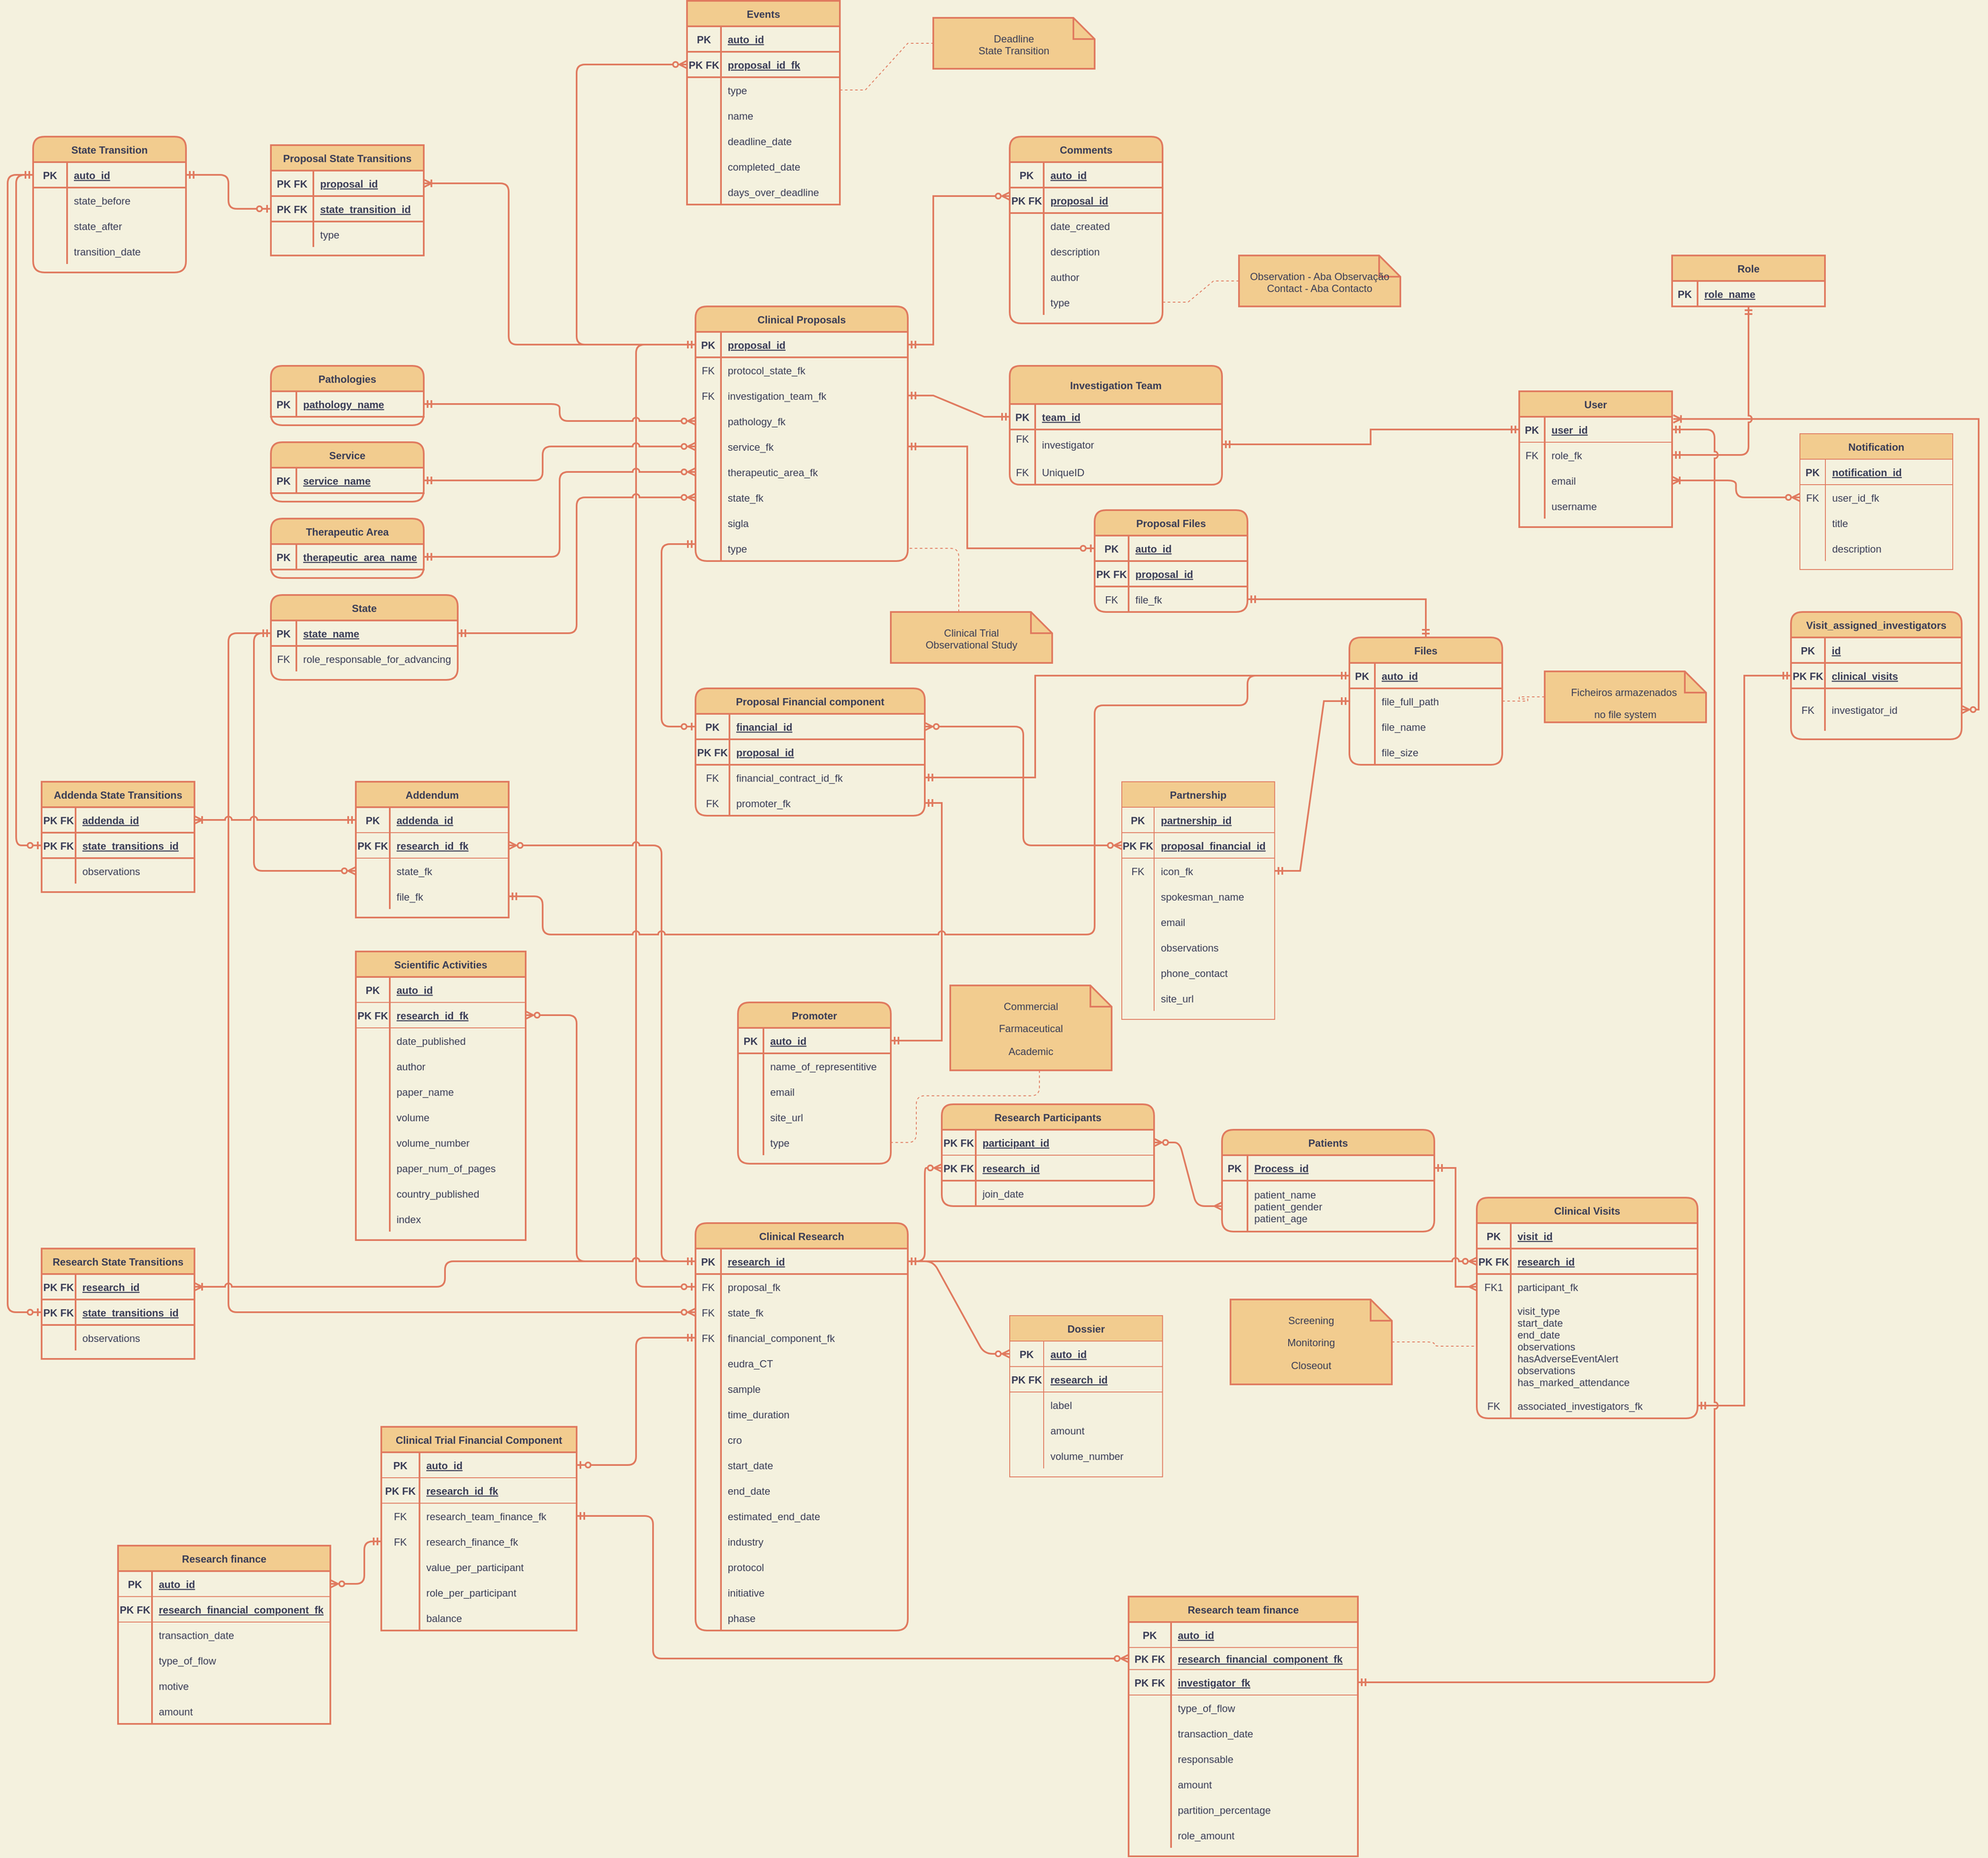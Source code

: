 <mxfile compressed="true" version="16.4.0" type="device"><diagram id="R2lEEEUBdFMjLlhIrx00" name="Page-1"><mxGraphModel dx="2278" dy="2074" grid="1" gridSize="10" guides="1" tooltips="1" connect="1" arrows="1" fold="1" page="1" pageScale="1" pageWidth="827" pageHeight="1169" background="#F4F1DE" math="0" shadow="0" extFonts="Permanent Marker^https://fonts.googleapis.com/css?family=Permanent+Marker"><root><mxCell id="0"/><mxCell id="1" parent="0"/><mxCell id="C-vyLk0tnHw3VtMMgP7b-1" value="" style="edgeStyle=entityRelationEdgeStyle;endArrow=ERzeroToMany;startArrow=ERmany;endFill=0;startFill=0;strokeColor=#E07A5F;fontColor=#393C56;rounded=1;strokeWidth=2;jumpStyle=arc;labelBackgroundColor=#F4F1DE;" parent="1" source="C-vyLk0tnHw3VtMMgP7b-27" target="a6AUaliQspPlfiWlOsMf-58" edge="1"><mxGeometry width="100" height="100" relative="1" as="geometry"><mxPoint x="380" y="1270" as="sourcePoint"/><mxPoint x="640" y="1030" as="targetPoint"/></mxGeometry></mxCell><mxCell id="C-vyLk0tnHw3VtMMgP7b-2" value="Clinical Research" style="shape=table;startSize=30;container=1;collapsible=1;childLayout=tableLayout;fixedRows=1;rowLines=0;fontStyle=1;align=center;resizeLast=1;fillColor=#F2CC8F;strokeColor=#E07A5F;fontColor=#393C56;rounded=1;strokeWidth=2;" parent="1" vertex="1"><mxGeometry x="100" y="1060" width="250" height="480" as="geometry"/></mxCell><mxCell id="C-vyLk0tnHw3VtMMgP7b-3" value="" style="shape=partialRectangle;collapsible=0;dropTarget=0;pointerEvents=0;fillColor=none;points=[[0,0.5],[1,0.5]];portConstraint=eastwest;top=0;left=0;right=0;bottom=1;strokeColor=#E07A5F;fontColor=#393C56;rounded=1;strokeWidth=2;" parent="C-vyLk0tnHw3VtMMgP7b-2" vertex="1"><mxGeometry y="30" width="250" height="30" as="geometry"/></mxCell><mxCell id="C-vyLk0tnHw3VtMMgP7b-4" value="PK" style="shape=partialRectangle;overflow=hidden;connectable=0;fillColor=none;top=0;left=0;bottom=0;right=0;fontStyle=1;strokeColor=#E07A5F;fontColor=#393C56;rounded=1;strokeWidth=2;" parent="C-vyLk0tnHw3VtMMgP7b-3" vertex="1"><mxGeometry width="30" height="30" as="geometry"><mxRectangle width="30" height="30" as="alternateBounds"/></mxGeometry></mxCell><mxCell id="C-vyLk0tnHw3VtMMgP7b-5" value="research_id" style="shape=partialRectangle;overflow=hidden;connectable=0;fillColor=none;top=0;left=0;bottom=0;right=0;align=left;spacingLeft=6;fontStyle=5;strokeColor=#E07A5F;fontColor=#393C56;rounded=1;strokeWidth=2;" parent="C-vyLk0tnHw3VtMMgP7b-3" vertex="1"><mxGeometry x="30" width="220" height="30" as="geometry"><mxRectangle width="220" height="30" as="alternateBounds"/></mxGeometry></mxCell><mxCell id="C-vyLk0tnHw3VtMMgP7b-9" value="" style="shape=partialRectangle;collapsible=0;dropTarget=0;pointerEvents=0;fillColor=none;points=[[0,0.5],[1,0.5]];portConstraint=eastwest;top=0;left=0;right=0;bottom=0;strokeColor=#E07A5F;fontColor=#393C56;rounded=1;strokeWidth=2;" parent="C-vyLk0tnHw3VtMMgP7b-2" vertex="1"><mxGeometry y="60" width="250" height="30" as="geometry"/></mxCell><mxCell id="C-vyLk0tnHw3VtMMgP7b-10" value="FK" style="shape=partialRectangle;overflow=hidden;connectable=0;fillColor=none;top=0;left=0;bottom=0;right=0;strokeColor=#E07A5F;fontColor=#393C56;rounded=1;strokeWidth=2;" parent="C-vyLk0tnHw3VtMMgP7b-9" vertex="1"><mxGeometry width="30" height="30" as="geometry"><mxRectangle width="30" height="30" as="alternateBounds"/></mxGeometry></mxCell><mxCell id="C-vyLk0tnHw3VtMMgP7b-11" value="proposal_fk" style="shape=partialRectangle;overflow=hidden;connectable=0;fillColor=none;top=0;left=0;bottom=0;right=0;align=left;spacingLeft=6;strokeColor=#E07A5F;fontColor=#393C56;rounded=1;strokeWidth=2;" parent="C-vyLk0tnHw3VtMMgP7b-9" vertex="1"><mxGeometry x="30" width="220" height="30" as="geometry"><mxRectangle width="220" height="30" as="alternateBounds"/></mxGeometry></mxCell><mxCell id="a6AUaliQspPlfiWlOsMf-195" value="" style="shape=tableRow;horizontal=0;startSize=0;swimlaneHead=0;swimlaneBody=0;fillColor=none;collapsible=0;dropTarget=0;points=[[0,0.5],[1,0.5]];portConstraint=eastwest;top=0;left=0;right=0;bottom=0;rounded=0;sketch=0;fontColor=#393C56;strokeColor=#E07A5F;strokeWidth=2;" parent="C-vyLk0tnHw3VtMMgP7b-2" vertex="1"><mxGeometry y="90" width="250" height="30" as="geometry"/></mxCell><mxCell id="a6AUaliQspPlfiWlOsMf-196" value="FK" style="shape=partialRectangle;connectable=0;fillColor=none;top=0;left=0;bottom=0;right=0;fontStyle=0;overflow=hidden;rounded=0;sketch=0;fontColor=#393C56;strokeColor=#E07A5F;strokeWidth=2;" parent="a6AUaliQspPlfiWlOsMf-195" vertex="1"><mxGeometry width="30" height="30" as="geometry"><mxRectangle width="30" height="30" as="alternateBounds"/></mxGeometry></mxCell><mxCell id="a6AUaliQspPlfiWlOsMf-197" value="state_fk" style="shape=partialRectangle;connectable=0;fillColor=none;top=0;left=0;bottom=0;right=0;align=left;spacingLeft=6;fontStyle=0;overflow=hidden;rounded=0;sketch=0;fontColor=#393C56;strokeColor=#E07A5F;strokeWidth=2;" parent="a6AUaliQspPlfiWlOsMf-195" vertex="1"><mxGeometry x="30" width="220" height="30" as="geometry"><mxRectangle width="220" height="30" as="alternateBounds"/></mxGeometry></mxCell><mxCell id="a6AUaliQspPlfiWlOsMf-1" value="" style="shape=tableRow;horizontal=0;startSize=0;swimlaneHead=0;swimlaneBody=0;fillColor=none;collapsible=0;dropTarget=0;points=[[0,0.5],[1,0.5]];portConstraint=eastwest;top=0;left=0;right=0;bottom=0;strokeColor=#E07A5F;fontColor=#393C56;" parent="C-vyLk0tnHw3VtMMgP7b-2" vertex="1"><mxGeometry y="120" width="250" height="30" as="geometry"/></mxCell><mxCell id="a6AUaliQspPlfiWlOsMf-2" value="FK" style="shape=partialRectangle;connectable=0;fillColor=none;top=0;left=0;bottom=0;right=0;fontStyle=0;overflow=hidden;fontColor=#393C56;strokeColor=#E07A5F;" parent="a6AUaliQspPlfiWlOsMf-1" vertex="1"><mxGeometry width="30" height="30" as="geometry"><mxRectangle width="30" height="30" as="alternateBounds"/></mxGeometry></mxCell><mxCell id="a6AUaliQspPlfiWlOsMf-3" value="financial_component_fk" style="shape=partialRectangle;connectable=0;fillColor=none;top=0;left=0;bottom=0;right=0;align=left;spacingLeft=6;fontStyle=0;overflow=hidden;fontColor=#393C56;strokeColor=#E07A5F;" parent="a6AUaliQspPlfiWlOsMf-1" vertex="1"><mxGeometry x="30" width="220" height="30" as="geometry"><mxRectangle width="220" height="30" as="alternateBounds"/></mxGeometry></mxCell><mxCell id="chy10-ijShRw-WSsr4a4-57" value="" style="shape=tableRow;horizontal=0;startSize=0;swimlaneHead=0;swimlaneBody=0;fillColor=none;collapsible=0;dropTarget=0;points=[[0,0.5],[1,0.5]];portConstraint=eastwest;top=0;left=0;right=0;bottom=0;rounded=0;sketch=0;fontColor=#393C56;strokeColor=#E07A5F;" parent="C-vyLk0tnHw3VtMMgP7b-2" vertex="1"><mxGeometry y="150" width="250" height="30" as="geometry"/></mxCell><mxCell id="chy10-ijShRw-WSsr4a4-58" value="" style="shape=partialRectangle;connectable=0;fillColor=none;top=0;left=0;bottom=0;right=0;editable=1;overflow=hidden;rounded=0;sketch=0;fontColor=#393C56;strokeColor=#E07A5F;" parent="chy10-ijShRw-WSsr4a4-57" vertex="1"><mxGeometry width="30" height="30" as="geometry"><mxRectangle width="30" height="30" as="alternateBounds"/></mxGeometry></mxCell><mxCell id="chy10-ijShRw-WSsr4a4-59" value="eudra_CT" style="shape=partialRectangle;connectable=0;fillColor=none;top=0;left=0;bottom=0;right=0;align=left;spacingLeft=6;overflow=hidden;rounded=0;sketch=0;fontColor=#393C56;strokeColor=#E07A5F;" parent="chy10-ijShRw-WSsr4a4-57" vertex="1"><mxGeometry x="30" width="220" height="30" as="geometry"><mxRectangle width="220" height="30" as="alternateBounds"/></mxGeometry></mxCell><mxCell id="chy10-ijShRw-WSsr4a4-60" value="" style="shape=tableRow;horizontal=0;startSize=0;swimlaneHead=0;swimlaneBody=0;fillColor=none;collapsible=0;dropTarget=0;points=[[0,0.5],[1,0.5]];portConstraint=eastwest;top=0;left=0;right=0;bottom=0;rounded=0;sketch=0;fontColor=#393C56;strokeColor=#E07A5F;" parent="C-vyLk0tnHw3VtMMgP7b-2" vertex="1"><mxGeometry y="180" width="250" height="30" as="geometry"/></mxCell><mxCell id="chy10-ijShRw-WSsr4a4-61" value="" style="shape=partialRectangle;connectable=0;fillColor=none;top=0;left=0;bottom=0;right=0;editable=1;overflow=hidden;rounded=0;sketch=0;fontColor=#393C56;strokeColor=#E07A5F;" parent="chy10-ijShRw-WSsr4a4-60" vertex="1"><mxGeometry width="30" height="30" as="geometry"><mxRectangle width="30" height="30" as="alternateBounds"/></mxGeometry></mxCell><mxCell id="chy10-ijShRw-WSsr4a4-62" value="sample" style="shape=partialRectangle;connectable=0;fillColor=none;top=0;left=0;bottom=0;right=0;align=left;spacingLeft=6;overflow=hidden;rounded=0;sketch=0;fontColor=#393C56;strokeColor=#E07A5F;" parent="chy10-ijShRw-WSsr4a4-60" vertex="1"><mxGeometry x="30" width="220" height="30" as="geometry"><mxRectangle width="220" height="30" as="alternateBounds"/></mxGeometry></mxCell><mxCell id="chy10-ijShRw-WSsr4a4-63" value="" style="shape=tableRow;horizontal=0;startSize=0;swimlaneHead=0;swimlaneBody=0;fillColor=none;collapsible=0;dropTarget=0;points=[[0,0.5],[1,0.5]];portConstraint=eastwest;top=0;left=0;right=0;bottom=0;rounded=0;sketch=0;fontColor=#393C56;strokeColor=#E07A5F;" parent="C-vyLk0tnHw3VtMMgP7b-2" vertex="1"><mxGeometry y="210" width="250" height="30" as="geometry"/></mxCell><mxCell id="chy10-ijShRw-WSsr4a4-64" value="" style="shape=partialRectangle;connectable=0;fillColor=none;top=0;left=0;bottom=0;right=0;editable=1;overflow=hidden;rounded=0;sketch=0;fontColor=#393C56;strokeColor=#E07A5F;" parent="chy10-ijShRw-WSsr4a4-63" vertex="1"><mxGeometry width="30" height="30" as="geometry"><mxRectangle width="30" height="30" as="alternateBounds"/></mxGeometry></mxCell><mxCell id="chy10-ijShRw-WSsr4a4-65" value="time_duration" style="shape=partialRectangle;connectable=0;fillColor=none;top=0;left=0;bottom=0;right=0;align=left;spacingLeft=6;overflow=hidden;rounded=0;sketch=0;fontColor=#393C56;strokeColor=#E07A5F;" parent="chy10-ijShRw-WSsr4a4-63" vertex="1"><mxGeometry x="30" width="220" height="30" as="geometry"><mxRectangle width="220" height="30" as="alternateBounds"/></mxGeometry></mxCell><mxCell id="chy10-ijShRw-WSsr4a4-66" value="" style="shape=tableRow;horizontal=0;startSize=0;swimlaneHead=0;swimlaneBody=0;fillColor=none;collapsible=0;dropTarget=0;points=[[0,0.5],[1,0.5]];portConstraint=eastwest;top=0;left=0;right=0;bottom=0;rounded=0;sketch=0;fontColor=#393C56;strokeColor=#E07A5F;" parent="C-vyLk0tnHw3VtMMgP7b-2" vertex="1"><mxGeometry y="240" width="250" height="30" as="geometry"/></mxCell><mxCell id="chy10-ijShRw-WSsr4a4-67" value="" style="shape=partialRectangle;connectable=0;fillColor=none;top=0;left=0;bottom=0;right=0;editable=1;overflow=hidden;rounded=0;sketch=0;fontColor=#393C56;strokeColor=#E07A5F;" parent="chy10-ijShRw-WSsr4a4-66" vertex="1"><mxGeometry width="30" height="30" as="geometry"><mxRectangle width="30" height="30" as="alternateBounds"/></mxGeometry></mxCell><mxCell id="chy10-ijShRw-WSsr4a4-68" value="cro" style="shape=partialRectangle;connectable=0;fillColor=none;top=0;left=0;bottom=0;right=0;align=left;spacingLeft=6;overflow=hidden;rounded=0;sketch=0;fontColor=#393C56;strokeColor=#E07A5F;" parent="chy10-ijShRw-WSsr4a4-66" vertex="1"><mxGeometry x="30" width="220" height="30" as="geometry"><mxRectangle width="220" height="30" as="alternateBounds"/></mxGeometry></mxCell><mxCell id="chy10-ijShRw-WSsr4a4-69" value="" style="shape=tableRow;horizontal=0;startSize=0;swimlaneHead=0;swimlaneBody=0;fillColor=none;collapsible=0;dropTarget=0;points=[[0,0.5],[1,0.5]];portConstraint=eastwest;top=0;left=0;right=0;bottom=0;rounded=0;sketch=0;fontColor=#393C56;strokeColor=#E07A5F;" parent="C-vyLk0tnHw3VtMMgP7b-2" vertex="1"><mxGeometry y="270" width="250" height="30" as="geometry"/></mxCell><mxCell id="chy10-ijShRw-WSsr4a4-70" value="" style="shape=partialRectangle;connectable=0;fillColor=none;top=0;left=0;bottom=0;right=0;editable=1;overflow=hidden;rounded=0;sketch=0;fontColor=#393C56;strokeColor=#E07A5F;" parent="chy10-ijShRw-WSsr4a4-69" vertex="1"><mxGeometry width="30" height="30" as="geometry"><mxRectangle width="30" height="30" as="alternateBounds"/></mxGeometry></mxCell><mxCell id="chy10-ijShRw-WSsr4a4-71" value="start_date" style="shape=partialRectangle;connectable=0;fillColor=none;top=0;left=0;bottom=0;right=0;align=left;spacingLeft=6;overflow=hidden;rounded=0;sketch=0;fontColor=#393C56;strokeColor=#E07A5F;" parent="chy10-ijShRw-WSsr4a4-69" vertex="1"><mxGeometry x="30" width="220" height="30" as="geometry"><mxRectangle width="220" height="30" as="alternateBounds"/></mxGeometry></mxCell><mxCell id="chy10-ijShRw-WSsr4a4-72" value="" style="shape=tableRow;horizontal=0;startSize=0;swimlaneHead=0;swimlaneBody=0;fillColor=none;collapsible=0;dropTarget=0;points=[[0,0.5],[1,0.5]];portConstraint=eastwest;top=0;left=0;right=0;bottom=0;rounded=0;sketch=0;fontColor=#393C56;strokeColor=#E07A5F;" parent="C-vyLk0tnHw3VtMMgP7b-2" vertex="1"><mxGeometry y="300" width="250" height="30" as="geometry"/></mxCell><mxCell id="chy10-ijShRw-WSsr4a4-73" value="" style="shape=partialRectangle;connectable=0;fillColor=none;top=0;left=0;bottom=0;right=0;editable=1;overflow=hidden;rounded=0;sketch=0;fontColor=#393C56;strokeColor=#E07A5F;" parent="chy10-ijShRw-WSsr4a4-72" vertex="1"><mxGeometry width="30" height="30" as="geometry"><mxRectangle width="30" height="30" as="alternateBounds"/></mxGeometry></mxCell><mxCell id="chy10-ijShRw-WSsr4a4-74" value="end_date" style="shape=partialRectangle;connectable=0;fillColor=none;top=0;left=0;bottom=0;right=0;align=left;spacingLeft=6;overflow=hidden;rounded=0;sketch=0;fontColor=#393C56;strokeColor=#E07A5F;" parent="chy10-ijShRw-WSsr4a4-72" vertex="1"><mxGeometry x="30" width="220" height="30" as="geometry"><mxRectangle width="220" height="30" as="alternateBounds"/></mxGeometry></mxCell><mxCell id="chy10-ijShRw-WSsr4a4-75" value="" style="shape=tableRow;horizontal=0;startSize=0;swimlaneHead=0;swimlaneBody=0;fillColor=none;collapsible=0;dropTarget=0;points=[[0,0.5],[1,0.5]];portConstraint=eastwest;top=0;left=0;right=0;bottom=0;rounded=0;sketch=0;fontColor=#393C56;strokeColor=#E07A5F;" parent="C-vyLk0tnHw3VtMMgP7b-2" vertex="1"><mxGeometry y="330" width="250" height="30" as="geometry"/></mxCell><mxCell id="chy10-ijShRw-WSsr4a4-76" value="" style="shape=partialRectangle;connectable=0;fillColor=none;top=0;left=0;bottom=0;right=0;editable=1;overflow=hidden;rounded=0;sketch=0;fontColor=#393C56;strokeColor=#E07A5F;" parent="chy10-ijShRw-WSsr4a4-75" vertex="1"><mxGeometry width="30" height="30" as="geometry"><mxRectangle width="30" height="30" as="alternateBounds"/></mxGeometry></mxCell><mxCell id="chy10-ijShRw-WSsr4a4-77" value="estimated_end_date" style="shape=partialRectangle;connectable=0;fillColor=none;top=0;left=0;bottom=0;right=0;align=left;spacingLeft=6;overflow=hidden;rounded=0;sketch=0;fontColor=#393C56;strokeColor=#E07A5F;" parent="chy10-ijShRw-WSsr4a4-75" vertex="1"><mxGeometry x="30" width="220" height="30" as="geometry"><mxRectangle width="220" height="30" as="alternateBounds"/></mxGeometry></mxCell><mxCell id="loTXreOflr_FsfdhJ9G8-1" value="" style="shape=tableRow;horizontal=0;startSize=0;swimlaneHead=0;swimlaneBody=0;fillColor=none;collapsible=0;dropTarget=0;points=[[0,0.5],[1,0.5]];portConstraint=eastwest;top=0;left=0;right=0;bottom=0;strokeColor=#E07A5F;fontColor=#393C56;" parent="C-vyLk0tnHw3VtMMgP7b-2" vertex="1"><mxGeometry y="360" width="250" height="30" as="geometry"/></mxCell><mxCell id="loTXreOflr_FsfdhJ9G8-2" value="" style="shape=partialRectangle;connectable=0;fillColor=none;top=0;left=0;bottom=0;right=0;editable=1;overflow=hidden;strokeColor=#E07A5F;fontColor=#393C56;" parent="loTXreOflr_FsfdhJ9G8-1" vertex="1"><mxGeometry width="30" height="30" as="geometry"><mxRectangle width="30" height="30" as="alternateBounds"/></mxGeometry></mxCell><mxCell id="loTXreOflr_FsfdhJ9G8-3" value="industry" style="shape=partialRectangle;connectable=0;fillColor=none;top=0;left=0;bottom=0;right=0;align=left;spacingLeft=6;overflow=hidden;strokeColor=#E07A5F;fontColor=#393C56;" parent="loTXreOflr_FsfdhJ9G8-1" vertex="1"><mxGeometry x="30" width="220" height="30" as="geometry"><mxRectangle width="220" height="30" as="alternateBounds"/></mxGeometry></mxCell><mxCell id="chy10-ijShRw-WSsr4a4-78" value="" style="shape=tableRow;horizontal=0;startSize=0;swimlaneHead=0;swimlaneBody=0;fillColor=none;collapsible=0;dropTarget=0;points=[[0,0.5],[1,0.5]];portConstraint=eastwest;top=0;left=0;right=0;bottom=0;rounded=0;sketch=0;fontColor=#393C56;strokeColor=#E07A5F;" parent="C-vyLk0tnHw3VtMMgP7b-2" vertex="1"><mxGeometry y="390" width="250" height="30" as="geometry"/></mxCell><mxCell id="chy10-ijShRw-WSsr4a4-79" value="" style="shape=partialRectangle;connectable=0;fillColor=none;top=0;left=0;bottom=0;right=0;editable=1;overflow=hidden;rounded=0;sketch=0;fontColor=#393C56;strokeColor=#E07A5F;" parent="chy10-ijShRw-WSsr4a4-78" vertex="1"><mxGeometry width="30" height="30" as="geometry"><mxRectangle width="30" height="30" as="alternateBounds"/></mxGeometry></mxCell><mxCell id="chy10-ijShRw-WSsr4a4-80" value="protocol" style="shape=partialRectangle;connectable=0;fillColor=none;top=0;left=0;bottom=0;right=0;align=left;spacingLeft=6;overflow=hidden;rounded=0;sketch=0;fontColor=#393C56;strokeColor=#E07A5F;" parent="chy10-ijShRw-WSsr4a4-78" vertex="1"><mxGeometry x="30" width="220" height="30" as="geometry"><mxRectangle width="220" height="30" as="alternateBounds"/></mxGeometry></mxCell><mxCell id="chy10-ijShRw-WSsr4a4-81" value="" style="shape=tableRow;horizontal=0;startSize=0;swimlaneHead=0;swimlaneBody=0;fillColor=none;collapsible=0;dropTarget=0;points=[[0,0.5],[1,0.5]];portConstraint=eastwest;top=0;left=0;right=0;bottom=0;rounded=0;sketch=0;fontColor=#393C56;strokeColor=#E07A5F;" parent="C-vyLk0tnHw3VtMMgP7b-2" vertex="1"><mxGeometry y="420" width="250" height="30" as="geometry"/></mxCell><mxCell id="chy10-ijShRw-WSsr4a4-82" value="" style="shape=partialRectangle;connectable=0;fillColor=none;top=0;left=0;bottom=0;right=0;editable=1;overflow=hidden;rounded=0;sketch=0;fontColor=#393C56;strokeColor=#E07A5F;" parent="chy10-ijShRw-WSsr4a4-81" vertex="1"><mxGeometry width="30" height="30" as="geometry"><mxRectangle width="30" height="30" as="alternateBounds"/></mxGeometry></mxCell><mxCell id="chy10-ijShRw-WSsr4a4-83" value="initiative" style="shape=partialRectangle;connectable=0;fillColor=none;top=0;left=0;bottom=0;right=0;align=left;spacingLeft=6;overflow=hidden;rounded=0;sketch=0;fontColor=#393C56;strokeColor=#E07A5F;" parent="chy10-ijShRw-WSsr4a4-81" vertex="1"><mxGeometry x="30" width="220" height="30" as="geometry"><mxRectangle width="220" height="30" as="alternateBounds"/></mxGeometry></mxCell><mxCell id="chy10-ijShRw-WSsr4a4-54" value="" style="shape=tableRow;horizontal=0;startSize=0;swimlaneHead=0;swimlaneBody=0;fillColor=none;collapsible=0;dropTarget=0;points=[[0,0.5],[1,0.5]];portConstraint=eastwest;top=0;left=0;right=0;bottom=0;rounded=0;sketch=0;fontColor=#393C56;strokeColor=#E07A5F;" parent="C-vyLk0tnHw3VtMMgP7b-2" vertex="1"><mxGeometry y="450" width="250" height="30" as="geometry"/></mxCell><mxCell id="chy10-ijShRw-WSsr4a4-55" value="" style="shape=partialRectangle;connectable=0;fillColor=none;top=0;left=0;bottom=0;right=0;editable=1;overflow=hidden;rounded=0;sketch=0;fontColor=#393C56;strokeColor=#E07A5F;" parent="chy10-ijShRw-WSsr4a4-54" vertex="1"><mxGeometry width="30" height="30" as="geometry"><mxRectangle width="30" height="30" as="alternateBounds"/></mxGeometry></mxCell><mxCell id="chy10-ijShRw-WSsr4a4-56" value="phase" style="shape=partialRectangle;connectable=0;fillColor=none;top=0;left=0;bottom=0;right=0;align=left;spacingLeft=6;overflow=hidden;rounded=0;sketch=0;fontColor=#393C56;strokeColor=#E07A5F;" parent="chy10-ijShRw-WSsr4a4-54" vertex="1"><mxGeometry x="30" width="220" height="30" as="geometry"><mxRectangle width="220" height="30" as="alternateBounds"/></mxGeometry></mxCell><mxCell id="C-vyLk0tnHw3VtMMgP7b-23" value="Patients" style="shape=table;startSize=30;container=1;collapsible=1;childLayout=tableLayout;fixedRows=1;rowLines=0;fontStyle=1;align=center;resizeLast=1;fillColor=#F2CC8F;strokeColor=#E07A5F;fontColor=#393C56;rounded=1;strokeWidth=2;" parent="1" vertex="1"><mxGeometry x="720" y="950" width="250" height="120" as="geometry"/></mxCell><mxCell id="C-vyLk0tnHw3VtMMgP7b-24" value="" style="shape=partialRectangle;collapsible=0;dropTarget=0;pointerEvents=0;fillColor=none;points=[[0,0.5],[1,0.5]];portConstraint=eastwest;top=0;left=0;right=0;bottom=1;strokeColor=#E07A5F;fontColor=#393C56;rounded=1;strokeWidth=2;" parent="C-vyLk0tnHw3VtMMgP7b-23" vertex="1"><mxGeometry y="30" width="250" height="30" as="geometry"/></mxCell><mxCell id="C-vyLk0tnHw3VtMMgP7b-25" value="PK" style="shape=partialRectangle;overflow=hidden;connectable=0;fillColor=none;top=0;left=0;bottom=0;right=0;fontStyle=1;strokeColor=#E07A5F;fontColor=#393C56;rounded=1;strokeWidth=2;" parent="C-vyLk0tnHw3VtMMgP7b-24" vertex="1"><mxGeometry width="30" height="30" as="geometry"><mxRectangle width="30" height="30" as="alternateBounds"/></mxGeometry></mxCell><mxCell id="C-vyLk0tnHw3VtMMgP7b-26" value="Process_id" style="shape=partialRectangle;overflow=hidden;connectable=0;fillColor=none;top=0;left=0;bottom=0;right=0;align=left;spacingLeft=6;fontStyle=5;strokeColor=#E07A5F;fontColor=#393C56;rounded=1;strokeWidth=2;" parent="C-vyLk0tnHw3VtMMgP7b-24" vertex="1"><mxGeometry x="30" width="220" height="30" as="geometry"><mxRectangle width="220" height="30" as="alternateBounds"/></mxGeometry></mxCell><mxCell id="C-vyLk0tnHw3VtMMgP7b-27" value="" style="shape=partialRectangle;collapsible=0;dropTarget=0;pointerEvents=0;fillColor=none;points=[[0,0.5],[1,0.5]];portConstraint=eastwest;top=0;left=0;right=0;bottom=0;strokeColor=#E07A5F;fontColor=#393C56;rounded=1;strokeWidth=2;" parent="C-vyLk0tnHw3VtMMgP7b-23" vertex="1"><mxGeometry y="60" width="250" height="60" as="geometry"/></mxCell><mxCell id="C-vyLk0tnHw3VtMMgP7b-28" value="" style="shape=partialRectangle;overflow=hidden;connectable=0;fillColor=none;top=0;left=0;bottom=0;right=0;strokeColor=#E07A5F;fontColor=#393C56;rounded=1;strokeWidth=2;" parent="C-vyLk0tnHw3VtMMgP7b-27" vertex="1"><mxGeometry width="30" height="60" as="geometry"><mxRectangle width="30" height="60" as="alternateBounds"/></mxGeometry></mxCell><mxCell id="C-vyLk0tnHw3VtMMgP7b-29" value="patient_name&#10;patient_gender&#10;patient_age" style="shape=partialRectangle;overflow=hidden;connectable=0;fillColor=none;top=0;left=0;bottom=0;right=0;align=left;spacingLeft=6;strokeColor=#E07A5F;fontColor=#393C56;rounded=1;strokeWidth=2;" parent="C-vyLk0tnHw3VtMMgP7b-27" vertex="1"><mxGeometry x="30" width="220" height="60" as="geometry"><mxRectangle width="220" height="60" as="alternateBounds"/></mxGeometry></mxCell><mxCell id="i4R_P0qu6Fi_EzUuc0---1" value="Clinical Proposals" style="shape=table;startSize=30;container=1;collapsible=1;childLayout=tableLayout;fixedRows=1;rowLines=0;fontStyle=1;align=center;resizeLast=1;fillColor=#F2CC8F;strokeColor=#E07A5F;fontColor=#393C56;rounded=1;strokeWidth=2;" parent="1" vertex="1"><mxGeometry x="100" y="-20" width="250" height="300" as="geometry"/></mxCell><mxCell id="i4R_P0qu6Fi_EzUuc0---2" value="" style="shape=partialRectangle;collapsible=0;dropTarget=0;pointerEvents=0;fillColor=none;points=[[0,0.5],[1,0.5]];portConstraint=eastwest;top=0;left=0;right=0;bottom=1;strokeColor=#E07A5F;fontColor=#393C56;rounded=1;strokeWidth=2;" parent="i4R_P0qu6Fi_EzUuc0---1" vertex="1"><mxGeometry y="30" width="250" height="30" as="geometry"/></mxCell><mxCell id="i4R_P0qu6Fi_EzUuc0---3" value="PK" style="shape=partialRectangle;overflow=hidden;connectable=0;fillColor=none;top=0;left=0;bottom=0;right=0;fontStyle=1;strokeColor=#E07A5F;fontColor=#393C56;rounded=1;strokeWidth=2;" parent="i4R_P0qu6Fi_EzUuc0---2" vertex="1"><mxGeometry width="30" height="30" as="geometry"><mxRectangle width="30" height="30" as="alternateBounds"/></mxGeometry></mxCell><mxCell id="i4R_P0qu6Fi_EzUuc0---4" value="proposal_id" style="shape=partialRectangle;overflow=hidden;connectable=0;fillColor=none;top=0;left=0;bottom=0;right=0;align=left;spacingLeft=6;fontStyle=5;strokeColor=#E07A5F;fontColor=#393C56;rounded=1;strokeWidth=2;" parent="i4R_P0qu6Fi_EzUuc0---2" vertex="1"><mxGeometry x="30" width="220" height="30" as="geometry"><mxRectangle width="220" height="30" as="alternateBounds"/></mxGeometry></mxCell><mxCell id="RxkmHzjGVHJKsL1YIGUV-206" value="" style="shape=tableRow;horizontal=0;startSize=0;swimlaneHead=0;swimlaneBody=0;fillColor=none;collapsible=0;dropTarget=0;points=[[0,0.5],[1,0.5]];portConstraint=eastwest;top=0;left=0;right=0;bottom=0;rounded=1;labelBackgroundColor=none;sketch=0;fontFamily=Helvetica;fontSize=12;fontColor=#393C56;strokeColor=#E07A5F;strokeWidth=2;" parent="i4R_P0qu6Fi_EzUuc0---1" vertex="1"><mxGeometry y="60" width="250" height="30" as="geometry"/></mxCell><mxCell id="RxkmHzjGVHJKsL1YIGUV-207" value="FK" style="shape=partialRectangle;connectable=0;fillColor=none;top=0;left=0;bottom=0;right=0;fontStyle=0;overflow=hidden;rounded=1;labelBackgroundColor=none;sketch=0;fontFamily=Helvetica;fontSize=12;fontColor=#393C56;startSize=30;strokeColor=#E07A5F;strokeWidth=2;" parent="RxkmHzjGVHJKsL1YIGUV-206" vertex="1"><mxGeometry width="30" height="30" as="geometry"><mxRectangle width="30" height="30" as="alternateBounds"/></mxGeometry></mxCell><mxCell id="RxkmHzjGVHJKsL1YIGUV-208" value="protocol_state_fk" style="shape=partialRectangle;connectable=0;fillColor=none;top=0;left=0;bottom=0;right=0;align=left;spacingLeft=6;fontStyle=0;overflow=hidden;rounded=1;labelBackgroundColor=none;sketch=0;fontFamily=Helvetica;fontSize=12;fontColor=#393C56;startSize=30;strokeColor=#E07A5F;strokeWidth=2;" parent="RxkmHzjGVHJKsL1YIGUV-206" vertex="1"><mxGeometry x="30" width="220" height="30" as="geometry"><mxRectangle width="220" height="30" as="alternateBounds"/></mxGeometry></mxCell><mxCell id="i4R_P0qu6Fi_EzUuc0---5" value="" style="shape=partialRectangle;collapsible=0;dropTarget=0;pointerEvents=0;fillColor=none;points=[[0,0.5],[1,0.5]];portConstraint=eastwest;top=0;left=0;right=0;bottom=0;strokeColor=#E07A5F;fontColor=#393C56;rounded=1;strokeWidth=2;" parent="i4R_P0qu6Fi_EzUuc0---1" vertex="1"><mxGeometry y="90" width="250" height="30" as="geometry"/></mxCell><mxCell id="i4R_P0qu6Fi_EzUuc0---6" value="FK" style="shape=partialRectangle;overflow=hidden;connectable=0;fillColor=none;top=0;left=0;bottom=0;right=0;strokeColor=#E07A5F;fontColor=#393C56;rounded=1;strokeWidth=2;" parent="i4R_P0qu6Fi_EzUuc0---5" vertex="1"><mxGeometry width="30" height="30" as="geometry"><mxRectangle width="30" height="30" as="alternateBounds"/></mxGeometry></mxCell><mxCell id="i4R_P0qu6Fi_EzUuc0---7" value="investigation_team_fk" style="shape=partialRectangle;overflow=hidden;connectable=0;fillColor=none;top=0;left=0;bottom=0;right=0;align=left;spacingLeft=6;strokeColor=#E07A5F;fontColor=#393C56;rounded=1;strokeWidth=2;" parent="i4R_P0qu6Fi_EzUuc0---5" vertex="1"><mxGeometry x="30" width="220" height="30" as="geometry"><mxRectangle width="220" height="30" as="alternateBounds"/></mxGeometry></mxCell><mxCell id="RxkmHzjGVHJKsL1YIGUV-190" value="" style="shape=tableRow;horizontal=0;startSize=0;swimlaneHead=0;swimlaneBody=0;fillColor=none;collapsible=0;dropTarget=0;points=[[0,0.5],[1,0.5]];portConstraint=eastwest;top=0;left=0;right=0;bottom=0;rounded=1;labelBackgroundColor=none;sketch=0;fontFamily=Helvetica;fontSize=12;fontColor=#393C56;strokeColor=#E07A5F;strokeWidth=2;" parent="i4R_P0qu6Fi_EzUuc0---1" vertex="1"><mxGeometry y="120" width="250" height="30" as="geometry"/></mxCell><mxCell id="RxkmHzjGVHJKsL1YIGUV-191" value="" style="shape=partialRectangle;connectable=0;fillColor=none;top=0;left=0;bottom=0;right=0;editable=1;overflow=hidden;rounded=1;labelBackgroundColor=none;sketch=0;fontFamily=Helvetica;fontSize=12;fontColor=#393C56;startSize=30;strokeColor=#E07A5F;strokeWidth=2;" parent="RxkmHzjGVHJKsL1YIGUV-190" vertex="1"><mxGeometry width="30" height="30" as="geometry"><mxRectangle width="30" height="30" as="alternateBounds"/></mxGeometry></mxCell><mxCell id="RxkmHzjGVHJKsL1YIGUV-192" value="pathology_fk" style="shape=partialRectangle;connectable=0;fillColor=none;top=0;left=0;bottom=0;right=0;align=left;spacingLeft=6;overflow=hidden;rounded=1;labelBackgroundColor=none;sketch=0;fontFamily=Helvetica;fontSize=12;fontColor=#393C56;startSize=30;strokeColor=#E07A5F;strokeWidth=2;" parent="RxkmHzjGVHJKsL1YIGUV-190" vertex="1"><mxGeometry x="30" width="220" height="30" as="geometry"><mxRectangle width="220" height="30" as="alternateBounds"/></mxGeometry></mxCell><mxCell id="RxkmHzjGVHJKsL1YIGUV-184" value="" style="shape=tableRow;horizontal=0;startSize=0;swimlaneHead=0;swimlaneBody=0;fillColor=none;collapsible=0;dropTarget=0;points=[[0,0.5],[1,0.5]];portConstraint=eastwest;top=0;left=0;right=0;bottom=0;rounded=1;labelBackgroundColor=none;sketch=0;fontFamily=Helvetica;fontSize=12;fontColor=#393C56;strokeColor=#E07A5F;strokeWidth=2;" parent="i4R_P0qu6Fi_EzUuc0---1" vertex="1"><mxGeometry y="150" width="250" height="30" as="geometry"/></mxCell><mxCell id="RxkmHzjGVHJKsL1YIGUV-185" value="" style="shape=partialRectangle;connectable=0;fillColor=none;top=0;left=0;bottom=0;right=0;editable=1;overflow=hidden;rounded=1;labelBackgroundColor=none;sketch=0;fontFamily=Helvetica;fontSize=12;fontColor=#393C56;startSize=30;strokeColor=#E07A5F;strokeWidth=2;" parent="RxkmHzjGVHJKsL1YIGUV-184" vertex="1"><mxGeometry width="30" height="30" as="geometry"><mxRectangle width="30" height="30" as="alternateBounds"/></mxGeometry></mxCell><mxCell id="RxkmHzjGVHJKsL1YIGUV-186" value="service_fk" style="shape=partialRectangle;connectable=0;fillColor=none;top=0;left=0;bottom=0;right=0;align=left;spacingLeft=6;overflow=hidden;rounded=1;labelBackgroundColor=none;sketch=0;fontFamily=Helvetica;fontSize=12;fontColor=#393C56;startSize=30;strokeColor=#E07A5F;strokeWidth=2;" parent="RxkmHzjGVHJKsL1YIGUV-184" vertex="1"><mxGeometry x="30" width="220" height="30" as="geometry"><mxRectangle width="220" height="30" as="alternateBounds"/></mxGeometry></mxCell><mxCell id="RxkmHzjGVHJKsL1YIGUV-187" value="" style="shape=tableRow;horizontal=0;startSize=0;swimlaneHead=0;swimlaneBody=0;fillColor=none;collapsible=0;dropTarget=0;points=[[0,0.5],[1,0.5]];portConstraint=eastwest;top=0;left=0;right=0;bottom=0;rounded=1;labelBackgroundColor=none;sketch=0;fontFamily=Helvetica;fontSize=12;fontColor=#393C56;strokeColor=#E07A5F;strokeWidth=2;" parent="i4R_P0qu6Fi_EzUuc0---1" vertex="1"><mxGeometry y="180" width="250" height="30" as="geometry"/></mxCell><mxCell id="RxkmHzjGVHJKsL1YIGUV-188" value="" style="shape=partialRectangle;connectable=0;fillColor=none;top=0;left=0;bottom=0;right=0;editable=1;overflow=hidden;rounded=1;labelBackgroundColor=none;sketch=0;fontFamily=Helvetica;fontSize=12;fontColor=#393C56;startSize=30;strokeColor=#E07A5F;strokeWidth=2;" parent="RxkmHzjGVHJKsL1YIGUV-187" vertex="1"><mxGeometry width="30" height="30" as="geometry"><mxRectangle width="30" height="30" as="alternateBounds"/></mxGeometry></mxCell><mxCell id="RxkmHzjGVHJKsL1YIGUV-189" value="therapeutic_area_fk" style="shape=partialRectangle;connectable=0;fillColor=none;top=0;left=0;bottom=0;right=0;align=left;spacingLeft=6;overflow=hidden;rounded=1;labelBackgroundColor=none;sketch=0;fontFamily=Helvetica;fontSize=12;fontColor=#393C56;startSize=30;strokeColor=#E07A5F;strokeWidth=2;" parent="RxkmHzjGVHJKsL1YIGUV-187" vertex="1"><mxGeometry x="30" width="220" height="30" as="geometry"><mxRectangle width="220" height="30" as="alternateBounds"/></mxGeometry></mxCell><mxCell id="RxkmHzjGVHJKsL1YIGUV-209" value="" style="shape=tableRow;horizontal=0;startSize=0;swimlaneHead=0;swimlaneBody=0;fillColor=none;collapsible=0;dropTarget=0;points=[[0,0.5],[1,0.5]];portConstraint=eastwest;top=0;left=0;right=0;bottom=0;rounded=1;labelBackgroundColor=none;sketch=0;fontFamily=Helvetica;fontSize=12;fontColor=#393C56;strokeColor=#E07A5F;strokeWidth=2;" parent="i4R_P0qu6Fi_EzUuc0---1" vertex="1"><mxGeometry y="210" width="250" height="30" as="geometry"/></mxCell><mxCell id="RxkmHzjGVHJKsL1YIGUV-210" value="" style="shape=partialRectangle;connectable=0;fillColor=none;top=0;left=0;bottom=0;right=0;fontStyle=0;overflow=hidden;rounded=1;labelBackgroundColor=none;sketch=0;fontFamily=Helvetica;fontSize=12;fontColor=#393C56;startSize=30;strokeColor=#E07A5F;strokeWidth=2;" parent="RxkmHzjGVHJKsL1YIGUV-209" vertex="1"><mxGeometry width="30" height="30" as="geometry"><mxRectangle width="30" height="30" as="alternateBounds"/></mxGeometry></mxCell><mxCell id="RxkmHzjGVHJKsL1YIGUV-211" value="state_fk" style="shape=partialRectangle;connectable=0;fillColor=none;top=0;left=0;bottom=0;right=0;align=left;spacingLeft=6;fontStyle=0;overflow=hidden;rounded=1;labelBackgroundColor=none;sketch=0;fontFamily=Helvetica;fontSize=12;fontColor=#393C56;startSize=30;strokeColor=#E07A5F;strokeWidth=2;" parent="RxkmHzjGVHJKsL1YIGUV-209" vertex="1"><mxGeometry x="30" width="220" height="30" as="geometry"><mxRectangle width="220" height="30" as="alternateBounds"/></mxGeometry></mxCell><mxCell id="RxkmHzjGVHJKsL1YIGUV-178" value="" style="shape=tableRow;horizontal=0;startSize=0;swimlaneHead=0;swimlaneBody=0;fillColor=none;collapsible=0;dropTarget=0;points=[[0,0.5],[1,0.5]];portConstraint=eastwest;top=0;left=0;right=0;bottom=0;rounded=1;labelBackgroundColor=none;sketch=0;fontFamily=Helvetica;fontSize=12;fontColor=#393C56;strokeColor=#E07A5F;strokeWidth=2;" parent="i4R_P0qu6Fi_EzUuc0---1" vertex="1"><mxGeometry y="240" width="250" height="30" as="geometry"/></mxCell><mxCell id="RxkmHzjGVHJKsL1YIGUV-179" value="" style="shape=partialRectangle;connectable=0;fillColor=none;top=0;left=0;bottom=0;right=0;editable=1;overflow=hidden;rounded=1;labelBackgroundColor=none;sketch=0;fontFamily=Helvetica;fontSize=12;fontColor=#393C56;startSize=30;strokeColor=#E07A5F;strokeWidth=2;" parent="RxkmHzjGVHJKsL1YIGUV-178" vertex="1"><mxGeometry width="30" height="30" as="geometry"><mxRectangle width="30" height="30" as="alternateBounds"/></mxGeometry></mxCell><mxCell id="RxkmHzjGVHJKsL1YIGUV-180" value="sigla" style="shape=partialRectangle;connectable=0;fillColor=none;top=0;left=0;bottom=0;right=0;align=left;spacingLeft=6;overflow=hidden;rounded=1;labelBackgroundColor=none;sketch=0;fontFamily=Helvetica;fontSize=12;fontColor=#393C56;startSize=30;strokeColor=#E07A5F;strokeWidth=2;" parent="RxkmHzjGVHJKsL1YIGUV-178" vertex="1"><mxGeometry x="30" width="220" height="30" as="geometry"><mxRectangle width="220" height="30" as="alternateBounds"/></mxGeometry></mxCell><mxCell id="RxkmHzjGVHJKsL1YIGUV-181" value="" style="shape=tableRow;horizontal=0;startSize=0;swimlaneHead=0;swimlaneBody=0;fillColor=none;collapsible=0;dropTarget=0;points=[[0,0.5],[1,0.5]];portConstraint=eastwest;top=0;left=0;right=0;bottom=0;rounded=1;labelBackgroundColor=none;sketch=0;fontFamily=Helvetica;fontSize=12;fontColor=#393C56;strokeColor=#E07A5F;strokeWidth=2;" parent="i4R_P0qu6Fi_EzUuc0---1" vertex="1"><mxGeometry y="270" width="250" height="30" as="geometry"/></mxCell><mxCell id="RxkmHzjGVHJKsL1YIGUV-182" value="" style="shape=partialRectangle;connectable=0;fillColor=none;top=0;left=0;bottom=0;right=0;editable=1;overflow=hidden;rounded=1;labelBackgroundColor=none;sketch=0;fontFamily=Helvetica;fontSize=12;fontColor=#393C56;startSize=30;strokeColor=#E07A5F;strokeWidth=2;" parent="RxkmHzjGVHJKsL1YIGUV-181" vertex="1"><mxGeometry width="30" height="30" as="geometry"><mxRectangle width="30" height="30" as="alternateBounds"/></mxGeometry></mxCell><mxCell id="RxkmHzjGVHJKsL1YIGUV-183" value="type" style="shape=partialRectangle;connectable=0;fillColor=none;top=0;left=0;bottom=0;right=0;align=left;spacingLeft=6;overflow=hidden;rounded=1;labelBackgroundColor=none;sketch=0;fontFamily=Helvetica;fontSize=12;fontColor=#393C56;startSize=30;strokeColor=#E07A5F;strokeWidth=2;" parent="RxkmHzjGVHJKsL1YIGUV-181" vertex="1"><mxGeometry x="30" width="220" height="30" as="geometry"><mxRectangle width="220" height="30" as="alternateBounds"/></mxGeometry></mxCell><mxCell id="i4R_P0qu6Fi_EzUuc0---8" value="Investigation Team" style="shape=table;startSize=45;container=1;collapsible=1;childLayout=tableLayout;fixedRows=1;rowLines=0;fontStyle=1;align=center;resizeLast=1;fillColor=#F2CC8F;strokeColor=#E07A5F;fontColor=#393C56;rounded=1;arcSize=9;sketch=0;strokeWidth=2;" parent="1" vertex="1"><mxGeometry x="470" y="50" width="250" height="140" as="geometry"><mxRectangle x="540" y="525" width="140" height="30" as="alternateBounds"/></mxGeometry></mxCell><mxCell id="i4R_P0qu6Fi_EzUuc0---9" value="" style="shape=partialRectangle;collapsible=0;dropTarget=0;pointerEvents=0;fillColor=none;points=[[0,0.5],[1,0.5]];portConstraint=eastwest;top=0;left=0;right=0;bottom=1;strokeColor=#E07A5F;fontColor=#393C56;rounded=1;strokeWidth=2;" parent="i4R_P0qu6Fi_EzUuc0---8" vertex="1"><mxGeometry y="45" width="250" height="30" as="geometry"/></mxCell><mxCell id="i4R_P0qu6Fi_EzUuc0---10" value="PK" style="shape=partialRectangle;overflow=hidden;connectable=0;fillColor=none;top=0;left=0;bottom=0;right=0;fontStyle=1;strokeColor=#E07A5F;fontColor=#393C56;rounded=1;strokeWidth=2;" parent="i4R_P0qu6Fi_EzUuc0---9" vertex="1"><mxGeometry width="30" height="30" as="geometry"><mxRectangle width="30" height="30" as="alternateBounds"/></mxGeometry></mxCell><mxCell id="i4R_P0qu6Fi_EzUuc0---11" value="team_id" style="shape=partialRectangle;overflow=hidden;connectable=0;fillColor=none;top=0;left=0;bottom=0;right=0;align=left;spacingLeft=6;fontStyle=5;strokeColor=#E07A5F;fontColor=#393C56;rounded=1;strokeWidth=2;" parent="i4R_P0qu6Fi_EzUuc0---9" vertex="1"><mxGeometry x="30" width="220" height="30" as="geometry"><mxRectangle width="220" height="30" as="alternateBounds"/></mxGeometry></mxCell><mxCell id="i4R_P0qu6Fi_EzUuc0---12" value="" style="shape=partialRectangle;collapsible=0;dropTarget=0;pointerEvents=0;fillColor=none;points=[[0,0.5],[1,0.5]];portConstraint=eastwest;top=0;left=0;right=0;bottom=0;strokeColor=#E07A5F;fontColor=#393C56;rounded=1;strokeWidth=2;" parent="i4R_P0qu6Fi_EzUuc0---8" vertex="1"><mxGeometry y="75" width="250" height="35" as="geometry"/></mxCell><mxCell id="i4R_P0qu6Fi_EzUuc0---13" value="FK&#10;" style="shape=partialRectangle;overflow=hidden;connectable=0;fillColor=none;top=0;left=0;bottom=0;right=0;strokeColor=#E07A5F;fontColor=#393C56;rounded=1;strokeWidth=2;" parent="i4R_P0qu6Fi_EzUuc0---12" vertex="1"><mxGeometry width="30" height="35" as="geometry"><mxRectangle width="30" height="35" as="alternateBounds"/></mxGeometry></mxCell><mxCell id="i4R_P0qu6Fi_EzUuc0---14" value="investigator" style="shape=partialRectangle;overflow=hidden;connectable=0;fillColor=none;top=0;left=0;bottom=0;right=0;align=left;spacingLeft=6;strokeColor=#E07A5F;fontColor=#393C56;rounded=1;strokeWidth=2;" parent="i4R_P0qu6Fi_EzUuc0---12" vertex="1"><mxGeometry x="30" width="220" height="35" as="geometry"><mxRectangle width="220" height="35" as="alternateBounds"/></mxGeometry></mxCell><mxCell id="RxkmHzjGVHJKsL1YIGUV-84" value="" style="shape=tableRow;horizontal=0;startSize=0;swimlaneHead=0;swimlaneBody=0;fillColor=none;collapsible=0;dropTarget=0;points=[[0,0.5],[1,0.5]];portConstraint=eastwest;top=0;left=0;right=0;bottom=0;rounded=1;labelBackgroundColor=none;sketch=0;fontFamily=Helvetica;fontSize=12;fontColor=#393C56;strokeColor=#E07A5F;strokeWidth=2;" parent="i4R_P0qu6Fi_EzUuc0---8" vertex="1"><mxGeometry y="110" width="250" height="30" as="geometry"/></mxCell><mxCell id="RxkmHzjGVHJKsL1YIGUV-85" value="FK" style="shape=partialRectangle;connectable=0;fillColor=none;top=0;left=0;bottom=0;right=0;fontStyle=0;overflow=hidden;rounded=1;labelBackgroundColor=none;sketch=0;fontFamily=Helvetica;fontSize=12;fontColor=#393C56;startSize=30;strokeColor=#E07A5F;strokeWidth=2;" parent="RxkmHzjGVHJKsL1YIGUV-84" vertex="1"><mxGeometry width="30" height="30" as="geometry"><mxRectangle width="30" height="30" as="alternateBounds"/></mxGeometry></mxCell><mxCell id="RxkmHzjGVHJKsL1YIGUV-86" value="UniqueID" style="shape=partialRectangle;connectable=0;fillColor=none;top=0;left=0;bottom=0;right=0;align=left;spacingLeft=6;fontStyle=0;overflow=hidden;rounded=1;labelBackgroundColor=none;sketch=0;fontFamily=Helvetica;fontSize=12;fontColor=#393C56;startSize=30;strokeColor=#E07A5F;strokeWidth=2;" parent="RxkmHzjGVHJKsL1YIGUV-84" vertex="1"><mxGeometry x="30" width="220" height="30" as="geometry"><mxRectangle width="220" height="30" as="alternateBounds"/></mxGeometry></mxCell><mxCell id="i4R_P0qu6Fi_EzUuc0---23" value="Proposal Financial component" style="shape=table;startSize=30;container=1;collapsible=1;childLayout=tableLayout;fixedRows=1;rowLines=0;fontStyle=1;align=center;resizeLast=1;fillColor=#F2CC8F;strokeColor=#E07A5F;fontColor=#393C56;rounded=1;strokeWidth=2;" parent="1" vertex="1"><mxGeometry x="100" y="430" width="270" height="150" as="geometry"/></mxCell><mxCell id="i4R_P0qu6Fi_EzUuc0---24" value="" style="shape=partialRectangle;collapsible=0;dropTarget=0;pointerEvents=0;fillColor=none;points=[[0,0.5],[1,0.5]];portConstraint=eastwest;top=0;left=0;right=0;bottom=1;strokeColor=#E07A5F;fontColor=#393C56;rounded=1;strokeWidth=2;" parent="i4R_P0qu6Fi_EzUuc0---23" vertex="1"><mxGeometry y="30" width="270" height="30" as="geometry"/></mxCell><mxCell id="i4R_P0qu6Fi_EzUuc0---25" value="PK" style="shape=partialRectangle;overflow=hidden;connectable=0;fillColor=none;top=0;left=0;bottom=0;right=0;fontStyle=1;strokeColor=#E07A5F;fontColor=#393C56;rounded=1;strokeWidth=2;" parent="i4R_P0qu6Fi_EzUuc0---24" vertex="1"><mxGeometry width="40" height="30" as="geometry"><mxRectangle width="40" height="30" as="alternateBounds"/></mxGeometry></mxCell><mxCell id="i4R_P0qu6Fi_EzUuc0---26" value="financial_id" style="shape=partialRectangle;overflow=hidden;connectable=0;fillColor=none;top=0;left=0;bottom=0;right=0;align=left;spacingLeft=6;fontStyle=5;strokeColor=#E07A5F;fontColor=#393C56;rounded=1;strokeWidth=2;" parent="i4R_P0qu6Fi_EzUuc0---24" vertex="1"><mxGeometry x="40" width="230" height="30" as="geometry"><mxRectangle width="230" height="30" as="alternateBounds"/></mxGeometry></mxCell><mxCell id="RxkmHzjGVHJKsL1YIGUV-137" value="" style="shape=tableRow;horizontal=0;startSize=0;swimlaneHead=0;swimlaneBody=0;fillColor=none;collapsible=0;dropTarget=0;points=[[0,0.5],[1,0.5]];portConstraint=eastwest;top=0;left=0;right=0;bottom=1;rounded=1;labelBackgroundColor=none;sketch=0;fontFamily=Helvetica;fontSize=12;fontColor=#393C56;strokeColor=#E07A5F;strokeWidth=2;" parent="i4R_P0qu6Fi_EzUuc0---23" vertex="1"><mxGeometry y="60" width="270" height="30" as="geometry"/></mxCell><mxCell id="RxkmHzjGVHJKsL1YIGUV-138" value="PK FK" style="shape=partialRectangle;connectable=0;fillColor=none;top=0;left=0;bottom=0;right=0;fontStyle=1;overflow=hidden;rounded=1;labelBackgroundColor=none;sketch=0;fontFamily=Helvetica;fontSize=12;fontColor=#393C56;startSize=30;strokeColor=#E07A5F;strokeWidth=2;" parent="RxkmHzjGVHJKsL1YIGUV-137" vertex="1"><mxGeometry width="40" height="30" as="geometry"><mxRectangle width="40" height="30" as="alternateBounds"/></mxGeometry></mxCell><mxCell id="RxkmHzjGVHJKsL1YIGUV-139" value="proposal_id" style="shape=partialRectangle;connectable=0;fillColor=none;top=0;left=0;bottom=0;right=0;align=left;spacingLeft=6;fontStyle=5;overflow=hidden;rounded=1;labelBackgroundColor=none;sketch=0;fontFamily=Helvetica;fontSize=12;fontColor=#393C56;startSize=30;strokeColor=#E07A5F;strokeWidth=2;" parent="RxkmHzjGVHJKsL1YIGUV-137" vertex="1"><mxGeometry x="40" width="230" height="30" as="geometry"><mxRectangle width="230" height="30" as="alternateBounds"/></mxGeometry></mxCell><mxCell id="i4R_P0qu6Fi_EzUuc0---27" value="" style="shape=partialRectangle;collapsible=0;dropTarget=0;pointerEvents=0;fillColor=none;points=[[0,0.5],[1,0.5]];portConstraint=eastwest;top=0;left=0;right=0;bottom=0;strokeColor=#E07A5F;fontColor=#393C56;rounded=1;strokeWidth=2;" parent="i4R_P0qu6Fi_EzUuc0---23" vertex="1"><mxGeometry y="90" width="270" height="30" as="geometry"/></mxCell><mxCell id="i4R_P0qu6Fi_EzUuc0---28" value="FK" style="shape=partialRectangle;overflow=hidden;connectable=0;fillColor=none;top=0;left=0;bottom=0;right=0;strokeColor=#E07A5F;fontColor=#393C56;rounded=1;strokeWidth=2;" parent="i4R_P0qu6Fi_EzUuc0---27" vertex="1"><mxGeometry width="40" height="30" as="geometry"><mxRectangle width="40" height="30" as="alternateBounds"/></mxGeometry></mxCell><mxCell id="i4R_P0qu6Fi_EzUuc0---29" value="financial_contract_id_fk" style="shape=partialRectangle;overflow=hidden;connectable=0;fillColor=none;top=0;left=0;bottom=0;right=0;align=left;spacingLeft=6;strokeColor=#E07A5F;fontColor=#393C56;rounded=1;strokeWidth=2;" parent="i4R_P0qu6Fi_EzUuc0---27" vertex="1"><mxGeometry x="40" width="230" height="30" as="geometry"><mxRectangle width="230" height="30" as="alternateBounds"/></mxGeometry></mxCell><mxCell id="RxkmHzjGVHJKsL1YIGUV-67" value="" style="shape=tableRow;horizontal=0;startSize=0;swimlaneHead=0;swimlaneBody=0;fillColor=none;collapsible=0;dropTarget=0;points=[[0,0.5],[1,0.5]];portConstraint=eastwest;top=0;left=0;right=0;bottom=0;rounded=1;labelBackgroundColor=none;sketch=0;fontFamily=Helvetica;fontSize=12;fontColor=#393C56;strokeColor=#E07A5F;strokeWidth=2;" parent="i4R_P0qu6Fi_EzUuc0---23" vertex="1"><mxGeometry y="120" width="270" height="30" as="geometry"/></mxCell><mxCell id="RxkmHzjGVHJKsL1YIGUV-68" value="FK" style="shape=partialRectangle;connectable=0;fillColor=none;top=0;left=0;bottom=0;right=0;fontStyle=0;overflow=hidden;rounded=1;labelBackgroundColor=none;sketch=0;fontFamily=Helvetica;fontSize=12;fontColor=#393C56;startSize=30;strokeColor=#E07A5F;strokeWidth=2;" parent="RxkmHzjGVHJKsL1YIGUV-67" vertex="1"><mxGeometry width="40" height="30" as="geometry"><mxRectangle width="40" height="30" as="alternateBounds"/></mxGeometry></mxCell><mxCell id="RxkmHzjGVHJKsL1YIGUV-69" value="promoter_fk" style="shape=partialRectangle;connectable=0;fillColor=none;top=0;left=0;bottom=0;right=0;align=left;spacingLeft=6;fontStyle=0;overflow=hidden;rounded=1;labelBackgroundColor=none;sketch=0;fontFamily=Helvetica;fontSize=12;fontColor=#393C56;startSize=30;strokeColor=#E07A5F;strokeWidth=2;" parent="RxkmHzjGVHJKsL1YIGUV-67" vertex="1"><mxGeometry x="40" width="230" height="30" as="geometry"><mxRectangle width="230" height="30" as="alternateBounds"/></mxGeometry></mxCell><mxCell id="pep2RInfGFl_ExoLQsCS-1" value="Research Participants" style="shape=table;startSize=30;container=1;collapsible=1;childLayout=tableLayout;fixedRows=1;rowLines=0;fontStyle=1;align=center;resizeLast=1;fillColor=#F2CC8F;strokeColor=#E07A5F;fontColor=#393C56;rounded=1;strokeWidth=2;" parent="1" vertex="1"><mxGeometry x="390" y="920" width="250" height="120" as="geometry"/></mxCell><mxCell id="a6AUaliQspPlfiWlOsMf-58" value="" style="shape=tableRow;horizontal=0;startSize=0;swimlaneHead=0;swimlaneBody=0;fillColor=none;collapsible=0;dropTarget=0;points=[[0,0.5],[1,0.5]];portConstraint=eastwest;top=0;left=0;right=0;bottom=1;rounded=0;sketch=0;fontColor=#393C56;strokeColor=#E07A5F;" parent="pep2RInfGFl_ExoLQsCS-1" vertex="1"><mxGeometry y="30" width="250" height="30" as="geometry"/></mxCell><mxCell id="a6AUaliQspPlfiWlOsMf-59" value="PK FK" style="shape=partialRectangle;connectable=0;fillColor=none;top=0;left=0;bottom=0;right=0;fontStyle=1;overflow=hidden;rounded=0;sketch=0;fontColor=#393C56;strokeColor=#E07A5F;" parent="a6AUaliQspPlfiWlOsMf-58" vertex="1"><mxGeometry width="40" height="30" as="geometry"><mxRectangle width="40" height="30" as="alternateBounds"/></mxGeometry></mxCell><mxCell id="a6AUaliQspPlfiWlOsMf-60" value="participant_id" style="shape=partialRectangle;connectable=0;fillColor=none;top=0;left=0;bottom=0;right=0;align=left;spacingLeft=6;fontStyle=5;overflow=hidden;rounded=0;sketch=0;fontColor=#393C56;strokeColor=#E07A5F;" parent="a6AUaliQspPlfiWlOsMf-58" vertex="1"><mxGeometry x="40" width="210" height="30" as="geometry"><mxRectangle width="210" height="30" as="alternateBounds"/></mxGeometry></mxCell><mxCell id="pep2RInfGFl_ExoLQsCS-2" value="" style="shape=partialRectangle;collapsible=0;dropTarget=0;pointerEvents=0;fillColor=none;points=[[0,0.5],[1,0.5]];portConstraint=eastwest;top=0;left=0;right=0;bottom=1;strokeColor=#E07A5F;fontColor=#393C56;rounded=1;strokeWidth=2;" parent="pep2RInfGFl_ExoLQsCS-1" vertex="1"><mxGeometry y="60" width="250" height="30" as="geometry"/></mxCell><mxCell id="pep2RInfGFl_ExoLQsCS-3" value="PK FK" style="shape=partialRectangle;overflow=hidden;connectable=0;fillColor=none;top=0;left=0;bottom=0;right=0;fontStyle=1;strokeColor=#E07A5F;fontColor=#393C56;rounded=1;strokeWidth=2;" parent="pep2RInfGFl_ExoLQsCS-2" vertex="1"><mxGeometry width="40" height="30" as="geometry"><mxRectangle width="40" height="30" as="alternateBounds"/></mxGeometry></mxCell><mxCell id="pep2RInfGFl_ExoLQsCS-4" value="research_id" style="shape=partialRectangle;overflow=hidden;connectable=0;fillColor=none;top=0;left=0;bottom=0;right=0;align=left;spacingLeft=6;fontStyle=5;strokeColor=#E07A5F;fontColor=#393C56;rounded=1;strokeWidth=2;" parent="pep2RInfGFl_ExoLQsCS-2" vertex="1"><mxGeometry x="40" width="210" height="30" as="geometry"><mxRectangle width="210" height="30" as="alternateBounds"/></mxGeometry></mxCell><mxCell id="RxkmHzjGVHJKsL1YIGUV-46" value="" style="shape=tableRow;horizontal=0;startSize=0;swimlaneHead=0;swimlaneBody=0;fillColor=none;collapsible=0;dropTarget=0;points=[[0,0.5],[1,0.5]];portConstraint=eastwest;top=0;left=0;right=0;bottom=0;rounded=1;labelBackgroundColor=none;sketch=0;fontFamily=Helvetica;fontSize=12;fontColor=#393C56;strokeColor=#E07A5F;strokeWidth=2;" parent="pep2RInfGFl_ExoLQsCS-1" vertex="1"><mxGeometry y="90" width="250" height="30" as="geometry"/></mxCell><mxCell id="RxkmHzjGVHJKsL1YIGUV-47" value="" style="shape=partialRectangle;connectable=0;fillColor=none;top=0;left=0;bottom=0;right=0;fontStyle=0;overflow=hidden;rounded=1;labelBackgroundColor=none;sketch=0;fontFamily=Helvetica;fontSize=12;fontColor=#393C56;startSize=30;strokeColor=#E07A5F;strokeWidth=2;" parent="RxkmHzjGVHJKsL1YIGUV-46" vertex="1"><mxGeometry width="40" height="30" as="geometry"><mxRectangle width="40" height="30" as="alternateBounds"/></mxGeometry></mxCell><mxCell id="RxkmHzjGVHJKsL1YIGUV-48" value="join_date" style="shape=partialRectangle;connectable=0;fillColor=none;top=0;left=0;bottom=0;right=0;align=left;spacingLeft=6;fontStyle=0;overflow=hidden;rounded=1;labelBackgroundColor=none;sketch=0;fontFamily=Helvetica;fontSize=12;fontColor=#393C56;startSize=30;strokeColor=#E07A5F;strokeWidth=2;" parent="RxkmHzjGVHJKsL1YIGUV-46" vertex="1"><mxGeometry x="40" width="210" height="30" as="geometry"><mxRectangle width="210" height="30" as="alternateBounds"/></mxGeometry></mxCell><mxCell id="pep2RInfGFl_ExoLQsCS-8" style="edgeStyle=orthogonalEdgeStyle;rounded=1;orthogonalLoop=1;jettySize=auto;html=1;fontColor=#393C56;strokeColor=#E07A5F;fillColor=#F2CC8F;startArrow=ERzeroToMany;startFill=0;endArrow=ERmandOne;endFill=0;strokeWidth=2;jumpStyle=arc;labelBackgroundColor=#F4F1DE;" parent="1" source="pep2RInfGFl_ExoLQsCS-2" target="C-vyLk0tnHw3VtMMgP7b-3" edge="1"><mxGeometry relative="1" as="geometry"><mxPoint x="350" y="1135" as="targetPoint"/></mxGeometry></mxCell><mxCell id="pep2RInfGFl_ExoLQsCS-9" value="Clinical Visits" style="shape=table;startSize=30;container=1;collapsible=1;childLayout=tableLayout;fixedRows=1;rowLines=0;fontStyle=1;align=center;resizeLast=1;fillColor=#F2CC8F;strokeColor=#E07A5F;fontColor=#393C56;rounded=1;strokeWidth=2;" parent="1" vertex="1"><mxGeometry x="1020" y="1030" width="260" height="260.0" as="geometry"><mxRectangle x="1020" y="820" width="110" height="30" as="alternateBounds"/></mxGeometry></mxCell><mxCell id="pep2RInfGFl_ExoLQsCS-10" value="" style="shape=partialRectangle;collapsible=0;dropTarget=0;pointerEvents=0;fillColor=none;points=[[0,0.5],[1,0.5]];portConstraint=eastwest;top=0;left=0;right=0;bottom=1;strokeColor=#E07A5F;fontColor=#393C56;rounded=1;strokeWidth=2;" parent="pep2RInfGFl_ExoLQsCS-9" vertex="1"><mxGeometry y="30" width="260" height="30" as="geometry"/></mxCell><mxCell id="pep2RInfGFl_ExoLQsCS-11" value="PK" style="shape=partialRectangle;overflow=hidden;connectable=0;fillColor=none;top=0;left=0;bottom=0;right=0;fontStyle=1;strokeColor=#E07A5F;fontColor=#393C56;rounded=1;strokeWidth=2;" parent="pep2RInfGFl_ExoLQsCS-10" vertex="1"><mxGeometry width="40" height="30" as="geometry"><mxRectangle width="40" height="30" as="alternateBounds"/></mxGeometry></mxCell><mxCell id="pep2RInfGFl_ExoLQsCS-12" value="visit_id" style="shape=partialRectangle;overflow=hidden;connectable=0;fillColor=none;top=0;left=0;bottom=0;right=0;align=left;spacingLeft=6;fontStyle=5;strokeColor=#E07A5F;fontColor=#393C56;rounded=1;strokeWidth=2;" parent="pep2RInfGFl_ExoLQsCS-10" vertex="1"><mxGeometry x="40" width="220" height="30" as="geometry"><mxRectangle width="220" height="30" as="alternateBounds"/></mxGeometry></mxCell><mxCell id="RxkmHzjGVHJKsL1YIGUV-140" value="" style="shape=tableRow;horizontal=0;startSize=0;swimlaneHead=0;swimlaneBody=0;fillColor=none;collapsible=0;dropTarget=0;points=[[0,0.5],[1,0.5]];portConstraint=eastwest;top=0;left=0;right=0;bottom=1;rounded=1;labelBackgroundColor=none;sketch=0;fontFamily=Helvetica;fontSize=12;fontColor=#393C56;strokeColor=#E07A5F;strokeWidth=2;" parent="pep2RInfGFl_ExoLQsCS-9" vertex="1"><mxGeometry y="60" width="260" height="30" as="geometry"/></mxCell><mxCell id="RxkmHzjGVHJKsL1YIGUV-141" value="PK FK" style="shape=partialRectangle;connectable=0;fillColor=none;top=0;left=0;bottom=0;right=0;fontStyle=1;overflow=hidden;rounded=1;labelBackgroundColor=none;sketch=0;fontFamily=Helvetica;fontSize=12;fontColor=#393C56;startSize=30;strokeColor=#E07A5F;strokeWidth=2;" parent="RxkmHzjGVHJKsL1YIGUV-140" vertex="1"><mxGeometry width="40" height="30" as="geometry"><mxRectangle width="40" height="30" as="alternateBounds"/></mxGeometry></mxCell><mxCell id="RxkmHzjGVHJKsL1YIGUV-142" value="research_id" style="shape=partialRectangle;connectable=0;fillColor=none;top=0;left=0;bottom=0;right=0;align=left;spacingLeft=6;fontStyle=5;overflow=hidden;rounded=1;labelBackgroundColor=none;sketch=0;fontFamily=Helvetica;fontSize=12;fontColor=#393C56;startSize=30;strokeColor=#E07A5F;strokeWidth=2;" parent="RxkmHzjGVHJKsL1YIGUV-140" vertex="1"><mxGeometry x="40" width="220" height="30" as="geometry"><mxRectangle width="220" height="30" as="alternateBounds"/></mxGeometry></mxCell><mxCell id="pep2RInfGFl_ExoLQsCS-13" value="" style="shape=partialRectangle;collapsible=0;dropTarget=0;pointerEvents=0;fillColor=none;points=[[0,0.5],[1,0.5]];portConstraint=eastwest;top=0;left=0;right=0;bottom=0;strokeColor=#E07A5F;fontColor=#393C56;rounded=1;strokeWidth=2;" parent="pep2RInfGFl_ExoLQsCS-9" vertex="1"><mxGeometry y="90" width="260" height="30" as="geometry"/></mxCell><mxCell id="pep2RInfGFl_ExoLQsCS-14" value="FK1" style="shape=partialRectangle;overflow=hidden;connectable=0;fillColor=none;top=0;left=0;bottom=0;right=0;strokeColor=#E07A5F;fontColor=#393C56;rounded=1;strokeWidth=2;" parent="pep2RInfGFl_ExoLQsCS-13" vertex="1"><mxGeometry width="40" height="30" as="geometry"><mxRectangle width="40" height="30" as="alternateBounds"/></mxGeometry></mxCell><mxCell id="pep2RInfGFl_ExoLQsCS-15" value="participant_fk" style="shape=partialRectangle;overflow=hidden;connectable=0;fillColor=none;top=0;left=0;bottom=0;right=0;align=left;spacingLeft=6;strokeColor=#E07A5F;fontColor=#393C56;rounded=1;strokeWidth=2;" parent="pep2RInfGFl_ExoLQsCS-13" vertex="1"><mxGeometry x="40" width="220" height="30" as="geometry"><mxRectangle width="220" height="30" as="alternateBounds"/></mxGeometry></mxCell><mxCell id="pep2RInfGFl_ExoLQsCS-16" value="" style="shape=partialRectangle;collapsible=0;dropTarget=0;pointerEvents=0;fillColor=none;points=[[0,0.5],[1,0.5]];portConstraint=eastwest;top=0;left=0;right=0;bottom=0;strokeColor=#E07A5F;fontColor=#393C56;rounded=1;strokeWidth=2;" parent="pep2RInfGFl_ExoLQsCS-9" vertex="1"><mxGeometry y="120" width="260" height="110" as="geometry"/></mxCell><mxCell id="pep2RInfGFl_ExoLQsCS-17" value="" style="shape=partialRectangle;overflow=hidden;connectable=0;fillColor=none;top=0;left=0;bottom=0;right=0;strokeColor=#E07A5F;fontColor=#393C56;rounded=1;strokeWidth=2;" parent="pep2RInfGFl_ExoLQsCS-16" vertex="1"><mxGeometry width="40" height="110" as="geometry"><mxRectangle width="40" height="110" as="alternateBounds"/></mxGeometry></mxCell><mxCell id="pep2RInfGFl_ExoLQsCS-18" value="visit_type&#10;start_date&#10;end_date &#10;observations&#10;hasAdverseEventAlert&#10;observations&#10;has_marked_attendance" style="shape=partialRectangle;overflow=hidden;connectable=0;fillColor=none;top=0;left=0;bottom=0;right=0;align=left;spacingLeft=6;strokeColor=#E07A5F;fontColor=#393C56;rounded=1;strokeWidth=2;" parent="pep2RInfGFl_ExoLQsCS-16" vertex="1"><mxGeometry x="40" width="220" height="110" as="geometry"><mxRectangle width="220" height="110" as="alternateBounds"/></mxGeometry></mxCell><mxCell id="RxkmHzjGVHJKsL1YIGUV-25" value="" style="shape=tableRow;horizontal=0;startSize=0;swimlaneHead=0;swimlaneBody=0;fillColor=none;collapsible=0;dropTarget=0;points=[[0,0.5],[1,0.5]];portConstraint=eastwest;top=0;left=0;right=0;bottom=0;rounded=1;labelBackgroundColor=none;sketch=0;fontFamily=Helvetica;fontSize=12;fontColor=#393C56;strokeColor=#E07A5F;strokeWidth=2;" parent="pep2RInfGFl_ExoLQsCS-9" vertex="1"><mxGeometry y="230" width="260" height="30" as="geometry"/></mxCell><mxCell id="RxkmHzjGVHJKsL1YIGUV-26" value="FK" style="shape=partialRectangle;connectable=0;fillColor=none;top=0;left=0;bottom=0;right=0;fontStyle=0;overflow=hidden;rounded=1;labelBackgroundColor=none;sketch=0;fontFamily=Helvetica;fontSize=12;fontColor=#393C56;startSize=30;strokeColor=#E07A5F;strokeWidth=2;" parent="RxkmHzjGVHJKsL1YIGUV-25" vertex="1"><mxGeometry width="40" height="30" as="geometry"><mxRectangle width="40" height="30" as="alternateBounds"/></mxGeometry></mxCell><mxCell id="RxkmHzjGVHJKsL1YIGUV-27" value="associated_investigators_fk" style="shape=partialRectangle;connectable=0;fillColor=none;top=0;left=0;bottom=0;right=0;align=left;spacingLeft=6;fontStyle=0;overflow=hidden;rounded=1;labelBackgroundColor=none;sketch=0;fontFamily=Helvetica;fontSize=12;fontColor=#393C56;startSize=30;strokeColor=#E07A5F;strokeWidth=2;" parent="RxkmHzjGVHJKsL1YIGUV-25" vertex="1"><mxGeometry x="40" width="220" height="30" as="geometry"><mxRectangle width="220" height="30" as="alternateBounds"/></mxGeometry></mxCell><mxCell id="RxkmHzjGVHJKsL1YIGUV-28" value="Visit_assigned_investigators" style="shape=table;startSize=30;container=1;collapsible=1;childLayout=tableLayout;fixedRows=1;rowLines=0;fontStyle=1;align=center;resizeLast=1;rounded=1;labelBackgroundColor=none;sketch=0;fontFamily=Helvetica;fontSize=12;fontColor=#393C56;strokeColor=#E07A5F;fillColor=#F2CC8F;strokeWidth=2;" parent="1" vertex="1"><mxGeometry x="1390" y="340" width="201" height="150" as="geometry"><mxRectangle x="1330" y="340" width="200" height="30" as="alternateBounds"/></mxGeometry></mxCell><mxCell id="RxkmHzjGVHJKsL1YIGUV-29" value="" style="shape=tableRow;horizontal=0;startSize=0;swimlaneHead=0;swimlaneBody=0;fillColor=none;collapsible=0;dropTarget=0;points=[[0,0.5],[1,0.5]];portConstraint=eastwest;top=0;left=0;right=0;bottom=1;rounded=1;labelBackgroundColor=none;sketch=0;fontFamily=Helvetica;fontSize=12;fontColor=#393C56;strokeColor=#E07A5F;strokeWidth=2;" parent="RxkmHzjGVHJKsL1YIGUV-28" vertex="1"><mxGeometry y="30" width="201" height="30" as="geometry"/></mxCell><mxCell id="RxkmHzjGVHJKsL1YIGUV-30" value="PK" style="shape=partialRectangle;connectable=0;fillColor=none;top=0;left=0;bottom=0;right=0;fontStyle=1;overflow=hidden;rounded=1;labelBackgroundColor=none;sketch=0;fontFamily=Helvetica;fontSize=12;fontColor=#393C56;startSize=30;strokeColor=#E07A5F;strokeWidth=2;" parent="RxkmHzjGVHJKsL1YIGUV-29" vertex="1"><mxGeometry width="40" height="30" as="geometry"><mxRectangle width="40" height="30" as="alternateBounds"/></mxGeometry></mxCell><mxCell id="RxkmHzjGVHJKsL1YIGUV-31" value="id" style="shape=partialRectangle;connectable=0;fillColor=none;top=0;left=0;bottom=0;right=0;align=left;spacingLeft=6;fontStyle=5;overflow=hidden;rounded=1;labelBackgroundColor=none;sketch=0;fontFamily=Helvetica;fontSize=12;fontColor=#393C56;startSize=30;strokeColor=#E07A5F;strokeWidth=2;" parent="RxkmHzjGVHJKsL1YIGUV-29" vertex="1"><mxGeometry x="40" width="161" height="30" as="geometry"><mxRectangle width="161" height="30" as="alternateBounds"/></mxGeometry></mxCell><mxCell id="RxkmHzjGVHJKsL1YIGUV-41" value="" style="shape=tableRow;horizontal=0;startSize=0;swimlaneHead=0;swimlaneBody=0;fillColor=none;collapsible=0;dropTarget=0;points=[[0,0.5],[1,0.5]];portConstraint=eastwest;top=0;left=0;right=0;bottom=1;rounded=1;labelBackgroundColor=none;sketch=0;fontFamily=Helvetica;fontSize=12;fontColor=#393C56;strokeColor=#E07A5F;strokeWidth=2;" parent="RxkmHzjGVHJKsL1YIGUV-28" vertex="1"><mxGeometry y="60" width="201" height="30" as="geometry"/></mxCell><mxCell id="RxkmHzjGVHJKsL1YIGUV-42" value="PK FK" style="shape=partialRectangle;connectable=0;fillColor=none;top=0;left=0;bottom=0;right=0;fontStyle=1;overflow=hidden;rounded=1;labelBackgroundColor=none;sketch=0;fontFamily=Helvetica;fontSize=12;fontColor=#393C56;startSize=30;strokeColor=#E07A5F;strokeWidth=2;" parent="RxkmHzjGVHJKsL1YIGUV-41" vertex="1"><mxGeometry width="40" height="30" as="geometry"><mxRectangle width="40" height="30" as="alternateBounds"/></mxGeometry></mxCell><mxCell id="RxkmHzjGVHJKsL1YIGUV-43" value="clinical_visits" style="shape=partialRectangle;connectable=0;fillColor=none;top=0;left=0;bottom=0;right=0;align=left;spacingLeft=6;fontStyle=5;overflow=hidden;rounded=1;labelBackgroundColor=none;sketch=0;fontFamily=Helvetica;fontSize=12;fontColor=#393C56;startSize=30;strokeColor=#E07A5F;strokeWidth=2;" parent="RxkmHzjGVHJKsL1YIGUV-41" vertex="1"><mxGeometry x="40" width="161" height="30" as="geometry"><mxRectangle width="161" height="30" as="alternateBounds"/></mxGeometry></mxCell><mxCell id="RxkmHzjGVHJKsL1YIGUV-32" value="" style="shape=tableRow;horizontal=0;startSize=0;swimlaneHead=0;swimlaneBody=0;fillColor=none;collapsible=0;dropTarget=0;points=[[0,0.5],[1,0.5]];portConstraint=eastwest;top=0;left=0;right=0;bottom=0;rounded=1;labelBackgroundColor=none;sketch=0;fontFamily=Helvetica;fontSize=12;fontColor=#393C56;strokeColor=#E07A5F;strokeWidth=2;" parent="RxkmHzjGVHJKsL1YIGUV-28" vertex="1"><mxGeometry y="90" width="201" height="50" as="geometry"/></mxCell><mxCell id="RxkmHzjGVHJKsL1YIGUV-33" value="FK" style="shape=partialRectangle;connectable=0;fillColor=none;top=0;left=0;bottom=0;right=0;editable=1;overflow=hidden;rounded=1;labelBackgroundColor=none;sketch=0;fontFamily=Helvetica;fontSize=12;fontColor=#393C56;startSize=30;strokeColor=#E07A5F;strokeWidth=2;" parent="RxkmHzjGVHJKsL1YIGUV-32" vertex="1"><mxGeometry width="40" height="50" as="geometry"><mxRectangle width="40" height="50" as="alternateBounds"/></mxGeometry></mxCell><mxCell id="RxkmHzjGVHJKsL1YIGUV-34" value="investigator_id" style="shape=partialRectangle;connectable=0;fillColor=none;top=0;left=0;bottom=0;right=0;align=left;spacingLeft=6;overflow=hidden;rounded=1;labelBackgroundColor=none;sketch=0;fontFamily=Helvetica;fontSize=12;fontColor=#393C56;startSize=30;strokeColor=#E07A5F;strokeWidth=2;" parent="RxkmHzjGVHJKsL1YIGUV-32" vertex="1"><mxGeometry x="40" width="161" height="50" as="geometry"><mxRectangle width="161" height="50" as="alternateBounds"/></mxGeometry></mxCell><mxCell id="RxkmHzjGVHJKsL1YIGUV-44" style="edgeStyle=orthogonalEdgeStyle;rounded=0;orthogonalLoop=1;jettySize=auto;html=1;fontFamily=Helvetica;fontSize=12;fontColor=#393C56;startArrow=ERmandOne;startFill=0;endArrow=ERmandOne;endFill=0;startSize=6;strokeColor=#E07A5F;strokeWidth=2;jumpStyle=arc;labelBackgroundColor=#F4F1DE;" parent="1" source="RxkmHzjGVHJKsL1YIGUV-41" target="RxkmHzjGVHJKsL1YIGUV-25" edge="1"><mxGeometry relative="1" as="geometry"/></mxCell><mxCell id="RxkmHzjGVHJKsL1YIGUV-45" style="edgeStyle=orthogonalEdgeStyle;rounded=0;orthogonalLoop=1;jettySize=auto;html=1;fontFamily=Helvetica;fontSize=12;fontColor=#393C56;startArrow=ERzeroToMany;startFill=0;endArrow=ERoneToMany;endFill=0;startSize=6;strokeColor=#E07A5F;exitX=1;exitY=0.5;exitDx=0;exitDy=0;strokeWidth=2;jumpStyle=arc;entryX=1.008;entryY=0.086;entryDx=0;entryDy=0;entryPerimeter=0;labelBackgroundColor=#F4F1DE;" parent="1" source="RxkmHzjGVHJKsL1YIGUV-32" target="a6AUaliQspPlfiWlOsMf-157" edge="1"><mxGeometry relative="1" as="geometry"/></mxCell><mxCell id="RxkmHzjGVHJKsL1YIGUV-52" value="Files" style="shape=table;startSize=30;container=1;collapsible=1;childLayout=tableLayout;fixedRows=1;rowLines=0;fontStyle=1;align=center;resizeLast=1;rounded=1;labelBackgroundColor=none;sketch=0;fontFamily=Helvetica;fontSize=12;fontColor=#393C56;strokeColor=#E07A5F;fillColor=#F2CC8F;strokeWidth=2;" parent="1" vertex="1"><mxGeometry x="870" y="370" width="180" height="150" as="geometry"/></mxCell><mxCell id="RxkmHzjGVHJKsL1YIGUV-53" value="" style="shape=tableRow;horizontal=0;startSize=0;swimlaneHead=0;swimlaneBody=0;fillColor=none;collapsible=0;dropTarget=0;points=[[0,0.5],[1,0.5]];portConstraint=eastwest;top=0;left=0;right=0;bottom=1;rounded=1;labelBackgroundColor=none;sketch=0;fontFamily=Helvetica;fontSize=12;fontColor=#393C56;strokeColor=#E07A5F;strokeWidth=2;" parent="RxkmHzjGVHJKsL1YIGUV-52" vertex="1"><mxGeometry y="30" width="180" height="30" as="geometry"/></mxCell><mxCell id="RxkmHzjGVHJKsL1YIGUV-54" value="PK" style="shape=partialRectangle;connectable=0;fillColor=none;top=0;left=0;bottom=0;right=0;fontStyle=1;overflow=hidden;rounded=1;labelBackgroundColor=none;sketch=0;fontFamily=Helvetica;fontSize=12;fontColor=#393C56;startSize=30;strokeColor=#E07A5F;strokeWidth=2;" parent="RxkmHzjGVHJKsL1YIGUV-53" vertex="1"><mxGeometry width="30" height="30" as="geometry"><mxRectangle width="30" height="30" as="alternateBounds"/></mxGeometry></mxCell><mxCell id="RxkmHzjGVHJKsL1YIGUV-55" value="auto_id" style="shape=partialRectangle;connectable=0;fillColor=none;top=0;left=0;bottom=0;right=0;align=left;spacingLeft=6;fontStyle=5;overflow=hidden;rounded=1;labelBackgroundColor=none;sketch=0;fontFamily=Helvetica;fontSize=12;fontColor=#393C56;startSize=30;strokeColor=#E07A5F;strokeWidth=2;" parent="RxkmHzjGVHJKsL1YIGUV-53" vertex="1"><mxGeometry x="30" width="150" height="30" as="geometry"><mxRectangle width="150" height="30" as="alternateBounds"/></mxGeometry></mxCell><mxCell id="RxkmHzjGVHJKsL1YIGUV-56" value="" style="shape=tableRow;horizontal=0;startSize=0;swimlaneHead=0;swimlaneBody=0;fillColor=none;collapsible=0;dropTarget=0;points=[[0,0.5],[1,0.5]];portConstraint=eastwest;top=0;left=0;right=0;bottom=0;rounded=1;labelBackgroundColor=none;sketch=0;fontFamily=Helvetica;fontSize=12;fontColor=#393C56;strokeColor=#E07A5F;strokeWidth=2;" parent="RxkmHzjGVHJKsL1YIGUV-52" vertex="1"><mxGeometry y="60" width="180" height="30" as="geometry"/></mxCell><mxCell id="RxkmHzjGVHJKsL1YIGUV-57" value="" style="shape=partialRectangle;connectable=0;fillColor=none;top=0;left=0;bottom=0;right=0;editable=1;overflow=hidden;rounded=1;labelBackgroundColor=none;sketch=0;fontFamily=Helvetica;fontSize=12;fontColor=#393C56;startSize=30;strokeColor=#E07A5F;strokeWidth=2;" parent="RxkmHzjGVHJKsL1YIGUV-56" vertex="1"><mxGeometry width="30" height="30" as="geometry"><mxRectangle width="30" height="30" as="alternateBounds"/></mxGeometry></mxCell><mxCell id="RxkmHzjGVHJKsL1YIGUV-58" value="file_full_path" style="shape=partialRectangle;connectable=0;fillColor=none;top=0;left=0;bottom=0;right=0;align=left;spacingLeft=6;overflow=hidden;rounded=1;labelBackgroundColor=none;sketch=0;fontFamily=Helvetica;fontSize=12;fontColor=#393C56;startSize=30;strokeColor=#E07A5F;strokeWidth=2;" parent="RxkmHzjGVHJKsL1YIGUV-56" vertex="1"><mxGeometry x="30" width="150" height="30" as="geometry"><mxRectangle width="150" height="30" as="alternateBounds"/></mxGeometry></mxCell><mxCell id="RxkmHzjGVHJKsL1YIGUV-97" value="" style="shape=tableRow;horizontal=0;startSize=0;swimlaneHead=0;swimlaneBody=0;fillColor=none;collapsible=0;dropTarget=0;points=[[0,0.5],[1,0.5]];portConstraint=eastwest;top=0;left=0;right=0;bottom=0;rounded=1;labelBackgroundColor=none;sketch=0;fontFamily=Helvetica;fontSize=12;fontColor=#393C56;strokeColor=#E07A5F;strokeWidth=2;" parent="RxkmHzjGVHJKsL1YIGUV-52" vertex="1"><mxGeometry y="90" width="180" height="30" as="geometry"/></mxCell><mxCell id="RxkmHzjGVHJKsL1YIGUV-98" value="" style="shape=partialRectangle;connectable=0;fillColor=none;top=0;left=0;bottom=0;right=0;editable=1;overflow=hidden;rounded=1;labelBackgroundColor=none;sketch=0;fontFamily=Helvetica;fontSize=12;fontColor=#393C56;startSize=30;strokeColor=#E07A5F;strokeWidth=2;" parent="RxkmHzjGVHJKsL1YIGUV-97" vertex="1"><mxGeometry width="30" height="30" as="geometry"><mxRectangle width="30" height="30" as="alternateBounds"/></mxGeometry></mxCell><mxCell id="RxkmHzjGVHJKsL1YIGUV-99" value="file_name" style="shape=partialRectangle;connectable=0;fillColor=none;top=0;left=0;bottom=0;right=0;align=left;spacingLeft=6;overflow=hidden;rounded=1;labelBackgroundColor=none;sketch=0;fontFamily=Helvetica;fontSize=12;fontColor=#393C56;startSize=30;strokeColor=#E07A5F;strokeWidth=2;" parent="RxkmHzjGVHJKsL1YIGUV-97" vertex="1"><mxGeometry x="30" width="150" height="30" as="geometry"><mxRectangle width="150" height="30" as="alternateBounds"/></mxGeometry></mxCell><mxCell id="RxkmHzjGVHJKsL1YIGUV-103" value="" style="shape=tableRow;horizontal=0;startSize=0;swimlaneHead=0;swimlaneBody=0;fillColor=none;collapsible=0;dropTarget=0;points=[[0,0.5],[1,0.5]];portConstraint=eastwest;top=0;left=0;right=0;bottom=0;rounded=1;labelBackgroundColor=none;sketch=0;fontFamily=Helvetica;fontSize=12;fontColor=#393C56;strokeColor=#E07A5F;strokeWidth=2;" parent="RxkmHzjGVHJKsL1YIGUV-52" vertex="1"><mxGeometry y="120" width="180" height="30" as="geometry"/></mxCell><mxCell id="RxkmHzjGVHJKsL1YIGUV-104" value="" style="shape=partialRectangle;connectable=0;fillColor=none;top=0;left=0;bottom=0;right=0;editable=1;overflow=hidden;rounded=1;labelBackgroundColor=none;sketch=0;fontFamily=Helvetica;fontSize=12;fontColor=#393C56;startSize=30;strokeColor=#E07A5F;strokeWidth=2;" parent="RxkmHzjGVHJKsL1YIGUV-103" vertex="1"><mxGeometry width="30" height="30" as="geometry"><mxRectangle width="30" height="30" as="alternateBounds"/></mxGeometry></mxCell><mxCell id="RxkmHzjGVHJKsL1YIGUV-105" value="file_size" style="shape=partialRectangle;connectable=0;fillColor=none;top=0;left=0;bottom=0;right=0;align=left;spacingLeft=6;overflow=hidden;rounded=1;labelBackgroundColor=none;sketch=0;fontFamily=Helvetica;fontSize=12;fontColor=#393C56;startSize=30;strokeColor=#E07A5F;strokeWidth=2;" parent="RxkmHzjGVHJKsL1YIGUV-103" vertex="1"><mxGeometry x="30" width="150" height="30" as="geometry"><mxRectangle width="150" height="30" as="alternateBounds"/></mxGeometry></mxCell><mxCell id="RxkmHzjGVHJKsL1YIGUV-70" value="Proposal Files" style="shape=table;startSize=30;container=1;collapsible=1;childLayout=tableLayout;fixedRows=1;rowLines=0;fontStyle=1;align=center;resizeLast=1;rounded=1;labelBackgroundColor=none;sketch=0;fontFamily=Helvetica;fontSize=12;fontColor=#393C56;strokeColor=#E07A5F;fillColor=#F2CC8F;strokeWidth=2;" parent="1" vertex="1"><mxGeometry x="570" y="220" width="180" height="120" as="geometry"/></mxCell><mxCell id="RxkmHzjGVHJKsL1YIGUV-71" value="" style="shape=tableRow;horizontal=0;startSize=0;swimlaneHead=0;swimlaneBody=0;fillColor=none;collapsible=0;dropTarget=0;points=[[0,0.5],[1,0.5]];portConstraint=eastwest;top=0;left=0;right=0;bottom=1;rounded=1;labelBackgroundColor=none;sketch=0;fontFamily=Helvetica;fontSize=12;fontColor=#393C56;strokeColor=#E07A5F;strokeWidth=2;" parent="RxkmHzjGVHJKsL1YIGUV-70" vertex="1"><mxGeometry y="30" width="180" height="30" as="geometry"/></mxCell><mxCell id="RxkmHzjGVHJKsL1YIGUV-72" value="PK" style="shape=partialRectangle;connectable=0;fillColor=none;top=0;left=0;bottom=0;right=0;fontStyle=1;overflow=hidden;rounded=1;labelBackgroundColor=none;sketch=0;fontFamily=Helvetica;fontSize=12;fontColor=#393C56;startSize=30;strokeColor=#E07A5F;strokeWidth=2;" parent="RxkmHzjGVHJKsL1YIGUV-71" vertex="1"><mxGeometry width="40" height="30" as="geometry"><mxRectangle width="40" height="30" as="alternateBounds"/></mxGeometry></mxCell><mxCell id="RxkmHzjGVHJKsL1YIGUV-73" value="auto_id" style="shape=partialRectangle;connectable=0;fillColor=none;top=0;left=0;bottom=0;right=0;align=left;spacingLeft=6;fontStyle=5;overflow=hidden;rounded=1;labelBackgroundColor=none;sketch=0;fontFamily=Helvetica;fontSize=12;fontColor=#393C56;startSize=30;strokeColor=#E07A5F;strokeWidth=2;" parent="RxkmHzjGVHJKsL1YIGUV-71" vertex="1"><mxGeometry x="40" width="140" height="30" as="geometry"><mxRectangle width="140" height="30" as="alternateBounds"/></mxGeometry></mxCell><mxCell id="RxkmHzjGVHJKsL1YIGUV-100" value="" style="shape=tableRow;horizontal=0;startSize=0;swimlaneHead=0;swimlaneBody=0;fillColor=none;collapsible=0;dropTarget=0;points=[[0,0.5],[1,0.5]];portConstraint=eastwest;top=0;left=0;right=0;bottom=1;rounded=1;labelBackgroundColor=none;sketch=0;fontFamily=Helvetica;fontSize=12;fontColor=#393C56;strokeColor=#E07A5F;strokeWidth=2;" parent="RxkmHzjGVHJKsL1YIGUV-70" vertex="1"><mxGeometry y="60" width="180" height="30" as="geometry"/></mxCell><mxCell id="RxkmHzjGVHJKsL1YIGUV-101" value="PK FK" style="shape=partialRectangle;connectable=0;fillColor=none;top=0;left=0;bottom=0;right=0;fontStyle=1;overflow=hidden;rounded=1;labelBackgroundColor=none;sketch=0;fontFamily=Helvetica;fontSize=12;fontColor=#393C56;startSize=30;strokeColor=#E07A5F;strokeWidth=2;" parent="RxkmHzjGVHJKsL1YIGUV-100" vertex="1"><mxGeometry width="40" height="30" as="geometry"><mxRectangle width="40" height="30" as="alternateBounds"/></mxGeometry></mxCell><mxCell id="RxkmHzjGVHJKsL1YIGUV-102" value="proposal_id" style="shape=partialRectangle;connectable=0;fillColor=none;top=0;left=0;bottom=0;right=0;align=left;spacingLeft=6;fontStyle=5;overflow=hidden;rounded=1;labelBackgroundColor=none;sketch=0;fontFamily=Helvetica;fontSize=12;fontColor=#393C56;startSize=30;strokeColor=#E07A5F;strokeWidth=2;" parent="RxkmHzjGVHJKsL1YIGUV-100" vertex="1"><mxGeometry x="40" width="140" height="30" as="geometry"><mxRectangle width="140" height="30" as="alternateBounds"/></mxGeometry></mxCell><mxCell id="RxkmHzjGVHJKsL1YIGUV-80" value="" style="shape=tableRow;horizontal=0;startSize=0;swimlaneHead=0;swimlaneBody=0;fillColor=none;collapsible=0;dropTarget=0;points=[[0,0.5],[1,0.5]];portConstraint=eastwest;top=0;left=0;right=0;bottom=0;rounded=1;labelBackgroundColor=none;sketch=0;fontFamily=Helvetica;fontSize=12;fontColor=#393C56;strokeColor=#E07A5F;strokeWidth=2;" parent="RxkmHzjGVHJKsL1YIGUV-70" vertex="1"><mxGeometry y="90" width="180" height="30" as="geometry"/></mxCell><mxCell id="RxkmHzjGVHJKsL1YIGUV-81" value="FK" style="shape=partialRectangle;connectable=0;fillColor=none;top=0;left=0;bottom=0;right=0;editable=1;overflow=hidden;rounded=1;labelBackgroundColor=none;sketch=0;fontFamily=Helvetica;fontSize=12;fontColor=#393C56;startSize=30;strokeColor=#E07A5F;strokeWidth=2;" parent="RxkmHzjGVHJKsL1YIGUV-80" vertex="1"><mxGeometry width="40" height="30" as="geometry"><mxRectangle width="40" height="30" as="alternateBounds"/></mxGeometry></mxCell><mxCell id="RxkmHzjGVHJKsL1YIGUV-82" value="file_fk" style="shape=partialRectangle;connectable=0;fillColor=none;top=0;left=0;bottom=0;right=0;align=left;spacingLeft=6;overflow=hidden;rounded=1;labelBackgroundColor=none;sketch=0;fontFamily=Helvetica;fontSize=12;fontColor=#393C56;startSize=30;strokeColor=#E07A5F;strokeWidth=2;" parent="RxkmHzjGVHJKsL1YIGUV-80" vertex="1"><mxGeometry x="40" width="140" height="30" as="geometry"><mxRectangle width="140" height="30" as="alternateBounds"/></mxGeometry></mxCell><mxCell id="RxkmHzjGVHJKsL1YIGUV-87" style="edgeStyle=orthogonalEdgeStyle;rounded=0;orthogonalLoop=1;jettySize=auto;html=1;entryX=0;entryY=0.5;entryDx=0;entryDy=0;fontFamily=Helvetica;fontSize=12;fontColor=#393C56;startArrow=ERmandOne;startFill=0;endArrow=ERmandOne;endFill=0;startSize=6;strokeColor=#E07A5F;strokeWidth=2;jumpStyle=arc;labelBackgroundColor=#F4F1DE;" parent="1" source="i4R_P0qu6Fi_EzUuc0---12" target="a6AUaliQspPlfiWlOsMf-157" edge="1"><mxGeometry relative="1" as="geometry"/></mxCell><mxCell id="RxkmHzjGVHJKsL1YIGUV-88" style="edgeStyle=orthogonalEdgeStyle;rounded=0;orthogonalLoop=1;jettySize=auto;html=1;entryX=1;entryY=0.5;entryDx=0;entryDy=0;fontFamily=Helvetica;fontSize=12;fontColor=#393C56;startArrow=ERmany;startFill=0;endArrow=ERmandOne;endFill=0;startSize=6;strokeColor=#E07A5F;strokeWidth=2;jumpStyle=arc;labelBackgroundColor=#F4F1DE;" parent="1" source="pep2RInfGFl_ExoLQsCS-13" target="C-vyLk0tnHw3VtMMgP7b-24" edge="1"><mxGeometry relative="1" as="geometry"/></mxCell><mxCell id="RxkmHzjGVHJKsL1YIGUV-96" style="edgeStyle=orthogonalEdgeStyle;rounded=0;orthogonalLoop=1;jettySize=auto;html=1;entryX=0;entryY=0.5;entryDx=0;entryDy=0;fontFamily=Helvetica;fontSize=12;fontColor=#393C56;startArrow=ERmandOne;startFill=0;endArrow=ERzeroToOne;endFill=0;startSize=6;strokeColor=#E07A5F;strokeWidth=2;jumpStyle=arc;labelBackgroundColor=#F4F1DE;" parent="1" target="RxkmHzjGVHJKsL1YIGUV-71" edge="1"><mxGeometry relative="1" as="geometry"><mxPoint x="350" y="145" as="sourcePoint"/><Array as="points"><mxPoint x="420" y="145"/><mxPoint x="420" y="265"/></Array></mxGeometry></mxCell><mxCell id="RxkmHzjGVHJKsL1YIGUV-106" style="edgeStyle=orthogonalEdgeStyle;rounded=0;orthogonalLoop=1;jettySize=auto;html=1;entryX=0;entryY=0.5;entryDx=0;entryDy=0;fontFamily=Helvetica;fontSize=12;fontColor=#393C56;startArrow=ERmandOne;startFill=0;endArrow=ERmandOne;endFill=0;startSize=6;strokeColor=#E07A5F;strokeWidth=2;jumpStyle=arc;labelBackgroundColor=#F4F1DE;" parent="1" source="i4R_P0qu6Fi_EzUuc0---27" target="RxkmHzjGVHJKsL1YIGUV-53" edge="1"><mxGeometry relative="1" as="geometry"><Array as="points"><mxPoint x="500" y="535"/><mxPoint x="500" y="415"/></Array></mxGeometry></mxCell><mxCell id="RxkmHzjGVHJKsL1YIGUV-109" style="edgeStyle=orthogonalEdgeStyle;rounded=0;orthogonalLoop=1;jettySize=auto;html=1;fontFamily=Helvetica;fontSize=12;fontColor=#393C56;startArrow=ERmandOne;startFill=0;endArrow=ERmandOne;endFill=0;startSize=6;strokeColor=#E07A5F;strokeWidth=2;jumpStyle=arc;labelBackgroundColor=#F4F1DE;" parent="1" source="RxkmHzjGVHJKsL1YIGUV-80" target="RxkmHzjGVHJKsL1YIGUV-52" edge="1"><mxGeometry relative="1" as="geometry"><mxPoint x="840" y="386" as="targetPoint"/></mxGeometry></mxCell><mxCell id="RxkmHzjGVHJKsL1YIGUV-110" value="Promoter" style="shape=table;startSize=30;container=1;collapsible=1;childLayout=tableLayout;fixedRows=1;rowLines=0;fontStyle=1;align=center;resizeLast=1;rounded=1;labelBackgroundColor=none;sketch=0;fontFamily=Helvetica;fontSize=12;fontColor=#393C56;strokeColor=#E07A5F;fillColor=#F2CC8F;strokeWidth=2;" parent="1" vertex="1"><mxGeometry x="150" y="800" width="180" height="190" as="geometry"/></mxCell><mxCell id="RxkmHzjGVHJKsL1YIGUV-111" value="" style="shape=tableRow;horizontal=0;startSize=0;swimlaneHead=0;swimlaneBody=0;fillColor=none;collapsible=0;dropTarget=0;points=[[0,0.5],[1,0.5]];portConstraint=eastwest;top=0;left=0;right=0;bottom=1;rounded=1;labelBackgroundColor=none;sketch=0;fontFamily=Helvetica;fontSize=12;fontColor=#393C56;strokeColor=#E07A5F;strokeWidth=2;" parent="RxkmHzjGVHJKsL1YIGUV-110" vertex="1"><mxGeometry y="30" width="180" height="30" as="geometry"/></mxCell><mxCell id="RxkmHzjGVHJKsL1YIGUV-112" value="PK" style="shape=partialRectangle;connectable=0;fillColor=none;top=0;left=0;bottom=0;right=0;fontStyle=1;overflow=hidden;rounded=1;labelBackgroundColor=none;sketch=0;fontFamily=Helvetica;fontSize=12;fontColor=#393C56;startSize=30;strokeColor=#E07A5F;strokeWidth=2;" parent="RxkmHzjGVHJKsL1YIGUV-111" vertex="1"><mxGeometry width="30" height="30" as="geometry"><mxRectangle width="30" height="30" as="alternateBounds"/></mxGeometry></mxCell><mxCell id="RxkmHzjGVHJKsL1YIGUV-113" value="auto_id" style="shape=partialRectangle;connectable=0;fillColor=none;top=0;left=0;bottom=0;right=0;align=left;spacingLeft=6;fontStyle=5;overflow=hidden;rounded=1;labelBackgroundColor=none;sketch=0;fontFamily=Helvetica;fontSize=12;fontColor=#393C56;startSize=30;strokeColor=#E07A5F;strokeWidth=2;" parent="RxkmHzjGVHJKsL1YIGUV-111" vertex="1"><mxGeometry x="30" width="150" height="30" as="geometry"><mxRectangle width="150" height="30" as="alternateBounds"/></mxGeometry></mxCell><mxCell id="RxkmHzjGVHJKsL1YIGUV-117" value="" style="shape=tableRow;horizontal=0;startSize=0;swimlaneHead=0;swimlaneBody=0;fillColor=none;collapsible=0;dropTarget=0;points=[[0,0.5],[1,0.5]];portConstraint=eastwest;top=0;left=0;right=0;bottom=0;rounded=1;labelBackgroundColor=none;sketch=0;fontFamily=Helvetica;fontSize=12;fontColor=#393C56;strokeColor=#E07A5F;strokeWidth=2;" parent="RxkmHzjGVHJKsL1YIGUV-110" vertex="1"><mxGeometry y="60" width="180" height="30" as="geometry"/></mxCell><mxCell id="RxkmHzjGVHJKsL1YIGUV-118" value="" style="shape=partialRectangle;connectable=0;fillColor=none;top=0;left=0;bottom=0;right=0;editable=1;overflow=hidden;rounded=1;labelBackgroundColor=none;sketch=0;fontFamily=Helvetica;fontSize=12;fontColor=#393C56;startSize=30;strokeColor=#E07A5F;strokeWidth=2;" parent="RxkmHzjGVHJKsL1YIGUV-117" vertex="1"><mxGeometry width="30" height="30" as="geometry"><mxRectangle width="30" height="30" as="alternateBounds"/></mxGeometry></mxCell><mxCell id="RxkmHzjGVHJKsL1YIGUV-119" value="name_of_representitive" style="shape=partialRectangle;connectable=0;fillColor=none;top=0;left=0;bottom=0;right=0;align=left;spacingLeft=6;overflow=hidden;rounded=1;labelBackgroundColor=none;sketch=0;fontFamily=Helvetica;fontSize=12;fontColor=#393C56;startSize=30;strokeColor=#E07A5F;strokeWidth=2;" parent="RxkmHzjGVHJKsL1YIGUV-117" vertex="1"><mxGeometry x="30" width="150" height="30" as="geometry"><mxRectangle width="150" height="30" as="alternateBounds"/></mxGeometry></mxCell><mxCell id="RxkmHzjGVHJKsL1YIGUV-146" value="" style="shape=tableRow;horizontal=0;startSize=0;swimlaneHead=0;swimlaneBody=0;fillColor=none;collapsible=0;dropTarget=0;points=[[0,0.5],[1,0.5]];portConstraint=eastwest;top=0;left=0;right=0;bottom=0;rounded=1;labelBackgroundColor=none;sketch=0;fontFamily=Helvetica;fontSize=12;fontColor=#393C56;strokeColor=#E07A5F;strokeWidth=2;" parent="RxkmHzjGVHJKsL1YIGUV-110" vertex="1"><mxGeometry y="90" width="180" height="30" as="geometry"/></mxCell><mxCell id="RxkmHzjGVHJKsL1YIGUV-147" value="" style="shape=partialRectangle;connectable=0;fillColor=none;top=0;left=0;bottom=0;right=0;editable=1;overflow=hidden;rounded=1;labelBackgroundColor=none;sketch=0;fontFamily=Helvetica;fontSize=12;fontColor=#393C56;startSize=30;strokeColor=#E07A5F;strokeWidth=2;" parent="RxkmHzjGVHJKsL1YIGUV-146" vertex="1"><mxGeometry width="30" height="30" as="geometry"><mxRectangle width="30" height="30" as="alternateBounds"/></mxGeometry></mxCell><mxCell id="RxkmHzjGVHJKsL1YIGUV-148" value="email" style="shape=partialRectangle;connectable=0;fillColor=none;top=0;left=0;bottom=0;right=0;align=left;spacingLeft=6;overflow=hidden;rounded=1;labelBackgroundColor=none;sketch=0;fontFamily=Helvetica;fontSize=12;fontColor=#393C56;startSize=30;strokeColor=#E07A5F;strokeWidth=2;" parent="RxkmHzjGVHJKsL1YIGUV-146" vertex="1"><mxGeometry x="30" width="150" height="30" as="geometry"><mxRectangle width="150" height="30" as="alternateBounds"/></mxGeometry></mxCell><mxCell id="RxkmHzjGVHJKsL1YIGUV-120" value="" style="shape=tableRow;horizontal=0;startSize=0;swimlaneHead=0;swimlaneBody=0;fillColor=none;collapsible=0;dropTarget=0;points=[[0,0.5],[1,0.5]];portConstraint=eastwest;top=0;left=0;right=0;bottom=0;rounded=1;labelBackgroundColor=none;sketch=0;fontFamily=Helvetica;fontSize=12;fontColor=#393C56;strokeColor=#E07A5F;strokeWidth=2;" parent="RxkmHzjGVHJKsL1YIGUV-110" vertex="1"><mxGeometry y="120" width="180" height="30" as="geometry"/></mxCell><mxCell id="RxkmHzjGVHJKsL1YIGUV-121" value="" style="shape=partialRectangle;connectable=0;fillColor=none;top=0;left=0;bottom=0;right=0;editable=1;overflow=hidden;rounded=1;labelBackgroundColor=none;sketch=0;fontFamily=Helvetica;fontSize=12;fontColor=#393C56;startSize=30;strokeColor=#E07A5F;strokeWidth=2;" parent="RxkmHzjGVHJKsL1YIGUV-120" vertex="1"><mxGeometry width="30" height="30" as="geometry"><mxRectangle width="30" height="30" as="alternateBounds"/></mxGeometry></mxCell><mxCell id="RxkmHzjGVHJKsL1YIGUV-122" value="site_url" style="shape=partialRectangle;connectable=0;fillColor=none;top=0;left=0;bottom=0;right=0;align=left;spacingLeft=6;overflow=hidden;rounded=1;labelBackgroundColor=none;sketch=0;fontFamily=Helvetica;fontSize=12;fontColor=#393C56;startSize=30;strokeColor=#E07A5F;strokeWidth=2;" parent="RxkmHzjGVHJKsL1YIGUV-120" vertex="1"><mxGeometry x="30" width="150" height="30" as="geometry"><mxRectangle width="150" height="30" as="alternateBounds"/></mxGeometry></mxCell><mxCell id="RxkmHzjGVHJKsL1YIGUV-269" value="" style="shape=tableRow;horizontal=0;startSize=0;swimlaneHead=0;swimlaneBody=0;fillColor=none;collapsible=0;dropTarget=0;points=[[0,0.5],[1,0.5]];portConstraint=eastwest;top=0;left=0;right=0;bottom=0;rounded=1;labelBackgroundColor=none;sketch=0;fontFamily=Helvetica;fontSize=12;fontColor=#393C56;strokeColor=#E07A5F;strokeWidth=2;" parent="RxkmHzjGVHJKsL1YIGUV-110" vertex="1"><mxGeometry y="150" width="180" height="30" as="geometry"/></mxCell><mxCell id="RxkmHzjGVHJKsL1YIGUV-270" value="" style="shape=partialRectangle;connectable=0;fillColor=none;top=0;left=0;bottom=0;right=0;editable=1;overflow=hidden;rounded=1;labelBackgroundColor=none;sketch=0;fontFamily=Helvetica;fontSize=12;fontColor=#393C56;startSize=30;strokeColor=#E07A5F;strokeWidth=2;" parent="RxkmHzjGVHJKsL1YIGUV-269" vertex="1"><mxGeometry width="30" height="30" as="geometry"><mxRectangle width="30" height="30" as="alternateBounds"/></mxGeometry></mxCell><mxCell id="RxkmHzjGVHJKsL1YIGUV-271" value="type" style="shape=partialRectangle;connectable=0;fillColor=none;top=0;left=0;bottom=0;right=0;align=left;spacingLeft=6;overflow=hidden;rounded=1;labelBackgroundColor=none;sketch=0;fontFamily=Helvetica;fontSize=12;fontColor=#393C56;startSize=30;strokeColor=#E07A5F;strokeWidth=2;" parent="RxkmHzjGVHJKsL1YIGUV-269" vertex="1"><mxGeometry x="30" width="150" height="30" as="geometry"><mxRectangle width="150" height="30" as="alternateBounds"/></mxGeometry></mxCell><mxCell id="RxkmHzjGVHJKsL1YIGUV-123" style="edgeStyle=orthogonalEdgeStyle;rounded=0;orthogonalLoop=1;jettySize=auto;html=1;fontFamily=Helvetica;fontSize=12;fontColor=#393C56;startArrow=ERmandOne;startFill=0;endArrow=ERmandOne;endFill=0;startSize=6;strokeColor=#E07A5F;strokeWidth=2;jumpStyle=arc;labelBackgroundColor=#F4F1DE;" parent="1" source="RxkmHzjGVHJKsL1YIGUV-67" target="RxkmHzjGVHJKsL1YIGUV-111" edge="1"><mxGeometry relative="1" as="geometry"><Array as="points"><mxPoint x="390" y="565"/><mxPoint x="390" y="845"/></Array></mxGeometry></mxCell><mxCell id="RxkmHzjGVHJKsL1YIGUV-124" style="edgeStyle=entityRelationEdgeStyle;rounded=0;orthogonalLoop=1;jettySize=auto;html=1;fontFamily=Helvetica;fontSize=12;fontColor=#393C56;startArrow=ERmandOne;startFill=0;endArrow=ERmandOne;endFill=0;startSize=6;strokeColor=#E07A5F;strokeWidth=2;jumpStyle=arc;labelBackgroundColor=#F4F1DE;" parent="1" source="RxkmHzjGVHJKsL1YIGUV-114" target="RxkmHzjGVHJKsL1YIGUV-52" edge="1"><mxGeometry relative="1" as="geometry"/></mxCell><mxCell id="RxkmHzjGVHJKsL1YIGUV-143" style="edgeStyle=entityRelationEdgeStyle;rounded=0;orthogonalLoop=1;jettySize=auto;html=1;entryX=1;entryY=0.5;entryDx=0;entryDy=0;fontFamily=Helvetica;fontSize=12;fontColor=#393C56;startArrow=ERzeroToMany;startFill=0;endArrow=ERmandOne;endFill=0;startSize=6;strokeColor=#E07A5F;strokeWidth=2;jumpStyle=arc;labelBackgroundColor=#F4F1DE;" parent="1" source="RxkmHzjGVHJKsL1YIGUV-140" target="C-vyLk0tnHw3VtMMgP7b-3" edge="1"><mxGeometry relative="1" as="geometry"/></mxCell><mxCell id="RxkmHzjGVHJKsL1YIGUV-149" value="Comments" style="shape=table;startSize=30;container=1;collapsible=1;childLayout=tableLayout;fixedRows=1;rowLines=0;fontStyle=1;align=center;resizeLast=1;rounded=1;labelBackgroundColor=none;sketch=0;fontFamily=Helvetica;fontSize=12;fontColor=#393C56;strokeColor=#E07A5F;strokeWidth=2;fillColor=#F2CC8F;" parent="1" vertex="1"><mxGeometry x="470" y="-220" width="180" height="220" as="geometry"/></mxCell><mxCell id="RxkmHzjGVHJKsL1YIGUV-150" value="" style="shape=tableRow;horizontal=0;startSize=0;swimlaneHead=0;swimlaneBody=0;fillColor=none;collapsible=0;dropTarget=0;points=[[0,0.5],[1,0.5]];portConstraint=eastwest;top=0;left=0;right=0;bottom=1;rounded=1;labelBackgroundColor=none;sketch=0;fontFamily=Helvetica;fontSize=12;fontColor=#393C56;strokeColor=#E07A5F;strokeWidth=2;" parent="RxkmHzjGVHJKsL1YIGUV-149" vertex="1"><mxGeometry y="30" width="180" height="30" as="geometry"/></mxCell><mxCell id="RxkmHzjGVHJKsL1YIGUV-151" value="PK" style="shape=partialRectangle;connectable=0;fillColor=none;top=0;left=0;bottom=0;right=0;fontStyle=1;overflow=hidden;rounded=1;labelBackgroundColor=none;sketch=0;fontFamily=Helvetica;fontSize=12;fontColor=#393C56;startSize=30;strokeColor=#E07A5F;strokeWidth=3;" parent="RxkmHzjGVHJKsL1YIGUV-150" vertex="1"><mxGeometry width="40" height="30" as="geometry"><mxRectangle width="40" height="30" as="alternateBounds"/></mxGeometry></mxCell><mxCell id="RxkmHzjGVHJKsL1YIGUV-152" value="auto_id" style="shape=partialRectangle;connectable=0;fillColor=none;top=0;left=0;bottom=0;right=0;align=left;spacingLeft=6;fontStyle=5;overflow=hidden;rounded=1;labelBackgroundColor=none;sketch=0;fontFamily=Helvetica;fontSize=12;fontColor=#393C56;startSize=30;strokeColor=#E07A5F;strokeWidth=3;" parent="RxkmHzjGVHJKsL1YIGUV-150" vertex="1"><mxGeometry x="40" width="140" height="30" as="geometry"><mxRectangle width="140" height="30" as="alternateBounds"/></mxGeometry></mxCell><mxCell id="RxkmHzjGVHJKsL1YIGUV-162" value="" style="shape=tableRow;horizontal=0;startSize=0;swimlaneHead=0;swimlaneBody=0;fillColor=none;collapsible=0;dropTarget=0;points=[[0,0.5],[1,0.5]];portConstraint=eastwest;top=0;left=0;right=0;bottom=1;rounded=1;labelBackgroundColor=none;sketch=0;fontFamily=Helvetica;fontSize=12;fontColor=#393C56;strokeColor=#E07A5F;strokeWidth=2;" parent="RxkmHzjGVHJKsL1YIGUV-149" vertex="1"><mxGeometry y="60" width="180" height="30" as="geometry"/></mxCell><mxCell id="RxkmHzjGVHJKsL1YIGUV-163" value="PK FK" style="shape=partialRectangle;connectable=0;fillColor=none;top=0;left=0;bottom=0;right=0;fontStyle=1;overflow=hidden;rounded=1;labelBackgroundColor=none;sketch=0;fontFamily=Helvetica;fontSize=12;fontColor=#393C56;startSize=30;strokeColor=#E07A5F;strokeWidth=3;" parent="RxkmHzjGVHJKsL1YIGUV-162" vertex="1"><mxGeometry width="40" height="30" as="geometry"><mxRectangle width="40" height="30" as="alternateBounds"/></mxGeometry></mxCell><mxCell id="RxkmHzjGVHJKsL1YIGUV-164" value="proposal_id" style="shape=partialRectangle;connectable=0;fillColor=none;top=0;left=0;bottom=0;right=0;align=left;spacingLeft=6;fontStyle=5;overflow=hidden;rounded=1;labelBackgroundColor=none;sketch=0;fontFamily=Helvetica;fontSize=12;fontColor=#393C56;startSize=30;strokeColor=#E07A5F;strokeWidth=3;" parent="RxkmHzjGVHJKsL1YIGUV-162" vertex="1"><mxGeometry x="40" width="140" height="30" as="geometry"><mxRectangle width="140" height="30" as="alternateBounds"/></mxGeometry></mxCell><mxCell id="RxkmHzjGVHJKsL1YIGUV-153" value="" style="shape=tableRow;horizontal=0;startSize=0;swimlaneHead=0;swimlaneBody=0;fillColor=none;collapsible=0;dropTarget=0;points=[[0,0.5],[1,0.5]];portConstraint=eastwest;top=0;left=0;right=0;bottom=0;rounded=1;labelBackgroundColor=none;sketch=0;fontFamily=Helvetica;fontSize=12;fontColor=#393C56;strokeColor=#E07A5F;strokeWidth=3;" parent="RxkmHzjGVHJKsL1YIGUV-149" vertex="1"><mxGeometry y="90" width="180" height="30" as="geometry"/></mxCell><mxCell id="RxkmHzjGVHJKsL1YIGUV-154" value="" style="shape=partialRectangle;connectable=0;fillColor=none;top=0;left=0;bottom=0;right=0;editable=1;overflow=hidden;rounded=1;labelBackgroundColor=none;sketch=0;fontFamily=Helvetica;fontSize=12;fontColor=#393C56;startSize=30;strokeColor=#E07A5F;strokeWidth=3;" parent="RxkmHzjGVHJKsL1YIGUV-153" vertex="1"><mxGeometry width="40" height="30" as="geometry"><mxRectangle width="40" height="30" as="alternateBounds"/></mxGeometry></mxCell><mxCell id="RxkmHzjGVHJKsL1YIGUV-155" value="date_created" style="shape=partialRectangle;connectable=0;fillColor=none;top=0;left=0;bottom=0;right=0;align=left;spacingLeft=6;overflow=hidden;rounded=1;labelBackgroundColor=none;sketch=0;fontFamily=Helvetica;fontSize=12;fontColor=#393C56;startSize=30;strokeColor=#E07A5F;strokeWidth=3;" parent="RxkmHzjGVHJKsL1YIGUV-153" vertex="1"><mxGeometry x="40" width="140" height="30" as="geometry"><mxRectangle width="140" height="30" as="alternateBounds"/></mxGeometry></mxCell><mxCell id="RxkmHzjGVHJKsL1YIGUV-156" value="" style="shape=tableRow;horizontal=0;startSize=0;swimlaneHead=0;swimlaneBody=0;fillColor=none;collapsible=0;dropTarget=0;points=[[0,0.5],[1,0.5]];portConstraint=eastwest;top=0;left=0;right=0;bottom=0;rounded=1;labelBackgroundColor=none;sketch=0;fontFamily=Helvetica;fontSize=12;fontColor=#393C56;strokeColor=#E07A5F;strokeWidth=3;" parent="RxkmHzjGVHJKsL1YIGUV-149" vertex="1"><mxGeometry y="120" width="180" height="30" as="geometry"/></mxCell><mxCell id="RxkmHzjGVHJKsL1YIGUV-157" value="" style="shape=partialRectangle;connectable=0;fillColor=none;top=0;left=0;bottom=0;right=0;editable=1;overflow=hidden;rounded=1;labelBackgroundColor=none;sketch=0;fontFamily=Helvetica;fontSize=12;fontColor=#393C56;startSize=30;strokeColor=#E07A5F;strokeWidth=3;" parent="RxkmHzjGVHJKsL1YIGUV-156" vertex="1"><mxGeometry width="40" height="30" as="geometry"><mxRectangle width="40" height="30" as="alternateBounds"/></mxGeometry></mxCell><mxCell id="RxkmHzjGVHJKsL1YIGUV-158" value="description" style="shape=partialRectangle;connectable=0;fillColor=none;top=0;left=0;bottom=0;right=0;align=left;spacingLeft=6;overflow=hidden;rounded=1;labelBackgroundColor=none;sketch=0;fontFamily=Helvetica;fontSize=12;fontColor=#393C56;startSize=30;strokeColor=#E07A5F;strokeWidth=3;" parent="RxkmHzjGVHJKsL1YIGUV-156" vertex="1"><mxGeometry x="40" width="140" height="30" as="geometry"><mxRectangle width="140" height="30" as="alternateBounds"/></mxGeometry></mxCell><mxCell id="RxkmHzjGVHJKsL1YIGUV-159" value="" style="shape=tableRow;horizontal=0;startSize=0;swimlaneHead=0;swimlaneBody=0;fillColor=none;collapsible=0;dropTarget=0;points=[[0,0.5],[1,0.5]];portConstraint=eastwest;top=0;left=0;right=0;bottom=0;rounded=1;labelBackgroundColor=none;sketch=0;fontFamily=Helvetica;fontSize=12;fontColor=#393C56;strokeColor=#E07A5F;strokeWidth=3;" parent="RxkmHzjGVHJKsL1YIGUV-149" vertex="1"><mxGeometry y="150" width="180" height="30" as="geometry"/></mxCell><mxCell id="RxkmHzjGVHJKsL1YIGUV-160" value="" style="shape=partialRectangle;connectable=0;fillColor=none;top=0;left=0;bottom=0;right=0;editable=1;overflow=hidden;rounded=1;labelBackgroundColor=none;sketch=0;fontFamily=Helvetica;fontSize=12;fontColor=#393C56;startSize=30;strokeColor=#E07A5F;strokeWidth=3;" parent="RxkmHzjGVHJKsL1YIGUV-159" vertex="1"><mxGeometry width="40" height="30" as="geometry"><mxRectangle width="40" height="30" as="alternateBounds"/></mxGeometry></mxCell><mxCell id="RxkmHzjGVHJKsL1YIGUV-161" value="author" style="shape=partialRectangle;connectable=0;fillColor=none;top=0;left=0;bottom=0;right=0;align=left;spacingLeft=6;overflow=hidden;rounded=1;labelBackgroundColor=none;sketch=0;fontFamily=Helvetica;fontSize=12;fontColor=#393C56;startSize=30;strokeColor=#E07A5F;strokeWidth=3;" parent="RxkmHzjGVHJKsL1YIGUV-159" vertex="1"><mxGeometry x="40" width="140" height="30" as="geometry"><mxRectangle width="140" height="30" as="alternateBounds"/></mxGeometry></mxCell><mxCell id="RxkmHzjGVHJKsL1YIGUV-172" value="" style="shape=tableRow;horizontal=0;startSize=0;swimlaneHead=0;swimlaneBody=0;fillColor=none;collapsible=0;dropTarget=0;points=[[0,0.5],[1,0.5]];portConstraint=eastwest;top=0;left=0;right=0;bottom=0;rounded=1;labelBackgroundColor=none;sketch=0;fontFamily=Helvetica;fontSize=12;fontColor=#393C56;strokeColor=#E07A5F;strokeWidth=2;" parent="RxkmHzjGVHJKsL1YIGUV-149" vertex="1"><mxGeometry y="180" width="180" height="30" as="geometry"/></mxCell><mxCell id="RxkmHzjGVHJKsL1YIGUV-173" value="" style="shape=partialRectangle;connectable=0;fillColor=none;top=0;left=0;bottom=0;right=0;editable=1;overflow=hidden;rounded=1;labelBackgroundColor=none;sketch=0;fontFamily=Helvetica;fontSize=12;fontColor=#393C56;startSize=30;strokeColor=#E07A5F;strokeWidth=2;" parent="RxkmHzjGVHJKsL1YIGUV-172" vertex="1"><mxGeometry width="40" height="30" as="geometry"><mxRectangle width="40" height="30" as="alternateBounds"/></mxGeometry></mxCell><mxCell id="RxkmHzjGVHJKsL1YIGUV-174" value="type" style="shape=partialRectangle;connectable=0;fillColor=none;top=0;left=0;bottom=0;right=0;align=left;spacingLeft=6;overflow=hidden;rounded=1;labelBackgroundColor=none;sketch=0;fontFamily=Helvetica;fontSize=12;fontColor=#393C56;startSize=30;strokeColor=#E07A5F;strokeWidth=2;" parent="RxkmHzjGVHJKsL1YIGUV-172" vertex="1"><mxGeometry x="40" width="140" height="30" as="geometry"><mxRectangle width="140" height="30" as="alternateBounds"/></mxGeometry></mxCell><mxCell id="RxkmHzjGVHJKsL1YIGUV-177" style="edgeStyle=entityRelationEdgeStyle;rounded=0;orthogonalLoop=1;jettySize=auto;html=1;fontFamily=Helvetica;fontSize=12;fontColor=#393C56;startArrow=none;startFill=0;endArrow=none;endFill=0;startSize=6;strokeColor=#E07A5F;strokeWidth=1;dashed=1;labelBackgroundColor=#F4F1DE;" parent="1" source="RxkmHzjGVHJKsL1YIGUV-176" target="RxkmHzjGVHJKsL1YIGUV-172" edge="1"><mxGeometry relative="1" as="geometry"/></mxCell><mxCell id="RxkmHzjGVHJKsL1YIGUV-176" value="&lt;p style=&quot;line-height: 1.2&quot;&gt;Observation - Aba Observação&lt;br&gt;Contact - Aba Contacto&lt;/p&gt;" style="shape=note2;boundedLbl=1;whiteSpace=wrap;html=1;size=25;verticalAlign=top;align=center;rounded=1;labelBackgroundColor=none;sketch=0;fontFamily=Helvetica;fontSize=12;fontColor=#393C56;startSize=30;strokeColor=#E07A5F;strokeWidth=2;fillColor=#F2CC8F;spacing=-24;" parent="1" vertex="1"><mxGeometry x="740" y="-80" width="190" height="60" as="geometry"/></mxCell><mxCell id="RxkmHzjGVHJKsL1YIGUV-193" value="Pathologies" style="shape=table;startSize=30;container=1;collapsible=1;childLayout=tableLayout;fixedRows=1;rowLines=0;fontStyle=1;align=center;resizeLast=1;rounded=1;labelBackgroundColor=none;sketch=0;fontFamily=Helvetica;fontSize=12;fontColor=#393C56;strokeColor=#E07A5F;strokeWidth=2;fillColor=#F2CC8F;" parent="1" vertex="1"><mxGeometry x="-400" y="50" width="180" height="70" as="geometry"/></mxCell><mxCell id="RxkmHzjGVHJKsL1YIGUV-194" value="" style="shape=tableRow;horizontal=0;startSize=0;swimlaneHead=0;swimlaneBody=0;fillColor=none;collapsible=0;dropTarget=0;points=[[0,0.5],[1,0.5]];portConstraint=eastwest;top=0;left=0;right=0;bottom=1;rounded=1;labelBackgroundColor=none;sketch=0;fontFamily=Helvetica;fontSize=12;fontColor=#393C56;strokeColor=#E07A5F;strokeWidth=2;" parent="RxkmHzjGVHJKsL1YIGUV-193" vertex="1"><mxGeometry y="30" width="180" height="30" as="geometry"/></mxCell><mxCell id="RxkmHzjGVHJKsL1YIGUV-195" value="PK" style="shape=partialRectangle;connectable=0;fillColor=none;top=0;left=0;bottom=0;right=0;fontStyle=1;overflow=hidden;rounded=1;labelBackgroundColor=none;sketch=0;fontFamily=Helvetica;fontSize=12;fontColor=#393C56;startSize=30;strokeColor=#E07A5F;strokeWidth=2;" parent="RxkmHzjGVHJKsL1YIGUV-194" vertex="1"><mxGeometry width="30" height="30" as="geometry"><mxRectangle width="30" height="30" as="alternateBounds"/></mxGeometry></mxCell><mxCell id="RxkmHzjGVHJKsL1YIGUV-196" value="pathology_name" style="shape=partialRectangle;connectable=0;fillColor=none;top=0;left=0;bottom=0;right=0;align=left;spacingLeft=6;fontStyle=5;overflow=hidden;rounded=1;labelBackgroundColor=none;sketch=0;fontFamily=Helvetica;fontSize=12;fontColor=#393C56;startSize=30;strokeColor=#E07A5F;strokeWidth=2;" parent="RxkmHzjGVHJKsL1YIGUV-194" vertex="1"><mxGeometry x="30" width="150" height="30" as="geometry"><mxRectangle width="150" height="30" as="alternateBounds"/></mxGeometry></mxCell><mxCell id="RxkmHzjGVHJKsL1YIGUV-212" style="edgeStyle=orthogonalEdgeStyle;rounded=0;orthogonalLoop=1;jettySize=auto;html=1;fontFamily=Helvetica;fontSize=12;fontColor=#393C56;startArrow=ERmandOne;startFill=0;endArrow=ERzeroToMany;endFill=0;startSize=6;strokeColor=#E07A5F;strokeWidth=2;jumpStyle=arc;labelBackgroundColor=#F4F1DE;exitX=1;exitY=0.5;exitDx=0;exitDy=0;" parent="1" source="i4R_P0qu6Fi_EzUuc0---2" target="RxkmHzjGVHJKsL1YIGUV-162" edge="1"><mxGeometry relative="1" as="geometry"><mxPoint x="350" y="85" as="sourcePoint"/><Array as="points"><mxPoint x="380" y="25"/><mxPoint x="380" y="-150"/></Array></mxGeometry></mxCell><mxCell id="RxkmHzjGVHJKsL1YIGUV-213" value="State Transition" style="shape=table;startSize=30;container=1;collapsible=1;childLayout=tableLayout;fixedRows=1;rowLines=0;fontStyle=1;align=center;resizeLast=1;rounded=1;labelBackgroundColor=none;sketch=0;fontFamily=Helvetica;fontSize=12;fontColor=#393C56;strokeColor=#E07A5F;strokeWidth=2;fillColor=#F2CC8F;" parent="1" vertex="1"><mxGeometry x="-680" y="-220" width="180" height="160" as="geometry"/></mxCell><mxCell id="RxkmHzjGVHJKsL1YIGUV-214" value="" style="shape=tableRow;horizontal=0;startSize=0;swimlaneHead=0;swimlaneBody=0;fillColor=none;collapsible=0;dropTarget=0;points=[[0,0.5],[1,0.5]];portConstraint=eastwest;top=0;left=0;right=0;bottom=1;rounded=1;labelBackgroundColor=none;sketch=0;fontFamily=Helvetica;fontSize=12;fontColor=#393C56;strokeColor=#E07A5F;strokeWidth=2;" parent="RxkmHzjGVHJKsL1YIGUV-213" vertex="1"><mxGeometry y="30" width="180" height="30" as="geometry"/></mxCell><mxCell id="RxkmHzjGVHJKsL1YIGUV-215" value="PK" style="shape=partialRectangle;connectable=0;fillColor=none;top=0;left=0;bottom=0;right=0;fontStyle=1;overflow=hidden;rounded=1;labelBackgroundColor=none;sketch=0;fontFamily=Helvetica;fontSize=12;fontColor=#393C56;startSize=30;strokeColor=#E07A5F;strokeWidth=2;" parent="RxkmHzjGVHJKsL1YIGUV-214" vertex="1"><mxGeometry width="40" height="30" as="geometry"><mxRectangle width="40" height="30" as="alternateBounds"/></mxGeometry></mxCell><mxCell id="RxkmHzjGVHJKsL1YIGUV-216" value="auto_id" style="shape=partialRectangle;connectable=0;fillColor=none;top=0;left=0;bottom=0;right=0;align=left;spacingLeft=6;fontStyle=5;overflow=hidden;rounded=1;labelBackgroundColor=none;sketch=0;fontFamily=Helvetica;fontSize=12;fontColor=#393C56;startSize=30;strokeColor=#E07A5F;strokeWidth=2;" parent="RxkmHzjGVHJKsL1YIGUV-214" vertex="1"><mxGeometry x="40" width="140" height="30" as="geometry"><mxRectangle width="140" height="30" as="alternateBounds"/></mxGeometry></mxCell><mxCell id="RxkmHzjGVHJKsL1YIGUV-217" value="" style="shape=tableRow;horizontal=0;startSize=0;swimlaneHead=0;swimlaneBody=0;fillColor=none;collapsible=0;dropTarget=0;points=[[0,0.5],[1,0.5]];portConstraint=eastwest;top=0;left=0;right=0;bottom=0;rounded=1;labelBackgroundColor=none;sketch=0;fontFamily=Helvetica;fontSize=12;fontColor=#393C56;strokeColor=#E07A5F;strokeWidth=2;" parent="RxkmHzjGVHJKsL1YIGUV-213" vertex="1"><mxGeometry y="60" width="180" height="30" as="geometry"/></mxCell><mxCell id="RxkmHzjGVHJKsL1YIGUV-218" value="" style="shape=partialRectangle;connectable=0;fillColor=none;top=0;left=0;bottom=0;right=0;editable=1;overflow=hidden;rounded=1;labelBackgroundColor=none;sketch=0;fontFamily=Helvetica;fontSize=12;fontColor=#393C56;startSize=30;strokeColor=#E07A5F;strokeWidth=2;" parent="RxkmHzjGVHJKsL1YIGUV-217" vertex="1"><mxGeometry width="40" height="30" as="geometry"><mxRectangle width="40" height="30" as="alternateBounds"/></mxGeometry></mxCell><mxCell id="RxkmHzjGVHJKsL1YIGUV-219" value="state_before" style="shape=partialRectangle;connectable=0;fillColor=none;top=0;left=0;bottom=0;right=0;align=left;spacingLeft=6;overflow=hidden;rounded=1;labelBackgroundColor=none;sketch=0;fontFamily=Helvetica;fontSize=12;fontColor=#393C56;startSize=30;strokeColor=#E07A5F;strokeWidth=2;" parent="RxkmHzjGVHJKsL1YIGUV-217" vertex="1"><mxGeometry x="40" width="140" height="30" as="geometry"><mxRectangle width="140" height="30" as="alternateBounds"/></mxGeometry></mxCell><mxCell id="RxkmHzjGVHJKsL1YIGUV-220" value="" style="shape=tableRow;horizontal=0;startSize=0;swimlaneHead=0;swimlaneBody=0;fillColor=none;collapsible=0;dropTarget=0;points=[[0,0.5],[1,0.5]];portConstraint=eastwest;top=0;left=0;right=0;bottom=0;rounded=1;labelBackgroundColor=none;sketch=0;fontFamily=Helvetica;fontSize=12;fontColor=#393C56;strokeColor=#E07A5F;strokeWidth=2;" parent="RxkmHzjGVHJKsL1YIGUV-213" vertex="1"><mxGeometry y="90" width="180" height="30" as="geometry"/></mxCell><mxCell id="RxkmHzjGVHJKsL1YIGUV-221" value="" style="shape=partialRectangle;connectable=0;fillColor=none;top=0;left=0;bottom=0;right=0;editable=1;overflow=hidden;rounded=1;labelBackgroundColor=none;sketch=0;fontFamily=Helvetica;fontSize=12;fontColor=#393C56;startSize=30;strokeColor=#E07A5F;strokeWidth=2;" parent="RxkmHzjGVHJKsL1YIGUV-220" vertex="1"><mxGeometry width="40" height="30" as="geometry"><mxRectangle width="40" height="30" as="alternateBounds"/></mxGeometry></mxCell><mxCell id="RxkmHzjGVHJKsL1YIGUV-222" value="state_after" style="shape=partialRectangle;connectable=0;fillColor=none;top=0;left=0;bottom=0;right=0;align=left;spacingLeft=6;overflow=hidden;rounded=1;labelBackgroundColor=none;sketch=0;fontFamily=Helvetica;fontSize=12;fontColor=#393C56;startSize=30;strokeColor=#E07A5F;strokeWidth=2;" parent="RxkmHzjGVHJKsL1YIGUV-220" vertex="1"><mxGeometry x="40" width="140" height="30" as="geometry"><mxRectangle width="140" height="30" as="alternateBounds"/></mxGeometry></mxCell><mxCell id="RxkmHzjGVHJKsL1YIGUV-223" value="" style="shape=tableRow;horizontal=0;startSize=0;swimlaneHead=0;swimlaneBody=0;fillColor=none;collapsible=0;dropTarget=0;points=[[0,0.5],[1,0.5]];portConstraint=eastwest;top=0;left=0;right=0;bottom=0;rounded=1;labelBackgroundColor=none;sketch=0;fontFamily=Helvetica;fontSize=12;fontColor=#393C56;strokeColor=#E07A5F;strokeWidth=2;" parent="RxkmHzjGVHJKsL1YIGUV-213" vertex="1"><mxGeometry y="120" width="180" height="30" as="geometry"/></mxCell><mxCell id="RxkmHzjGVHJKsL1YIGUV-224" value="" style="shape=partialRectangle;connectable=0;fillColor=none;top=0;left=0;bottom=0;right=0;editable=1;overflow=hidden;rounded=1;labelBackgroundColor=none;sketch=0;fontFamily=Helvetica;fontSize=12;fontColor=#393C56;startSize=30;strokeColor=#E07A5F;strokeWidth=2;" parent="RxkmHzjGVHJKsL1YIGUV-223" vertex="1"><mxGeometry width="40" height="30" as="geometry"><mxRectangle width="40" height="30" as="alternateBounds"/></mxGeometry></mxCell><mxCell id="RxkmHzjGVHJKsL1YIGUV-225" value="transition_date" style="shape=partialRectangle;connectable=0;fillColor=none;top=0;left=0;bottom=0;right=0;align=left;spacingLeft=6;overflow=hidden;rounded=1;labelBackgroundColor=none;sketch=0;fontFamily=Helvetica;fontSize=12;fontColor=#393C56;startSize=30;strokeColor=#E07A5F;strokeWidth=2;" parent="RxkmHzjGVHJKsL1YIGUV-223" vertex="1"><mxGeometry x="40" width="140" height="30" as="geometry"><mxRectangle width="140" height="30" as="alternateBounds"/></mxGeometry></mxCell><mxCell id="RxkmHzjGVHJKsL1YIGUV-226" value="State" style="shape=table;startSize=30;container=1;collapsible=1;childLayout=tableLayout;fixedRows=1;rowLines=0;fontStyle=1;align=center;resizeLast=1;rounded=1;labelBackgroundColor=none;sketch=0;fontFamily=Helvetica;fontSize=12;fontColor=#393C56;strokeColor=#E07A5F;strokeWidth=2;fillColor=#F2CC8F;" parent="1" vertex="1"><mxGeometry x="-400" y="320" width="220" height="100" as="geometry"/></mxCell><mxCell id="RxkmHzjGVHJKsL1YIGUV-227" value="" style="shape=tableRow;horizontal=0;startSize=0;swimlaneHead=0;swimlaneBody=0;fillColor=none;collapsible=0;dropTarget=0;points=[[0,0.5],[1,0.5]];portConstraint=eastwest;top=0;left=0;right=0;bottom=1;rounded=1;labelBackgroundColor=none;sketch=0;fontFamily=Helvetica;fontSize=12;fontColor=#393C56;strokeColor=#E07A5F;strokeWidth=2;" parent="RxkmHzjGVHJKsL1YIGUV-226" vertex="1"><mxGeometry y="30" width="220" height="30" as="geometry"/></mxCell><mxCell id="RxkmHzjGVHJKsL1YIGUV-228" value="PK" style="shape=partialRectangle;connectable=0;fillColor=none;top=0;left=0;bottom=0;right=0;fontStyle=1;overflow=hidden;rounded=1;labelBackgroundColor=none;sketch=0;fontFamily=Helvetica;fontSize=12;fontColor=#393C56;startSize=30;strokeColor=#E07A5F;strokeWidth=2;" parent="RxkmHzjGVHJKsL1YIGUV-227" vertex="1"><mxGeometry width="30" height="30" as="geometry"><mxRectangle width="30" height="30" as="alternateBounds"/></mxGeometry></mxCell><mxCell id="RxkmHzjGVHJKsL1YIGUV-229" value="state_name" style="shape=partialRectangle;connectable=0;fillColor=none;top=0;left=0;bottom=0;right=0;align=left;spacingLeft=6;fontStyle=5;overflow=hidden;rounded=1;labelBackgroundColor=none;sketch=0;fontFamily=Helvetica;fontSize=12;fontColor=#393C56;startSize=30;strokeColor=#E07A5F;strokeWidth=2;" parent="RxkmHzjGVHJKsL1YIGUV-227" vertex="1"><mxGeometry x="30" width="190" height="30" as="geometry"><mxRectangle width="190" height="30" as="alternateBounds"/></mxGeometry></mxCell><mxCell id="RxkmHzjGVHJKsL1YIGUV-230" value="" style="shape=tableRow;horizontal=0;startSize=0;swimlaneHead=0;swimlaneBody=0;fillColor=none;collapsible=0;dropTarget=0;points=[[0,0.5],[1,0.5]];portConstraint=eastwest;top=0;left=0;right=0;bottom=0;rounded=1;labelBackgroundColor=none;sketch=0;fontFamily=Helvetica;fontSize=12;fontColor=#393C56;strokeColor=#E07A5F;strokeWidth=2;" parent="RxkmHzjGVHJKsL1YIGUV-226" vertex="1"><mxGeometry y="60" width="220" height="30" as="geometry"/></mxCell><mxCell id="RxkmHzjGVHJKsL1YIGUV-231" value="FK" style="shape=partialRectangle;connectable=0;fillColor=none;top=0;left=0;bottom=0;right=0;editable=1;overflow=hidden;rounded=1;labelBackgroundColor=none;sketch=0;fontFamily=Helvetica;fontSize=12;fontColor=#393C56;startSize=30;strokeColor=#E07A5F;strokeWidth=2;" parent="RxkmHzjGVHJKsL1YIGUV-230" vertex="1"><mxGeometry width="30" height="30" as="geometry"><mxRectangle width="30" height="30" as="alternateBounds"/></mxGeometry></mxCell><mxCell id="RxkmHzjGVHJKsL1YIGUV-232" value="role_responsable_for_advancing" style="shape=partialRectangle;connectable=0;fillColor=none;top=0;left=0;bottom=0;right=0;align=left;spacingLeft=6;overflow=hidden;rounded=1;labelBackgroundColor=none;sketch=0;fontFamily=Helvetica;fontSize=12;fontColor=#393C56;startSize=30;strokeColor=#E07A5F;strokeWidth=2;" parent="RxkmHzjGVHJKsL1YIGUV-230" vertex="1"><mxGeometry x="30" width="190" height="30" as="geometry"><mxRectangle width="190" height="30" as="alternateBounds"/></mxGeometry></mxCell><mxCell id="RxkmHzjGVHJKsL1YIGUV-243" style="edgeStyle=entityRelationEdgeStyle;rounded=0;orthogonalLoop=1;jettySize=auto;html=1;entryX=0;entryY=0.5;entryDx=0;entryDy=0;fontFamily=Helvetica;fontSize=12;fontColor=#393C56;startArrow=ERmandOne;startFill=0;endArrow=ERmandOne;endFill=0;startSize=6;strokeColor=#E07A5F;strokeWidth=2;jumpStyle=arc;labelBackgroundColor=#F4F1DE;" parent="1" source="i4R_P0qu6Fi_EzUuc0---5" target="i4R_P0qu6Fi_EzUuc0---9" edge="1"><mxGeometry relative="1" as="geometry"/></mxCell><mxCell id="RxkmHzjGVHJKsL1YIGUV-251" style="edgeStyle=orthogonalEdgeStyle;rounded=1;orthogonalLoop=1;jettySize=auto;html=1;fontFamily=Helvetica;fontSize=12;fontColor=#393C56;startArrow=ERzeroToOne;startFill=0;endArrow=ERmandOne;endFill=0;startSize=6;strokeColor=#E07A5F;strokeWidth=2;jumpStyle=arc;labelBackgroundColor=#F4F1DE;" parent="1" source="C-vyLk0tnHw3VtMMgP7b-9" target="i4R_P0qu6Fi_EzUuc0---2" edge="1"><mxGeometry relative="1" as="geometry"><Array as="points"><mxPoint x="30" y="1135"/><mxPoint x="30" y="25"/></Array></mxGeometry></mxCell><mxCell id="RxkmHzjGVHJKsL1YIGUV-256" style="edgeStyle=orthogonalEdgeStyle;rounded=1;jumpStyle=arc;orthogonalLoop=1;jettySize=auto;html=1;entryX=0;entryY=0.5;entryDx=0;entryDy=0;fontFamily=Helvetica;fontSize=12;fontColor=#393C56;startArrow=ERoneToMany;startFill=0;endArrow=ERmandOne;endFill=0;startSize=6;strokeColor=#E07A5F;strokeWidth=2;labelBackgroundColor=#F4F1DE;" parent="1" source="a6AUaliQspPlfiWlOsMf-236" target="i4R_P0qu6Fi_EzUuc0---2" edge="1"><mxGeometry relative="1" as="geometry"><mxPoint x="-500.0" y="-145" as="sourcePoint"/><Array as="points"><mxPoint x="-120" y="-165"/><mxPoint x="-120" y="25"/></Array></mxGeometry></mxCell><mxCell id="RxkmHzjGVHJKsL1YIGUV-258" value="Service" style="shape=table;startSize=30;container=1;collapsible=1;childLayout=tableLayout;fixedRows=1;rowLines=0;fontStyle=1;align=center;resizeLast=1;rounded=1;labelBackgroundColor=none;sketch=0;fontFamily=Helvetica;fontSize=12;fontColor=#393C56;strokeColor=#E07A5F;strokeWidth=2;fillColor=#F2CC8F;" parent="1" vertex="1"><mxGeometry x="-400" y="140" width="180" height="70" as="geometry"/></mxCell><mxCell id="RxkmHzjGVHJKsL1YIGUV-259" value="" style="shape=tableRow;horizontal=0;startSize=0;swimlaneHead=0;swimlaneBody=0;fillColor=none;collapsible=0;dropTarget=0;points=[[0,0.5],[1,0.5]];portConstraint=eastwest;top=0;left=0;right=0;bottom=1;rounded=1;labelBackgroundColor=none;sketch=0;fontFamily=Helvetica;fontSize=12;fontColor=#393C56;strokeColor=#E07A5F;strokeWidth=2;" parent="RxkmHzjGVHJKsL1YIGUV-258" vertex="1"><mxGeometry y="30" width="180" height="30" as="geometry"/></mxCell><mxCell id="RxkmHzjGVHJKsL1YIGUV-260" value="PK" style="shape=partialRectangle;connectable=0;fillColor=none;top=0;left=0;bottom=0;right=0;fontStyle=1;overflow=hidden;rounded=1;labelBackgroundColor=none;sketch=0;fontFamily=Helvetica;fontSize=12;fontColor=#393C56;startSize=30;strokeColor=#E07A5F;strokeWidth=2;" parent="RxkmHzjGVHJKsL1YIGUV-259" vertex="1"><mxGeometry width="30" height="30" as="geometry"><mxRectangle width="30" height="30" as="alternateBounds"/></mxGeometry></mxCell><mxCell id="RxkmHzjGVHJKsL1YIGUV-261" value="service_name" style="shape=partialRectangle;connectable=0;fillColor=none;top=0;left=0;bottom=0;right=0;align=left;spacingLeft=6;fontStyle=5;overflow=hidden;rounded=1;labelBackgroundColor=none;sketch=0;fontFamily=Helvetica;fontSize=12;fontColor=#393C56;startSize=30;strokeColor=#E07A5F;strokeWidth=2;" parent="RxkmHzjGVHJKsL1YIGUV-259" vertex="1"><mxGeometry x="30" width="150" height="30" as="geometry"><mxRectangle width="150" height="30" as="alternateBounds"/></mxGeometry></mxCell><mxCell id="RxkmHzjGVHJKsL1YIGUV-262" value="Therapeutic Area" style="shape=table;startSize=30;container=1;collapsible=1;childLayout=tableLayout;fixedRows=1;rowLines=0;fontStyle=1;align=center;resizeLast=1;rounded=1;labelBackgroundColor=none;sketch=0;fontFamily=Helvetica;fontSize=12;fontColor=#393C56;strokeColor=#E07A5F;strokeWidth=2;fillColor=#F2CC8F;" parent="1" vertex="1"><mxGeometry x="-400" y="230" width="180" height="70" as="geometry"/></mxCell><mxCell id="RxkmHzjGVHJKsL1YIGUV-263" value="" style="shape=tableRow;horizontal=0;startSize=0;swimlaneHead=0;swimlaneBody=0;fillColor=none;collapsible=0;dropTarget=0;points=[[0,0.5],[1,0.5]];portConstraint=eastwest;top=0;left=0;right=0;bottom=1;rounded=1;labelBackgroundColor=none;sketch=0;fontFamily=Helvetica;fontSize=12;fontColor=#393C56;strokeColor=#E07A5F;strokeWidth=2;" parent="RxkmHzjGVHJKsL1YIGUV-262" vertex="1"><mxGeometry y="30" width="180" height="30" as="geometry"/></mxCell><mxCell id="RxkmHzjGVHJKsL1YIGUV-264" value="PK" style="shape=partialRectangle;connectable=0;fillColor=none;top=0;left=0;bottom=0;right=0;fontStyle=1;overflow=hidden;rounded=1;labelBackgroundColor=none;sketch=0;fontFamily=Helvetica;fontSize=12;fontColor=#393C56;startSize=30;strokeColor=#E07A5F;strokeWidth=2;" parent="RxkmHzjGVHJKsL1YIGUV-263" vertex="1"><mxGeometry width="30" height="30" as="geometry"><mxRectangle width="30" height="30" as="alternateBounds"/></mxGeometry></mxCell><mxCell id="RxkmHzjGVHJKsL1YIGUV-265" value="therapeutic_area_name" style="shape=partialRectangle;connectable=0;fillColor=none;top=0;left=0;bottom=0;right=0;align=left;spacingLeft=6;fontStyle=5;overflow=hidden;rounded=1;labelBackgroundColor=none;sketch=0;fontFamily=Helvetica;fontSize=12;fontColor=#393C56;startSize=30;strokeColor=#E07A5F;strokeWidth=2;" parent="RxkmHzjGVHJKsL1YIGUV-263" vertex="1"><mxGeometry x="30" width="150" height="30" as="geometry"><mxRectangle width="150" height="30" as="alternateBounds"/></mxGeometry></mxCell><mxCell id="RxkmHzjGVHJKsL1YIGUV-273" style="edgeStyle=orthogonalEdgeStyle;rounded=1;jumpStyle=arc;orthogonalLoop=1;jettySize=auto;html=1;fontFamily=Helvetica;fontSize=12;fontColor=#393C56;startArrow=none;startFill=0;endArrow=none;endFill=0;startSize=6;strokeColor=#E07A5F;strokeWidth=1;dashed=1;labelBackgroundColor=#F4F1DE;" parent="1" source="RxkmHzjGVHJKsL1YIGUV-272" target="RxkmHzjGVHJKsL1YIGUV-269" edge="1"><mxGeometry relative="1" as="geometry"><Array as="points"><mxPoint x="505" y="910"/><mxPoint x="360" y="910"/><mxPoint x="360" y="965"/></Array></mxGeometry></mxCell><mxCell id="RxkmHzjGVHJKsL1YIGUV-272" value="&lt;p style=&quot;line-height: 1.2&quot;&gt;Commercial&lt;/p&gt;&lt;p style=&quot;line-height: 1.2&quot;&gt;&lt;span&gt;Farmaceutical&lt;/span&gt;&lt;/p&gt;&lt;p style=&quot;line-height: 1.2&quot;&gt;Academic&lt;/p&gt;" style="shape=note2;boundedLbl=1;whiteSpace=wrap;html=1;size=25;verticalAlign=top;align=center;rounded=1;labelBackgroundColor=none;sketch=0;fontFamily=Helvetica;fontSize=12;fontColor=#393C56;startSize=30;strokeColor=#E07A5F;strokeWidth=2;fillColor=#F2CC8F;spacing=-24;" parent="1" vertex="1"><mxGeometry x="400" y="780" width="190" height="100" as="geometry"/></mxCell><mxCell id="RxkmHzjGVHJKsL1YIGUV-276" style="edgeStyle=orthogonalEdgeStyle;rounded=1;jumpStyle=arc;orthogonalLoop=1;jettySize=auto;html=1;fontFamily=Helvetica;fontSize=12;fontColor=#393C56;startArrow=none;startFill=0;endArrow=none;endFill=0;startSize=6;strokeColor=#E07A5F;strokeWidth=1;dashed=1;labelBackgroundColor=#F4F1DE;" parent="1" source="RxkmHzjGVHJKsL1YIGUV-277" target="RxkmHzjGVHJKsL1YIGUV-181" edge="1"><mxGeometry relative="1" as="geometry"><mxPoint x="430" y="350" as="targetPoint"/><Array as="points"><mxPoint x="410" y="265"/></Array></mxGeometry></mxCell><mxCell id="RxkmHzjGVHJKsL1YIGUV-277" value="&lt;p style=&quot;line-height: 1.2&quot;&gt;Clinical Trial&lt;br&gt;Observational Study&lt;/p&gt;" style="shape=note2;boundedLbl=1;whiteSpace=wrap;html=1;size=25;verticalAlign=top;align=center;rounded=1;labelBackgroundColor=none;sketch=0;fontFamily=Helvetica;fontSize=12;fontColor=#393C56;startSize=30;strokeColor=#E07A5F;strokeWidth=2;fillColor=#F2CC8F;spacing=-24;" parent="1" vertex="1"><mxGeometry x="330" y="340" width="190" height="60" as="geometry"/></mxCell><mxCell id="RxkmHzjGVHJKsL1YIGUV-278" style="edgeStyle=orthogonalEdgeStyle;rounded=1;jumpStyle=arc;orthogonalLoop=1;jettySize=auto;html=1;fontFamily=Helvetica;fontSize=12;fontColor=#393C56;startArrow=ERzeroToMany;startFill=0;endArrow=ERmandOne;endFill=0;startSize=6;strokeColor=#E07A5F;strokeWidth=2;labelBackgroundColor=#F4F1DE;" parent="1" source="RxkmHzjGVHJKsL1YIGUV-190" target="RxkmHzjGVHJKsL1YIGUV-194" edge="1"><mxGeometry relative="1" as="geometry"/></mxCell><mxCell id="RxkmHzjGVHJKsL1YIGUV-279" style="edgeStyle=orthogonalEdgeStyle;rounded=1;jumpStyle=arc;orthogonalLoop=1;jettySize=auto;html=1;fontFamily=Helvetica;fontSize=12;fontColor=#393C56;startArrow=ERzeroToMany;startFill=0;endArrow=ERmandOne;endFill=0;startSize=6;strokeColor=#E07A5F;strokeWidth=2;labelBackgroundColor=#F4F1DE;" parent="1" source="RxkmHzjGVHJKsL1YIGUV-184" target="RxkmHzjGVHJKsL1YIGUV-259" edge="1"><mxGeometry relative="1" as="geometry"><Array as="points"><mxPoint x="-80" y="145"/><mxPoint x="-80" y="185"/></Array></mxGeometry></mxCell><mxCell id="RxkmHzjGVHJKsL1YIGUV-280" style="edgeStyle=orthogonalEdgeStyle;rounded=1;jumpStyle=arc;orthogonalLoop=1;jettySize=auto;html=1;fontFamily=Helvetica;fontSize=12;fontColor=#393C56;startArrow=ERzeroToMany;startFill=0;endArrow=ERmandOne;endFill=0;startSize=6;strokeColor=#E07A5F;strokeWidth=2;labelBackgroundColor=#F4F1DE;" parent="1" source="RxkmHzjGVHJKsL1YIGUV-187" target="RxkmHzjGVHJKsL1YIGUV-263" edge="1"><mxGeometry relative="1" as="geometry"/></mxCell><mxCell id="RxkmHzjGVHJKsL1YIGUV-281" style="edgeStyle=orthogonalEdgeStyle;rounded=1;jumpStyle=arc;orthogonalLoop=1;jettySize=auto;html=1;fontFamily=Helvetica;fontSize=12;fontColor=#393C56;startArrow=ERzeroToMany;startFill=0;endArrow=ERmandOne;endFill=0;startSize=6;strokeColor=#E07A5F;strokeWidth=2;labelBackgroundColor=#F4F1DE;" parent="1" source="RxkmHzjGVHJKsL1YIGUV-209" target="RxkmHzjGVHJKsL1YIGUV-227" edge="1"><mxGeometry relative="1" as="geometry"/></mxCell><mxCell id="a6AUaliQspPlfiWlOsMf-20" value="Scientific Activities" style="shape=table;startSize=30;container=1;collapsible=1;childLayout=tableLayout;fixedRows=1;rowLines=0;fontStyle=1;align=center;resizeLast=1;rounded=0;sketch=0;fontColor=#393C56;strokeColor=#E07A5F;fillColor=#F2CC8F;strokeWidth=2;" parent="1" vertex="1"><mxGeometry x="-300" y="740" width="200" height="340" as="geometry"/></mxCell><mxCell id="a6AUaliQspPlfiWlOsMf-21" value="" style="shape=tableRow;horizontal=0;startSize=0;swimlaneHead=0;swimlaneBody=0;fillColor=none;collapsible=0;dropTarget=0;points=[[0,0.5],[1,0.5]];portConstraint=eastwest;top=0;left=0;right=0;bottom=1;rounded=0;sketch=0;fontColor=#393C56;strokeColor=#E07A5F;" parent="a6AUaliQspPlfiWlOsMf-20" vertex="1"><mxGeometry y="30" width="200" height="30" as="geometry"/></mxCell><mxCell id="a6AUaliQspPlfiWlOsMf-22" value="PK" style="shape=partialRectangle;connectable=0;fillColor=none;top=0;left=0;bottom=0;right=0;fontStyle=1;overflow=hidden;rounded=0;sketch=0;fontColor=#393C56;strokeColor=#E07A5F;" parent="a6AUaliQspPlfiWlOsMf-21" vertex="1"><mxGeometry width="40" height="30" as="geometry"><mxRectangle width="40" height="30" as="alternateBounds"/></mxGeometry></mxCell><mxCell id="a6AUaliQspPlfiWlOsMf-23" value="auto_id" style="shape=partialRectangle;connectable=0;fillColor=none;top=0;left=0;bottom=0;right=0;align=left;spacingLeft=6;fontStyle=5;overflow=hidden;rounded=0;sketch=0;fontColor=#393C56;strokeColor=#E07A5F;" parent="a6AUaliQspPlfiWlOsMf-21" vertex="1"><mxGeometry x="40" width="160" height="30" as="geometry"><mxRectangle width="160" height="30" as="alternateBounds"/></mxGeometry></mxCell><mxCell id="a6AUaliQspPlfiWlOsMf-35" value="" style="shape=tableRow;horizontal=0;startSize=0;swimlaneHead=0;swimlaneBody=0;fillColor=none;collapsible=0;dropTarget=0;points=[[0,0.5],[1,0.5]];portConstraint=eastwest;top=0;left=0;right=0;bottom=1;rounded=0;sketch=0;fontColor=#393C56;strokeColor=#E07A5F;" parent="a6AUaliQspPlfiWlOsMf-20" vertex="1"><mxGeometry y="60" width="200" height="30" as="geometry"/></mxCell><mxCell id="a6AUaliQspPlfiWlOsMf-36" value="PK FK" style="shape=partialRectangle;connectable=0;fillColor=none;top=0;left=0;bottom=0;right=0;fontStyle=1;overflow=hidden;rounded=0;sketch=0;fontColor=#393C56;strokeColor=#E07A5F;" parent="a6AUaliQspPlfiWlOsMf-35" vertex="1"><mxGeometry width="40" height="30" as="geometry"><mxRectangle width="40" height="30" as="alternateBounds"/></mxGeometry></mxCell><mxCell id="a6AUaliQspPlfiWlOsMf-37" value="research_id_fk" style="shape=partialRectangle;connectable=0;fillColor=none;top=0;left=0;bottom=0;right=0;align=left;spacingLeft=6;fontStyle=5;overflow=hidden;rounded=0;sketch=0;fontColor=#393C56;strokeColor=#E07A5F;" parent="a6AUaliQspPlfiWlOsMf-35" vertex="1"><mxGeometry x="40" width="160" height="30" as="geometry"><mxRectangle width="160" height="30" as="alternateBounds"/></mxGeometry></mxCell><mxCell id="a6AUaliQspPlfiWlOsMf-24" value="" style="shape=tableRow;horizontal=0;startSize=0;swimlaneHead=0;swimlaneBody=0;fillColor=none;collapsible=0;dropTarget=0;points=[[0,0.5],[1,0.5]];portConstraint=eastwest;top=0;left=0;right=0;bottom=0;rounded=0;sketch=0;fontColor=#393C56;strokeColor=#E07A5F;" parent="a6AUaliQspPlfiWlOsMf-20" vertex="1"><mxGeometry y="90" width="200" height="30" as="geometry"/></mxCell><mxCell id="a6AUaliQspPlfiWlOsMf-25" value="" style="shape=partialRectangle;connectable=0;fillColor=none;top=0;left=0;bottom=0;right=0;editable=1;overflow=hidden;rounded=0;sketch=0;fontColor=#393C56;strokeColor=#E07A5F;" parent="a6AUaliQspPlfiWlOsMf-24" vertex="1"><mxGeometry width="40" height="30" as="geometry"><mxRectangle width="40" height="30" as="alternateBounds"/></mxGeometry></mxCell><mxCell id="a6AUaliQspPlfiWlOsMf-26" value="date_published" style="shape=partialRectangle;connectable=0;fillColor=none;top=0;left=0;bottom=0;right=0;align=left;spacingLeft=6;overflow=hidden;rounded=0;sketch=0;fontColor=#393C56;strokeColor=#E07A5F;" parent="a6AUaliQspPlfiWlOsMf-24" vertex="1"><mxGeometry x="40" width="160" height="30" as="geometry"><mxRectangle width="160" height="30" as="alternateBounds"/></mxGeometry></mxCell><mxCell id="a6AUaliQspPlfiWlOsMf-27" value="" style="shape=tableRow;horizontal=0;startSize=0;swimlaneHead=0;swimlaneBody=0;fillColor=none;collapsible=0;dropTarget=0;points=[[0,0.5],[1,0.5]];portConstraint=eastwest;top=0;left=0;right=0;bottom=0;rounded=0;sketch=0;fontColor=#393C56;strokeColor=#E07A5F;" parent="a6AUaliQspPlfiWlOsMf-20" vertex="1"><mxGeometry y="120" width="200" height="30" as="geometry"/></mxCell><mxCell id="a6AUaliQspPlfiWlOsMf-28" value="" style="shape=partialRectangle;connectable=0;fillColor=none;top=0;left=0;bottom=0;right=0;editable=1;overflow=hidden;rounded=0;sketch=0;fontColor=#393C56;strokeColor=#E07A5F;" parent="a6AUaliQspPlfiWlOsMf-27" vertex="1"><mxGeometry width="40" height="30" as="geometry"><mxRectangle width="40" height="30" as="alternateBounds"/></mxGeometry></mxCell><mxCell id="a6AUaliQspPlfiWlOsMf-29" value="author" style="shape=partialRectangle;connectable=0;fillColor=none;top=0;left=0;bottom=0;right=0;align=left;spacingLeft=6;overflow=hidden;rounded=0;sketch=0;fontColor=#393C56;strokeColor=#E07A5F;" parent="a6AUaliQspPlfiWlOsMf-27" vertex="1"><mxGeometry x="40" width="160" height="30" as="geometry"><mxRectangle width="160" height="30" as="alternateBounds"/></mxGeometry></mxCell><mxCell id="a6AUaliQspPlfiWlOsMf-30" value="" style="shape=tableRow;horizontal=0;startSize=0;swimlaneHead=0;swimlaneBody=0;fillColor=none;collapsible=0;dropTarget=0;points=[[0,0.5],[1,0.5]];portConstraint=eastwest;top=0;left=0;right=0;bottom=0;rounded=0;sketch=0;fontColor=#393C56;strokeColor=#E07A5F;" parent="a6AUaliQspPlfiWlOsMf-20" vertex="1"><mxGeometry y="150" width="200" height="30" as="geometry"/></mxCell><mxCell id="a6AUaliQspPlfiWlOsMf-31" value="" style="shape=partialRectangle;connectable=0;fillColor=none;top=0;left=0;bottom=0;right=0;editable=1;overflow=hidden;rounded=0;sketch=0;fontColor=#393C56;strokeColor=#E07A5F;" parent="a6AUaliQspPlfiWlOsMf-30" vertex="1"><mxGeometry width="40" height="30" as="geometry"><mxRectangle width="40" height="30" as="alternateBounds"/></mxGeometry></mxCell><mxCell id="a6AUaliQspPlfiWlOsMf-32" value="paper_name" style="shape=partialRectangle;connectable=0;fillColor=none;top=0;left=0;bottom=0;right=0;align=left;spacingLeft=6;overflow=hidden;rounded=0;sketch=0;fontColor=#393C56;strokeColor=#E07A5F;" parent="a6AUaliQspPlfiWlOsMf-30" vertex="1"><mxGeometry x="40" width="160" height="30" as="geometry"><mxRectangle width="160" height="30" as="alternateBounds"/></mxGeometry></mxCell><mxCell id="a6AUaliQspPlfiWlOsMf-43" value="" style="shape=tableRow;horizontal=0;startSize=0;swimlaneHead=0;swimlaneBody=0;fillColor=none;collapsible=0;dropTarget=0;points=[[0,0.5],[1,0.5]];portConstraint=eastwest;top=0;left=0;right=0;bottom=0;rounded=0;sketch=0;fontColor=#393C56;strokeColor=#E07A5F;" parent="a6AUaliQspPlfiWlOsMf-20" vertex="1"><mxGeometry y="180" width="200" height="30" as="geometry"/></mxCell><mxCell id="a6AUaliQspPlfiWlOsMf-44" value="" style="shape=partialRectangle;connectable=0;fillColor=none;top=0;left=0;bottom=0;right=0;editable=1;overflow=hidden;rounded=0;sketch=0;fontColor=#393C56;strokeColor=#E07A5F;" parent="a6AUaliQspPlfiWlOsMf-43" vertex="1"><mxGeometry width="40" height="30" as="geometry"><mxRectangle width="40" height="30" as="alternateBounds"/></mxGeometry></mxCell><mxCell id="a6AUaliQspPlfiWlOsMf-45" value="volume" style="shape=partialRectangle;connectable=0;fillColor=none;top=0;left=0;bottom=0;right=0;align=left;spacingLeft=6;overflow=hidden;rounded=0;sketch=0;fontColor=#393C56;strokeColor=#E07A5F;" parent="a6AUaliQspPlfiWlOsMf-43" vertex="1"><mxGeometry x="40" width="160" height="30" as="geometry"><mxRectangle width="160" height="30" as="alternateBounds"/></mxGeometry></mxCell><mxCell id="a6AUaliQspPlfiWlOsMf-46" value="" style="shape=tableRow;horizontal=0;startSize=0;swimlaneHead=0;swimlaneBody=0;fillColor=none;collapsible=0;dropTarget=0;points=[[0,0.5],[1,0.5]];portConstraint=eastwest;top=0;left=0;right=0;bottom=0;rounded=0;sketch=0;fontColor=#393C56;strokeColor=#E07A5F;" parent="a6AUaliQspPlfiWlOsMf-20" vertex="1"><mxGeometry y="210" width="200" height="30" as="geometry"/></mxCell><mxCell id="a6AUaliQspPlfiWlOsMf-47" value="" style="shape=partialRectangle;connectable=0;fillColor=none;top=0;left=0;bottom=0;right=0;editable=1;overflow=hidden;rounded=0;sketch=0;fontColor=#393C56;strokeColor=#E07A5F;" parent="a6AUaliQspPlfiWlOsMf-46" vertex="1"><mxGeometry width="40" height="30" as="geometry"><mxRectangle width="40" height="30" as="alternateBounds"/></mxGeometry></mxCell><mxCell id="a6AUaliQspPlfiWlOsMf-48" value="volume_number" style="shape=partialRectangle;connectable=0;fillColor=none;top=0;left=0;bottom=0;right=0;align=left;spacingLeft=6;overflow=hidden;rounded=0;sketch=0;fontColor=#393C56;strokeColor=#E07A5F;" parent="a6AUaliQspPlfiWlOsMf-46" vertex="1"><mxGeometry x="40" width="160" height="30" as="geometry"><mxRectangle width="160" height="30" as="alternateBounds"/></mxGeometry></mxCell><mxCell id="a6AUaliQspPlfiWlOsMf-49" value="" style="shape=tableRow;horizontal=0;startSize=0;swimlaneHead=0;swimlaneBody=0;fillColor=none;collapsible=0;dropTarget=0;points=[[0,0.5],[1,0.5]];portConstraint=eastwest;top=0;left=0;right=0;bottom=0;rounded=0;sketch=0;fontColor=#393C56;strokeColor=#E07A5F;" parent="a6AUaliQspPlfiWlOsMf-20" vertex="1"><mxGeometry y="240" width="200" height="30" as="geometry"/></mxCell><mxCell id="a6AUaliQspPlfiWlOsMf-50" value="" style="shape=partialRectangle;connectable=0;fillColor=none;top=0;left=0;bottom=0;right=0;editable=1;overflow=hidden;rounded=0;sketch=0;fontColor=#393C56;strokeColor=#E07A5F;" parent="a6AUaliQspPlfiWlOsMf-49" vertex="1"><mxGeometry width="40" height="30" as="geometry"><mxRectangle width="40" height="30" as="alternateBounds"/></mxGeometry></mxCell><mxCell id="a6AUaliQspPlfiWlOsMf-51" value="paper_num_of_pages" style="shape=partialRectangle;connectable=0;fillColor=none;top=0;left=0;bottom=0;right=0;align=left;spacingLeft=6;overflow=hidden;rounded=0;sketch=0;fontColor=#393C56;strokeColor=#E07A5F;" parent="a6AUaliQspPlfiWlOsMf-49" vertex="1"><mxGeometry x="40" width="160" height="30" as="geometry"><mxRectangle width="160" height="30" as="alternateBounds"/></mxGeometry></mxCell><mxCell id="a6AUaliQspPlfiWlOsMf-52" value="" style="shape=tableRow;horizontal=0;startSize=0;swimlaneHead=0;swimlaneBody=0;fillColor=none;collapsible=0;dropTarget=0;points=[[0,0.5],[1,0.5]];portConstraint=eastwest;top=0;left=0;right=0;bottom=0;rounded=0;sketch=0;fontColor=#393C56;strokeColor=#E07A5F;" parent="a6AUaliQspPlfiWlOsMf-20" vertex="1"><mxGeometry y="270" width="200" height="30" as="geometry"/></mxCell><mxCell id="a6AUaliQspPlfiWlOsMf-53" value="" style="shape=partialRectangle;connectable=0;fillColor=none;top=0;left=0;bottom=0;right=0;editable=1;overflow=hidden;rounded=0;sketch=0;fontColor=#393C56;strokeColor=#E07A5F;" parent="a6AUaliQspPlfiWlOsMf-52" vertex="1"><mxGeometry width="40" height="30" as="geometry"><mxRectangle width="40" height="30" as="alternateBounds"/></mxGeometry></mxCell><mxCell id="a6AUaliQspPlfiWlOsMf-54" value="country_published" style="shape=partialRectangle;connectable=0;fillColor=none;top=0;left=0;bottom=0;right=0;align=left;spacingLeft=6;overflow=hidden;rounded=0;sketch=0;fontColor=#393C56;strokeColor=#E07A5F;" parent="a6AUaliQspPlfiWlOsMf-52" vertex="1"><mxGeometry x="40" width="160" height="30" as="geometry"><mxRectangle width="160" height="30" as="alternateBounds"/></mxGeometry></mxCell><mxCell id="a6AUaliQspPlfiWlOsMf-55" value="" style="shape=tableRow;horizontal=0;startSize=0;swimlaneHead=0;swimlaneBody=0;fillColor=none;collapsible=0;dropTarget=0;points=[[0,0.5],[1,0.5]];portConstraint=eastwest;top=0;left=0;right=0;bottom=0;rounded=0;sketch=0;fontColor=#393C56;strokeColor=#E07A5F;" parent="a6AUaliQspPlfiWlOsMf-20" vertex="1"><mxGeometry y="300" width="200" height="30" as="geometry"/></mxCell><mxCell id="a6AUaliQspPlfiWlOsMf-56" value="" style="shape=partialRectangle;connectable=0;fillColor=none;top=0;left=0;bottom=0;right=0;editable=1;overflow=hidden;rounded=0;sketch=0;fontColor=#393C56;strokeColor=#E07A5F;" parent="a6AUaliQspPlfiWlOsMf-55" vertex="1"><mxGeometry width="40" height="30" as="geometry"><mxRectangle width="40" height="30" as="alternateBounds"/></mxGeometry></mxCell><mxCell id="a6AUaliQspPlfiWlOsMf-57" value="index" style="shape=partialRectangle;connectable=0;fillColor=none;top=0;left=0;bottom=0;right=0;align=left;spacingLeft=6;overflow=hidden;rounded=0;sketch=0;fontColor=#393C56;strokeColor=#E07A5F;" parent="a6AUaliQspPlfiWlOsMf-55" vertex="1"><mxGeometry x="40" width="160" height="30" as="geometry"><mxRectangle width="160" height="30" as="alternateBounds"/></mxGeometry></mxCell><mxCell id="a6AUaliQspPlfiWlOsMf-34" style="edgeStyle=orthogonalEdgeStyle;rounded=1;sketch=0;orthogonalLoop=1;jettySize=auto;html=1;entryX=0;entryY=0.5;entryDx=0;entryDy=0;fontColor=#393C56;strokeColor=#E07A5F;fillColor=#F2CC8F;strokeWidth=2;jumpStyle=arc;endArrow=ERzeroToOne;endFill=0;startArrow=ERmandOne;startFill=0;labelBackgroundColor=#F4F1DE;" parent="1" source="i4R_P0qu6Fi_EzUuc0---1" target="i4R_P0qu6Fi_EzUuc0---24" edge="1"><mxGeometry relative="1" as="geometry"><Array as="points"><mxPoint x="60" y="260"/><mxPoint x="60" y="475"/></Array><mxPoint x="100" y="145" as="sourcePoint"/></mxGeometry></mxCell><mxCell id="a6AUaliQspPlfiWlOsMf-38" style="edgeStyle=orthogonalEdgeStyle;rounded=1;sketch=0;jumpStyle=arc;orthogonalLoop=1;jettySize=auto;html=1;entryX=0;entryY=0.5;entryDx=0;entryDy=0;fontColor=#393C56;startArrow=ERzeroToMany;startFill=0;endArrow=ERmandOne;endFill=0;strokeColor=#E07A5F;strokeWidth=2;fillColor=#F2CC8F;labelBackgroundColor=#F4F1DE;" parent="1" source="a6AUaliQspPlfiWlOsMf-35" target="C-vyLk0tnHw3VtMMgP7b-3" edge="1"><mxGeometry relative="1" as="geometry"><Array as="points"><mxPoint x="-40" y="815"/><mxPoint x="-40" y="1105"/></Array></mxGeometry></mxCell><mxCell id="a6AUaliQspPlfiWlOsMf-61" value="Clinical Trial Financial Component" style="shape=table;startSize=30;container=1;collapsible=1;childLayout=tableLayout;fixedRows=1;rowLines=0;fontStyle=1;align=center;resizeLast=1;rounded=0;sketch=0;fontColor=#393C56;strokeColor=#E07A5F;fillColor=#F2CC8F;strokeWidth=2;" parent="1" vertex="1"><mxGeometry x="-270" y="1300" width="230" height="240" as="geometry"/></mxCell><mxCell id="a6AUaliQspPlfiWlOsMf-62" value="" style="shape=tableRow;horizontal=0;startSize=0;swimlaneHead=0;swimlaneBody=0;fillColor=none;collapsible=0;dropTarget=0;points=[[0,0.5],[1,0.5]];portConstraint=eastwest;top=0;left=0;right=0;bottom=1;rounded=0;sketch=0;fontColor=#393C56;strokeColor=#E07A5F;" parent="a6AUaliQspPlfiWlOsMf-61" vertex="1"><mxGeometry y="30" width="230" height="30" as="geometry"/></mxCell><mxCell id="a6AUaliQspPlfiWlOsMf-63" value="PK" style="shape=partialRectangle;connectable=0;fillColor=none;top=0;left=0;bottom=0;right=0;fontStyle=1;overflow=hidden;rounded=0;sketch=0;fontColor=#393C56;strokeColor=#E07A5F;" parent="a6AUaliQspPlfiWlOsMf-62" vertex="1"><mxGeometry width="45" height="30" as="geometry"><mxRectangle width="45" height="30" as="alternateBounds"/></mxGeometry></mxCell><mxCell id="a6AUaliQspPlfiWlOsMf-64" value="auto_id" style="shape=partialRectangle;connectable=0;fillColor=none;top=0;left=0;bottom=0;right=0;align=left;spacingLeft=6;fontStyle=5;overflow=hidden;rounded=0;sketch=0;fontColor=#393C56;strokeColor=#E07A5F;" parent="a6AUaliQspPlfiWlOsMf-62" vertex="1"><mxGeometry x="45" width="185" height="30" as="geometry"><mxRectangle width="185" height="30" as="alternateBounds"/></mxGeometry></mxCell><mxCell id="a6AUaliQspPlfiWlOsMf-75" value="" style="shape=tableRow;horizontal=0;startSize=0;swimlaneHead=0;swimlaneBody=0;fillColor=none;collapsible=0;dropTarget=0;points=[[0,0.5],[1,0.5]];portConstraint=eastwest;top=0;left=0;right=0;bottom=1;rounded=0;sketch=0;fontColor=#393C56;strokeColor=#E07A5F;" parent="a6AUaliQspPlfiWlOsMf-61" vertex="1"><mxGeometry y="60" width="230" height="30" as="geometry"/></mxCell><mxCell id="a6AUaliQspPlfiWlOsMf-76" value="PK FK" style="shape=partialRectangle;connectable=0;fillColor=none;top=0;left=0;bottom=0;right=0;fontStyle=1;overflow=hidden;rounded=0;sketch=0;fontColor=#393C56;strokeColor=#E07A5F;" parent="a6AUaliQspPlfiWlOsMf-75" vertex="1"><mxGeometry width="45" height="30" as="geometry"><mxRectangle width="45" height="30" as="alternateBounds"/></mxGeometry></mxCell><mxCell id="a6AUaliQspPlfiWlOsMf-77" value="research_id_fk" style="shape=partialRectangle;connectable=0;fillColor=none;top=0;left=0;bottom=0;right=0;align=left;spacingLeft=6;fontStyle=5;overflow=hidden;rounded=0;sketch=0;fontColor=#393C56;strokeColor=#E07A5F;" parent="a6AUaliQspPlfiWlOsMf-75" vertex="1"><mxGeometry x="45" width="185" height="30" as="geometry"><mxRectangle width="185" height="30" as="alternateBounds"/></mxGeometry></mxCell><mxCell id="a6AUaliQspPlfiWlOsMf-101" value="" style="shape=tableRow;horizontal=0;startSize=0;swimlaneHead=0;swimlaneBody=0;fillColor=none;collapsible=0;dropTarget=0;points=[[0,0.5],[1,0.5]];portConstraint=eastwest;top=0;left=0;right=0;bottom=0;rounded=0;sketch=0;fontColor=#393C56;strokeColor=#E07A5F;" parent="a6AUaliQspPlfiWlOsMf-61" vertex="1"><mxGeometry y="90" width="230" height="30" as="geometry"/></mxCell><mxCell id="a6AUaliQspPlfiWlOsMf-102" value="FK" style="shape=partialRectangle;connectable=0;fillColor=none;top=0;left=0;bottom=0;right=0;fontStyle=0;overflow=hidden;rounded=0;sketch=0;fontColor=#393C56;strokeColor=#E07A5F;" parent="a6AUaliQspPlfiWlOsMf-101" vertex="1"><mxGeometry width="45" height="30" as="geometry"><mxRectangle width="45" height="30" as="alternateBounds"/></mxGeometry></mxCell><mxCell id="a6AUaliQspPlfiWlOsMf-103" value="research_team_finance_fk" style="shape=partialRectangle;connectable=0;fillColor=none;top=0;left=0;bottom=0;right=0;align=left;spacingLeft=6;fontStyle=0;overflow=hidden;rounded=0;sketch=0;fontColor=#393C56;strokeColor=#E07A5F;" parent="a6AUaliQspPlfiWlOsMf-101" vertex="1"><mxGeometry x="45" width="185" height="30" as="geometry"><mxRectangle width="185" height="30" as="alternateBounds"/></mxGeometry></mxCell><mxCell id="a6AUaliQspPlfiWlOsMf-78" value="" style="shape=tableRow;horizontal=0;startSize=0;swimlaneHead=0;swimlaneBody=0;fillColor=none;collapsible=0;dropTarget=0;points=[[0,0.5],[1,0.5]];portConstraint=eastwest;top=0;left=0;right=0;bottom=0;rounded=0;sketch=0;fontColor=#393C56;strokeColor=#E07A5F;" parent="a6AUaliQspPlfiWlOsMf-61" vertex="1"><mxGeometry y="120" width="230" height="30" as="geometry"/></mxCell><mxCell id="a6AUaliQspPlfiWlOsMf-79" value="FK" style="shape=partialRectangle;connectable=0;fillColor=none;top=0;left=0;bottom=0;right=0;fontStyle=0;overflow=hidden;rounded=0;sketch=0;fontColor=#393C56;strokeColor=#E07A5F;" parent="a6AUaliQspPlfiWlOsMf-78" vertex="1"><mxGeometry width="45" height="30" as="geometry"><mxRectangle width="45" height="30" as="alternateBounds"/></mxGeometry></mxCell><mxCell id="a6AUaliQspPlfiWlOsMf-80" value="research_finance_fk" style="shape=partialRectangle;connectable=0;fillColor=none;top=0;left=0;bottom=0;right=0;align=left;spacingLeft=6;fontStyle=0;overflow=hidden;rounded=0;sketch=0;fontColor=#393C56;strokeColor=#E07A5F;" parent="a6AUaliQspPlfiWlOsMf-78" vertex="1"><mxGeometry x="45" width="185" height="30" as="geometry"><mxRectangle width="185" height="30" as="alternateBounds"/></mxGeometry></mxCell><mxCell id="a6AUaliQspPlfiWlOsMf-65" value="" style="shape=tableRow;horizontal=0;startSize=0;swimlaneHead=0;swimlaneBody=0;fillColor=none;collapsible=0;dropTarget=0;points=[[0,0.5],[1,0.5]];portConstraint=eastwest;top=0;left=0;right=0;bottom=0;rounded=0;sketch=0;fontColor=#393C56;strokeColor=#E07A5F;" parent="a6AUaliQspPlfiWlOsMf-61" vertex="1"><mxGeometry y="150" width="230" height="30" as="geometry"/></mxCell><mxCell id="a6AUaliQspPlfiWlOsMf-66" value="" style="shape=partialRectangle;connectable=0;fillColor=none;top=0;left=0;bottom=0;right=0;editable=1;overflow=hidden;rounded=0;sketch=0;fontColor=#393C56;strokeColor=#E07A5F;" parent="a6AUaliQspPlfiWlOsMf-65" vertex="1"><mxGeometry width="45" height="30" as="geometry"><mxRectangle width="45" height="30" as="alternateBounds"/></mxGeometry></mxCell><mxCell id="a6AUaliQspPlfiWlOsMf-67" value="value_per_participant" style="shape=partialRectangle;connectable=0;fillColor=none;top=0;left=0;bottom=0;right=0;align=left;spacingLeft=6;overflow=hidden;rounded=0;sketch=0;fontColor=#393C56;strokeColor=#E07A5F;" parent="a6AUaliQspPlfiWlOsMf-65" vertex="1"><mxGeometry x="45" width="185" height="30" as="geometry"><mxRectangle width="185" height="30" as="alternateBounds"/></mxGeometry></mxCell><mxCell id="a6AUaliQspPlfiWlOsMf-71" value="" style="shape=tableRow;horizontal=0;startSize=0;swimlaneHead=0;swimlaneBody=0;fillColor=none;collapsible=0;dropTarget=0;points=[[0,0.5],[1,0.5]];portConstraint=eastwest;top=0;left=0;right=0;bottom=0;rounded=0;sketch=0;fontColor=#393C56;strokeColor=#E07A5F;" parent="a6AUaliQspPlfiWlOsMf-61" vertex="1"><mxGeometry y="180" width="230" height="30" as="geometry"/></mxCell><mxCell id="a6AUaliQspPlfiWlOsMf-72" value="" style="shape=partialRectangle;connectable=0;fillColor=none;top=0;left=0;bottom=0;right=0;editable=1;overflow=hidden;rounded=0;sketch=0;fontColor=#393C56;strokeColor=#E07A5F;" parent="a6AUaliQspPlfiWlOsMf-71" vertex="1"><mxGeometry width="45" height="30" as="geometry"><mxRectangle width="45" height="30" as="alternateBounds"/></mxGeometry></mxCell><mxCell id="a6AUaliQspPlfiWlOsMf-73" value="role_per_participant" style="shape=partialRectangle;connectable=0;fillColor=none;top=0;left=0;bottom=0;right=0;align=left;spacingLeft=6;overflow=hidden;rounded=0;sketch=0;fontColor=#393C56;strokeColor=#E07A5F;" parent="a6AUaliQspPlfiWlOsMf-71" vertex="1"><mxGeometry x="45" width="185" height="30" as="geometry"><mxRectangle width="185" height="30" as="alternateBounds"/></mxGeometry></mxCell><mxCell id="a6AUaliQspPlfiWlOsMf-68" value="" style="shape=tableRow;horizontal=0;startSize=0;swimlaneHead=0;swimlaneBody=0;fillColor=none;collapsible=0;dropTarget=0;points=[[0,0.5],[1,0.5]];portConstraint=eastwest;top=0;left=0;right=0;bottom=0;rounded=0;sketch=0;fontColor=#393C56;strokeColor=#E07A5F;" parent="a6AUaliQspPlfiWlOsMf-61" vertex="1"><mxGeometry y="210" width="230" height="30" as="geometry"/></mxCell><mxCell id="a6AUaliQspPlfiWlOsMf-69" value="" style="shape=partialRectangle;connectable=0;fillColor=none;top=0;left=0;bottom=0;right=0;editable=1;overflow=hidden;rounded=0;sketch=0;fontColor=#393C56;strokeColor=#E07A5F;" parent="a6AUaliQspPlfiWlOsMf-68" vertex="1"><mxGeometry width="45" height="30" as="geometry"><mxRectangle width="45" height="30" as="alternateBounds"/></mxGeometry></mxCell><mxCell id="a6AUaliQspPlfiWlOsMf-70" value="balance" style="shape=partialRectangle;connectable=0;fillColor=none;top=0;left=0;bottom=0;right=0;align=left;spacingLeft=6;overflow=hidden;rounded=0;sketch=0;fontColor=#393C56;strokeColor=#E07A5F;" parent="a6AUaliQspPlfiWlOsMf-68" vertex="1"><mxGeometry x="45" width="185" height="30" as="geometry"><mxRectangle width="185" height="30" as="alternateBounds"/></mxGeometry></mxCell><mxCell id="a6AUaliQspPlfiWlOsMf-74" style="edgeStyle=orthogonalEdgeStyle;rounded=1;sketch=0;jumpStyle=arc;orthogonalLoop=1;jettySize=auto;html=1;fontColor=#393C56;startArrow=ERmandOne;startFill=0;endArrow=ERzeroToOne;endFill=0;strokeColor=#E07A5F;strokeWidth=2;fillColor=#F2CC8F;labelBackgroundColor=#F4F1DE;" parent="1" source="a6AUaliQspPlfiWlOsMf-1" target="a6AUaliQspPlfiWlOsMf-62" edge="1"><mxGeometry relative="1" as="geometry"/></mxCell><mxCell id="a6AUaliQspPlfiWlOsMf-81" value="Addendum" style="shape=table;startSize=30;container=1;collapsible=1;childLayout=tableLayout;fixedRows=1;rowLines=0;fontStyle=1;align=center;resizeLast=1;rounded=0;sketch=0;fontColor=#393C56;strokeColor=#E07A5F;fillColor=#F2CC8F;strokeWidth=2;" parent="1" vertex="1"><mxGeometry x="-300" y="540" width="180" height="160" as="geometry"/></mxCell><mxCell id="a6AUaliQspPlfiWlOsMf-82" value="" style="shape=tableRow;horizontal=0;startSize=0;swimlaneHead=0;swimlaneBody=0;fillColor=none;collapsible=0;dropTarget=0;points=[[0,0.5],[1,0.5]];portConstraint=eastwest;top=0;left=0;right=0;bottom=1;rounded=0;sketch=0;fontColor=#393C56;strokeColor=#E07A5F;" parent="a6AUaliQspPlfiWlOsMf-81" vertex="1"><mxGeometry y="30" width="180" height="30" as="geometry"/></mxCell><mxCell id="a6AUaliQspPlfiWlOsMf-83" value="PK" style="shape=partialRectangle;connectable=0;fillColor=none;top=0;left=0;bottom=0;right=0;fontStyle=1;overflow=hidden;rounded=0;sketch=0;fontColor=#393C56;strokeColor=#E07A5F;" parent="a6AUaliQspPlfiWlOsMf-82" vertex="1"><mxGeometry width="40" height="30" as="geometry"><mxRectangle width="40" height="30" as="alternateBounds"/></mxGeometry></mxCell><mxCell id="a6AUaliQspPlfiWlOsMf-84" value="addenda_id" style="shape=partialRectangle;connectable=0;fillColor=none;top=0;left=0;bottom=0;right=0;align=left;spacingLeft=6;fontStyle=5;overflow=hidden;rounded=0;sketch=0;fontColor=#393C56;strokeColor=#E07A5F;" parent="a6AUaliQspPlfiWlOsMf-82" vertex="1"><mxGeometry x="40" width="140" height="30" as="geometry"><mxRectangle width="140" height="30" as="alternateBounds"/></mxGeometry></mxCell><mxCell id="a6AUaliQspPlfiWlOsMf-97" value="" style="shape=tableRow;horizontal=0;startSize=0;swimlaneHead=0;swimlaneBody=0;fillColor=none;collapsible=0;dropTarget=0;points=[[0,0.5],[1,0.5]];portConstraint=eastwest;top=0;left=0;right=0;bottom=1;rounded=0;sketch=0;fontColor=#393C56;strokeColor=#E07A5F;" parent="a6AUaliQspPlfiWlOsMf-81" vertex="1"><mxGeometry y="60" width="180" height="30" as="geometry"/></mxCell><mxCell id="a6AUaliQspPlfiWlOsMf-98" value="PK FK" style="shape=partialRectangle;connectable=0;fillColor=none;top=0;left=0;bottom=0;right=0;fontStyle=1;overflow=hidden;rounded=0;sketch=0;fontColor=#393C56;strokeColor=#E07A5F;" parent="a6AUaliQspPlfiWlOsMf-97" vertex="1"><mxGeometry width="40" height="30" as="geometry"><mxRectangle width="40" height="30" as="alternateBounds"/></mxGeometry></mxCell><mxCell id="a6AUaliQspPlfiWlOsMf-99" value="research_id_fk" style="shape=partialRectangle;connectable=0;fillColor=none;top=0;left=0;bottom=0;right=0;align=left;spacingLeft=6;fontStyle=5;overflow=hidden;rounded=0;sketch=0;fontColor=#393C56;strokeColor=#E07A5F;" parent="a6AUaliQspPlfiWlOsMf-97" vertex="1"><mxGeometry x="40" width="140" height="30" as="geometry"><mxRectangle width="140" height="30" as="alternateBounds"/></mxGeometry></mxCell><mxCell id="a6AUaliQspPlfiWlOsMf-85" value="" style="shape=tableRow;horizontal=0;startSize=0;swimlaneHead=0;swimlaneBody=0;fillColor=none;collapsible=0;dropTarget=0;points=[[0,0.5],[1,0.5]];portConstraint=eastwest;top=0;left=0;right=0;bottom=0;rounded=0;sketch=0;fontColor=#393C56;strokeColor=#E07A5F;" parent="a6AUaliQspPlfiWlOsMf-81" vertex="1"><mxGeometry y="90" width="180" height="30" as="geometry"/></mxCell><mxCell id="a6AUaliQspPlfiWlOsMf-86" value="" style="shape=partialRectangle;connectable=0;fillColor=none;top=0;left=0;bottom=0;right=0;editable=1;overflow=hidden;rounded=0;sketch=0;fontColor=#393C56;strokeColor=#E07A5F;" parent="a6AUaliQspPlfiWlOsMf-85" vertex="1"><mxGeometry width="40" height="30" as="geometry"><mxRectangle width="40" height="30" as="alternateBounds"/></mxGeometry></mxCell><mxCell id="a6AUaliQspPlfiWlOsMf-87" value="state_fk" style="shape=partialRectangle;connectable=0;fillColor=none;top=0;left=0;bottom=0;right=0;align=left;spacingLeft=6;overflow=hidden;rounded=0;sketch=0;fontColor=#393C56;strokeColor=#E07A5F;" parent="a6AUaliQspPlfiWlOsMf-85" vertex="1"><mxGeometry x="40" width="140" height="30" as="geometry"><mxRectangle width="140" height="30" as="alternateBounds"/></mxGeometry></mxCell><mxCell id="a6AUaliQspPlfiWlOsMf-88" value="" style="shape=tableRow;horizontal=0;startSize=0;swimlaneHead=0;swimlaneBody=0;fillColor=none;collapsible=0;dropTarget=0;points=[[0,0.5],[1,0.5]];portConstraint=eastwest;top=0;left=0;right=0;bottom=0;rounded=0;sketch=0;fontColor=#393C56;strokeColor=#E07A5F;" parent="a6AUaliQspPlfiWlOsMf-81" vertex="1"><mxGeometry y="120" width="180" height="30" as="geometry"/></mxCell><mxCell id="a6AUaliQspPlfiWlOsMf-89" value="" style="shape=partialRectangle;connectable=0;fillColor=none;top=0;left=0;bottom=0;right=0;editable=1;overflow=hidden;rounded=0;sketch=0;fontColor=#393C56;strokeColor=#E07A5F;" parent="a6AUaliQspPlfiWlOsMf-88" vertex="1"><mxGeometry width="40" height="30" as="geometry"><mxRectangle width="40" height="30" as="alternateBounds"/></mxGeometry></mxCell><mxCell id="a6AUaliQspPlfiWlOsMf-90" value="file_fk" style="shape=partialRectangle;connectable=0;fillColor=none;top=0;left=0;bottom=0;right=0;align=left;spacingLeft=6;overflow=hidden;rounded=0;sketch=0;fontColor=#393C56;strokeColor=#E07A5F;" parent="a6AUaliQspPlfiWlOsMf-88" vertex="1"><mxGeometry x="40" width="140" height="30" as="geometry"><mxRectangle width="140" height="30" as="alternateBounds"/></mxGeometry></mxCell><mxCell id="a6AUaliQspPlfiWlOsMf-100" style="edgeStyle=orthogonalEdgeStyle;rounded=1;sketch=0;jumpStyle=arc;orthogonalLoop=1;jettySize=auto;html=1;entryX=0;entryY=0.5;entryDx=0;entryDy=0;fontColor=#393C56;startArrow=ERzeroToMany;startFill=0;endArrow=ERmandOne;endFill=0;strokeColor=#E07A5F;strokeWidth=2;fillColor=#F2CC8F;labelBackgroundColor=#F4F1DE;" parent="1" source="a6AUaliQspPlfiWlOsMf-97" target="C-vyLk0tnHw3VtMMgP7b-3" edge="1"><mxGeometry relative="1" as="geometry"><Array as="points"><mxPoint x="60" y="615"/><mxPoint x="60" y="1105"/></Array></mxGeometry></mxCell><mxCell id="a6AUaliQspPlfiWlOsMf-104" value="Research finance" style="shape=table;startSize=30;container=1;collapsible=1;childLayout=tableLayout;fixedRows=1;rowLines=0;fontStyle=1;align=center;resizeLast=1;rounded=0;sketch=0;fontColor=#393C56;strokeColor=#E07A5F;fillColor=#F2CC8F;strokeWidth=2;" parent="1" vertex="1"><mxGeometry x="-580" y="1440" width="250" height="210" as="geometry"/></mxCell><mxCell id="a6AUaliQspPlfiWlOsMf-105" value="" style="shape=tableRow;horizontal=0;startSize=0;swimlaneHead=0;swimlaneBody=0;fillColor=none;collapsible=0;dropTarget=0;points=[[0,0.5],[1,0.5]];portConstraint=eastwest;top=0;left=0;right=0;bottom=1;rounded=0;sketch=0;fontColor=#393C56;strokeColor=#E07A5F;" parent="a6AUaliQspPlfiWlOsMf-104" vertex="1"><mxGeometry y="30" width="250" height="30" as="geometry"/></mxCell><mxCell id="a6AUaliQspPlfiWlOsMf-106" value="PK" style="shape=partialRectangle;connectable=0;fillColor=none;top=0;left=0;bottom=0;right=0;fontStyle=1;overflow=hidden;rounded=0;sketch=0;fontColor=#393C56;strokeColor=#E07A5F;" parent="a6AUaliQspPlfiWlOsMf-105" vertex="1"><mxGeometry width="40" height="30" as="geometry"><mxRectangle width="40" height="30" as="alternateBounds"/></mxGeometry></mxCell><mxCell id="a6AUaliQspPlfiWlOsMf-107" value="auto_id" style="shape=partialRectangle;connectable=0;fillColor=none;top=0;left=0;bottom=0;right=0;align=left;spacingLeft=6;fontStyle=5;overflow=hidden;rounded=0;sketch=0;fontColor=#393C56;strokeColor=#E07A5F;" parent="a6AUaliQspPlfiWlOsMf-105" vertex="1"><mxGeometry x="40" width="210" height="30" as="geometry"><mxRectangle width="210" height="30" as="alternateBounds"/></mxGeometry></mxCell><mxCell id="a6AUaliQspPlfiWlOsMf-130" value="" style="shape=tableRow;horizontal=0;startSize=0;swimlaneHead=0;swimlaneBody=0;fillColor=none;collapsible=0;dropTarget=0;points=[[0,0.5],[1,0.5]];portConstraint=eastwest;top=0;left=0;right=0;bottom=1;rounded=0;sketch=0;fontColor=#393C56;strokeColor=#E07A5F;" parent="a6AUaliQspPlfiWlOsMf-104" vertex="1"><mxGeometry y="60" width="250" height="30" as="geometry"/></mxCell><mxCell id="a6AUaliQspPlfiWlOsMf-131" value="PK FK" style="shape=partialRectangle;connectable=0;fillColor=none;top=0;left=0;bottom=0;right=0;fontStyle=1;overflow=hidden;rounded=0;sketch=0;fontColor=#393C56;strokeColor=#E07A5F;" parent="a6AUaliQspPlfiWlOsMf-130" vertex="1"><mxGeometry width="40" height="30" as="geometry"><mxRectangle width="40" height="30" as="alternateBounds"/></mxGeometry></mxCell><mxCell id="a6AUaliQspPlfiWlOsMf-132" value="research_financial_component_fk" style="shape=partialRectangle;connectable=0;fillColor=none;top=0;left=0;bottom=0;right=0;align=left;spacingLeft=6;fontStyle=5;overflow=hidden;rounded=0;sketch=0;fontColor=#393C56;strokeColor=#E07A5F;" parent="a6AUaliQspPlfiWlOsMf-130" vertex="1"><mxGeometry x="40" width="210" height="30" as="geometry"><mxRectangle width="210" height="30" as="alternateBounds"/></mxGeometry></mxCell><mxCell id="a6AUaliQspPlfiWlOsMf-108" value="" style="shape=tableRow;horizontal=0;startSize=0;swimlaneHead=0;swimlaneBody=0;fillColor=none;collapsible=0;dropTarget=0;points=[[0,0.5],[1,0.5]];portConstraint=eastwest;top=0;left=0;right=0;bottom=0;rounded=0;sketch=0;fontColor=#393C56;strokeColor=#E07A5F;" parent="a6AUaliQspPlfiWlOsMf-104" vertex="1"><mxGeometry y="90" width="250" height="30" as="geometry"/></mxCell><mxCell id="a6AUaliQspPlfiWlOsMf-109" value="" style="shape=partialRectangle;connectable=0;fillColor=none;top=0;left=0;bottom=0;right=0;editable=1;overflow=hidden;rounded=0;sketch=0;fontColor=#393C56;strokeColor=#E07A5F;" parent="a6AUaliQspPlfiWlOsMf-108" vertex="1"><mxGeometry width="40" height="30" as="geometry"><mxRectangle width="40" height="30" as="alternateBounds"/></mxGeometry></mxCell><mxCell id="a6AUaliQspPlfiWlOsMf-110" value="transaction_date" style="shape=partialRectangle;connectable=0;fillColor=none;top=0;left=0;bottom=0;right=0;align=left;spacingLeft=6;overflow=hidden;rounded=0;sketch=0;fontColor=#393C56;strokeColor=#E07A5F;" parent="a6AUaliQspPlfiWlOsMf-108" vertex="1"><mxGeometry x="40" width="210" height="30" as="geometry"><mxRectangle width="210" height="30" as="alternateBounds"/></mxGeometry></mxCell><mxCell id="a6AUaliQspPlfiWlOsMf-111" value="" style="shape=tableRow;horizontal=0;startSize=0;swimlaneHead=0;swimlaneBody=0;fillColor=none;collapsible=0;dropTarget=0;points=[[0,0.5],[1,0.5]];portConstraint=eastwest;top=0;left=0;right=0;bottom=0;rounded=0;sketch=0;fontColor=#393C56;strokeColor=#E07A5F;" parent="a6AUaliQspPlfiWlOsMf-104" vertex="1"><mxGeometry y="120" width="250" height="30" as="geometry"/></mxCell><mxCell id="a6AUaliQspPlfiWlOsMf-112" value="" style="shape=partialRectangle;connectable=0;fillColor=none;top=0;left=0;bottom=0;right=0;editable=1;overflow=hidden;rounded=0;sketch=0;fontColor=#393C56;strokeColor=#E07A5F;" parent="a6AUaliQspPlfiWlOsMf-111" vertex="1"><mxGeometry width="40" height="30" as="geometry"><mxRectangle width="40" height="30" as="alternateBounds"/></mxGeometry></mxCell><mxCell id="a6AUaliQspPlfiWlOsMf-113" value="type_of_flow" style="shape=partialRectangle;connectable=0;fillColor=none;top=0;left=0;bottom=0;right=0;align=left;spacingLeft=6;overflow=hidden;rounded=0;sketch=0;fontColor=#393C56;strokeColor=#E07A5F;" parent="a6AUaliQspPlfiWlOsMf-111" vertex="1"><mxGeometry x="40" width="210" height="30" as="geometry"><mxRectangle width="210" height="30" as="alternateBounds"/></mxGeometry></mxCell><mxCell id="a6AUaliQspPlfiWlOsMf-114" value="" style="shape=tableRow;horizontal=0;startSize=0;swimlaneHead=0;swimlaneBody=0;fillColor=none;collapsible=0;dropTarget=0;points=[[0,0.5],[1,0.5]];portConstraint=eastwest;top=0;left=0;right=0;bottom=0;rounded=0;sketch=0;fontColor=#393C56;strokeColor=#E07A5F;" parent="a6AUaliQspPlfiWlOsMf-104" vertex="1"><mxGeometry y="150" width="250" height="30" as="geometry"/></mxCell><mxCell id="a6AUaliQspPlfiWlOsMf-115" value="" style="shape=partialRectangle;connectable=0;fillColor=none;top=0;left=0;bottom=0;right=0;editable=1;overflow=hidden;rounded=0;sketch=0;fontColor=#393C56;strokeColor=#E07A5F;" parent="a6AUaliQspPlfiWlOsMf-114" vertex="1"><mxGeometry width="40" height="30" as="geometry"><mxRectangle width="40" height="30" as="alternateBounds"/></mxGeometry></mxCell><mxCell id="a6AUaliQspPlfiWlOsMf-116" value="motive" style="shape=partialRectangle;connectable=0;fillColor=none;top=0;left=0;bottom=0;right=0;align=left;spacingLeft=6;overflow=hidden;rounded=0;sketch=0;fontColor=#393C56;strokeColor=#E07A5F;" parent="a6AUaliQspPlfiWlOsMf-114" vertex="1"><mxGeometry x="40" width="210" height="30" as="geometry"><mxRectangle width="210" height="30" as="alternateBounds"/></mxGeometry></mxCell><mxCell id="a6AUaliQspPlfiWlOsMf-186" value="" style="shape=tableRow;horizontal=0;startSize=0;swimlaneHead=0;swimlaneBody=0;fillColor=none;collapsible=0;dropTarget=0;points=[[0,0.5],[1,0.5]];portConstraint=eastwest;top=0;left=0;right=0;bottom=0;rounded=0;sketch=0;fontColor=#393C56;strokeColor=#E07A5F;strokeWidth=2;" parent="a6AUaliQspPlfiWlOsMf-104" vertex="1"><mxGeometry y="180" width="250" height="30" as="geometry"/></mxCell><mxCell id="a6AUaliQspPlfiWlOsMf-187" value="" style="shape=partialRectangle;connectable=0;fillColor=none;top=0;left=0;bottom=0;right=0;editable=1;overflow=hidden;rounded=0;sketch=0;fontColor=#393C56;strokeColor=#E07A5F;strokeWidth=2;" parent="a6AUaliQspPlfiWlOsMf-186" vertex="1"><mxGeometry width="40" height="30" as="geometry"><mxRectangle width="40" height="30" as="alternateBounds"/></mxGeometry></mxCell><mxCell id="a6AUaliQspPlfiWlOsMf-188" value="amount" style="shape=partialRectangle;connectable=0;fillColor=none;top=0;left=0;bottom=0;right=0;align=left;spacingLeft=6;overflow=hidden;rounded=0;sketch=0;fontColor=#393C56;strokeColor=#E07A5F;strokeWidth=2;" parent="a6AUaliQspPlfiWlOsMf-186" vertex="1"><mxGeometry x="40" width="210" height="30" as="geometry"><mxRectangle width="210" height="30" as="alternateBounds"/></mxGeometry></mxCell><mxCell id="a6AUaliQspPlfiWlOsMf-117" value="Research team finance" style="shape=table;startSize=30;container=1;collapsible=1;childLayout=tableLayout;fixedRows=1;rowLines=0;fontStyle=1;align=center;resizeLast=1;rounded=0;sketch=0;fontColor=#393C56;strokeColor=#E07A5F;fillColor=#F2CC8F;strokeWidth=2;" parent="1" vertex="1"><mxGeometry x="610" y="1500" width="270" height="306" as="geometry"/></mxCell><mxCell id="a6AUaliQspPlfiWlOsMf-118" value="" style="shape=tableRow;horizontal=0;startSize=0;swimlaneHead=0;swimlaneBody=0;fillColor=none;collapsible=0;dropTarget=0;points=[[0,0.5],[1,0.5]];portConstraint=eastwest;top=0;left=0;right=0;bottom=1;rounded=0;sketch=0;fontColor=#393C56;strokeColor=#E07A5F;" parent="a6AUaliQspPlfiWlOsMf-117" vertex="1"><mxGeometry y="30" width="270" height="30" as="geometry"/></mxCell><mxCell id="a6AUaliQspPlfiWlOsMf-119" value="PK" style="shape=partialRectangle;connectable=0;fillColor=none;top=0;left=0;bottom=0;right=0;fontStyle=1;overflow=hidden;rounded=0;sketch=0;fontColor=#393C56;strokeColor=#E07A5F;" parent="a6AUaliQspPlfiWlOsMf-118" vertex="1"><mxGeometry width="50" height="30" as="geometry"><mxRectangle width="50" height="30" as="alternateBounds"/></mxGeometry></mxCell><mxCell id="a6AUaliQspPlfiWlOsMf-120" value="auto_id" style="shape=partialRectangle;connectable=0;fillColor=none;top=0;left=0;bottom=0;right=0;align=left;spacingLeft=6;fontStyle=5;overflow=hidden;rounded=0;sketch=0;fontColor=#393C56;strokeColor=#E07A5F;" parent="a6AUaliQspPlfiWlOsMf-118" vertex="1"><mxGeometry x="50" width="220" height="30" as="geometry"><mxRectangle width="220" height="30" as="alternateBounds"/></mxGeometry></mxCell><mxCell id="a6AUaliQspPlfiWlOsMf-137" value="" style="shape=tableRow;horizontal=0;startSize=0;swimlaneHead=0;swimlaneBody=0;fillColor=none;collapsible=0;dropTarget=0;points=[[0,0.5],[1,0.5]];portConstraint=eastwest;top=0;left=0;right=0;bottom=1;rounded=0;sketch=0;fontColor=#393C56;strokeColor=#E07A5F;" parent="a6AUaliQspPlfiWlOsMf-117" vertex="1"><mxGeometry y="60" width="270" height="26" as="geometry"/></mxCell><mxCell id="a6AUaliQspPlfiWlOsMf-138" value="PK FK" style="shape=partialRectangle;connectable=0;fillColor=none;top=0;left=0;bottom=0;right=0;fontStyle=1;overflow=hidden;rounded=0;sketch=0;fontColor=#393C56;strokeColor=#E07A5F;" parent="a6AUaliQspPlfiWlOsMf-137" vertex="1"><mxGeometry width="50" height="26" as="geometry"><mxRectangle width="50" height="26" as="alternateBounds"/></mxGeometry></mxCell><mxCell id="a6AUaliQspPlfiWlOsMf-139" value="research_financial_component_fk" style="shape=partialRectangle;connectable=0;fillColor=none;top=0;left=0;bottom=0;right=0;align=left;spacingLeft=6;fontStyle=5;overflow=hidden;rounded=0;sketch=0;fontColor=#393C56;strokeColor=#E07A5F;" parent="a6AUaliQspPlfiWlOsMf-137" vertex="1"><mxGeometry x="50" width="220" height="26" as="geometry"><mxRectangle width="220" height="26" as="alternateBounds"/></mxGeometry></mxCell><mxCell id="a6AUaliQspPlfiWlOsMf-140" value="" style="shape=tableRow;horizontal=0;startSize=0;swimlaneHead=0;swimlaneBody=0;fillColor=none;collapsible=0;dropTarget=0;points=[[0,0.5],[1,0.5]];portConstraint=eastwest;top=0;left=0;right=0;bottom=1;rounded=0;sketch=0;fontColor=#393C56;strokeColor=#E07A5F;" parent="a6AUaliQspPlfiWlOsMf-117" vertex="1"><mxGeometry y="86" width="270" height="30" as="geometry"/></mxCell><mxCell id="a6AUaliQspPlfiWlOsMf-141" value="PK FK" style="shape=partialRectangle;connectable=0;fillColor=none;top=0;left=0;bottom=0;right=0;fontStyle=1;overflow=hidden;rounded=0;sketch=0;fontColor=#393C56;strokeColor=#E07A5F;" parent="a6AUaliQspPlfiWlOsMf-140" vertex="1"><mxGeometry width="50" height="30" as="geometry"><mxRectangle width="50" height="30" as="alternateBounds"/></mxGeometry></mxCell><mxCell id="a6AUaliQspPlfiWlOsMf-142" value="investigator_fk" style="shape=partialRectangle;connectable=0;fillColor=none;top=0;left=0;bottom=0;right=0;align=left;spacingLeft=6;fontStyle=5;overflow=hidden;rounded=0;sketch=0;fontColor=#393C56;strokeColor=#E07A5F;" parent="a6AUaliQspPlfiWlOsMf-140" vertex="1"><mxGeometry x="50" width="220" height="30" as="geometry"><mxRectangle width="220" height="30" as="alternateBounds"/></mxGeometry></mxCell><mxCell id="a6AUaliQspPlfiWlOsMf-121" value="" style="shape=tableRow;horizontal=0;startSize=0;swimlaneHead=0;swimlaneBody=0;fillColor=none;collapsible=0;dropTarget=0;points=[[0,0.5],[1,0.5]];portConstraint=eastwest;top=0;left=0;right=0;bottom=0;rounded=0;sketch=0;fontColor=#393C56;strokeColor=#E07A5F;" parent="a6AUaliQspPlfiWlOsMf-117" vertex="1"><mxGeometry y="116" width="270" height="30" as="geometry"/></mxCell><mxCell id="a6AUaliQspPlfiWlOsMf-122" value="" style="shape=partialRectangle;connectable=0;fillColor=none;top=0;left=0;bottom=0;right=0;editable=1;overflow=hidden;rounded=0;sketch=0;fontColor=#393C56;strokeColor=#E07A5F;" parent="a6AUaliQspPlfiWlOsMf-121" vertex="1"><mxGeometry width="50" height="30" as="geometry"><mxRectangle width="50" height="30" as="alternateBounds"/></mxGeometry></mxCell><mxCell id="a6AUaliQspPlfiWlOsMf-123" value="type_of_flow" style="shape=partialRectangle;connectable=0;fillColor=none;top=0;left=0;bottom=0;right=0;align=left;spacingLeft=6;overflow=hidden;rounded=0;sketch=0;fontColor=#393C56;strokeColor=#E07A5F;" parent="a6AUaliQspPlfiWlOsMf-121" vertex="1"><mxGeometry x="50" width="220" height="30" as="geometry"><mxRectangle width="220" height="30" as="alternateBounds"/></mxGeometry></mxCell><mxCell id="a6AUaliQspPlfiWlOsMf-124" value="" style="shape=tableRow;horizontal=0;startSize=0;swimlaneHead=0;swimlaneBody=0;fillColor=none;collapsible=0;dropTarget=0;points=[[0,0.5],[1,0.5]];portConstraint=eastwest;top=0;left=0;right=0;bottom=0;rounded=0;sketch=0;fontColor=#393C56;strokeColor=#E07A5F;" parent="a6AUaliQspPlfiWlOsMf-117" vertex="1"><mxGeometry y="146" width="270" height="30" as="geometry"/></mxCell><mxCell id="a6AUaliQspPlfiWlOsMf-125" value="" style="shape=partialRectangle;connectable=0;fillColor=none;top=0;left=0;bottom=0;right=0;editable=1;overflow=hidden;rounded=0;sketch=0;fontColor=#393C56;strokeColor=#E07A5F;" parent="a6AUaliQspPlfiWlOsMf-124" vertex="1"><mxGeometry width="50" height="30" as="geometry"><mxRectangle width="50" height="30" as="alternateBounds"/></mxGeometry></mxCell><mxCell id="a6AUaliQspPlfiWlOsMf-126" value="transaction_date" style="shape=partialRectangle;connectable=0;fillColor=none;top=0;left=0;bottom=0;right=0;align=left;spacingLeft=6;overflow=hidden;rounded=0;sketch=0;fontColor=#393C56;strokeColor=#E07A5F;" parent="a6AUaliQspPlfiWlOsMf-124" vertex="1"><mxGeometry x="50" width="220" height="30" as="geometry"><mxRectangle width="220" height="30" as="alternateBounds"/></mxGeometry></mxCell><mxCell id="a6AUaliQspPlfiWlOsMf-127" value="" style="shape=tableRow;horizontal=0;startSize=0;swimlaneHead=0;swimlaneBody=0;fillColor=none;collapsible=0;dropTarget=0;points=[[0,0.5],[1,0.5]];portConstraint=eastwest;top=0;left=0;right=0;bottom=0;rounded=0;sketch=0;fontColor=#393C56;strokeColor=#E07A5F;" parent="a6AUaliQspPlfiWlOsMf-117" vertex="1"><mxGeometry y="176" width="270" height="30" as="geometry"/></mxCell><mxCell id="a6AUaliQspPlfiWlOsMf-128" value="" style="shape=partialRectangle;connectable=0;fillColor=none;top=0;left=0;bottom=0;right=0;editable=1;overflow=hidden;rounded=0;sketch=0;fontColor=#393C56;strokeColor=#E07A5F;" parent="a6AUaliQspPlfiWlOsMf-127" vertex="1"><mxGeometry width="50" height="30" as="geometry"><mxRectangle width="50" height="30" as="alternateBounds"/></mxGeometry></mxCell><mxCell id="a6AUaliQspPlfiWlOsMf-129" value="responsable" style="shape=partialRectangle;connectable=0;fillColor=none;top=0;left=0;bottom=0;right=0;align=left;spacingLeft=6;overflow=hidden;rounded=0;sketch=0;fontColor=#393C56;strokeColor=#E07A5F;" parent="a6AUaliQspPlfiWlOsMf-127" vertex="1"><mxGeometry x="50" width="220" height="30" as="geometry"><mxRectangle width="220" height="30" as="alternateBounds"/></mxGeometry></mxCell><mxCell id="a6AUaliQspPlfiWlOsMf-143" value="" style="shape=tableRow;horizontal=0;startSize=0;swimlaneHead=0;swimlaneBody=0;fillColor=none;collapsible=0;dropTarget=0;points=[[0,0.5],[1,0.5]];portConstraint=eastwest;top=0;left=0;right=0;bottom=0;rounded=0;sketch=0;fontColor=#393C56;strokeColor=#E07A5F;" parent="a6AUaliQspPlfiWlOsMf-117" vertex="1"><mxGeometry y="206" width="270" height="30" as="geometry"/></mxCell><mxCell id="a6AUaliQspPlfiWlOsMf-144" value="" style="shape=partialRectangle;connectable=0;fillColor=none;top=0;left=0;bottom=0;right=0;editable=1;overflow=hidden;rounded=0;sketch=0;fontColor=#393C56;strokeColor=#E07A5F;" parent="a6AUaliQspPlfiWlOsMf-143" vertex="1"><mxGeometry width="50" height="30" as="geometry"><mxRectangle width="50" height="30" as="alternateBounds"/></mxGeometry></mxCell><mxCell id="a6AUaliQspPlfiWlOsMf-145" value="amount" style="shape=partialRectangle;connectable=0;fillColor=none;top=0;left=0;bottom=0;right=0;align=left;spacingLeft=6;overflow=hidden;rounded=0;sketch=0;fontColor=#393C56;strokeColor=#E07A5F;" parent="a6AUaliQspPlfiWlOsMf-143" vertex="1"><mxGeometry x="50" width="220" height="30" as="geometry"><mxRectangle width="220" height="30" as="alternateBounds"/></mxGeometry></mxCell><mxCell id="a6AUaliQspPlfiWlOsMf-146" value="" style="shape=tableRow;horizontal=0;startSize=0;swimlaneHead=0;swimlaneBody=0;fillColor=none;collapsible=0;dropTarget=0;points=[[0,0.5],[1,0.5]];portConstraint=eastwest;top=0;left=0;right=0;bottom=0;rounded=0;sketch=0;fontColor=#393C56;strokeColor=#E07A5F;" parent="a6AUaliQspPlfiWlOsMf-117" vertex="1"><mxGeometry y="236" width="270" height="30" as="geometry"/></mxCell><mxCell id="a6AUaliQspPlfiWlOsMf-147" value="" style="shape=partialRectangle;connectable=0;fillColor=none;top=0;left=0;bottom=0;right=0;editable=1;overflow=hidden;rounded=0;sketch=0;fontColor=#393C56;strokeColor=#E07A5F;" parent="a6AUaliQspPlfiWlOsMf-146" vertex="1"><mxGeometry width="50" height="30" as="geometry"><mxRectangle width="50" height="30" as="alternateBounds"/></mxGeometry></mxCell><mxCell id="a6AUaliQspPlfiWlOsMf-148" value="partition_percentage" style="shape=partialRectangle;connectable=0;fillColor=none;top=0;left=0;bottom=0;right=0;align=left;spacingLeft=6;overflow=hidden;rounded=0;sketch=0;fontColor=#393C56;strokeColor=#E07A5F;" parent="a6AUaliQspPlfiWlOsMf-146" vertex="1"><mxGeometry x="50" width="220" height="30" as="geometry"><mxRectangle width="220" height="30" as="alternateBounds"/></mxGeometry></mxCell><mxCell id="a6AUaliQspPlfiWlOsMf-149" value="" style="shape=tableRow;horizontal=0;startSize=0;swimlaneHead=0;swimlaneBody=0;fillColor=none;collapsible=0;dropTarget=0;points=[[0,0.5],[1,0.5]];portConstraint=eastwest;top=0;left=0;right=0;bottom=0;rounded=0;sketch=0;fontColor=#393C56;strokeColor=#E07A5F;" parent="a6AUaliQspPlfiWlOsMf-117" vertex="1"><mxGeometry y="266" width="270" height="30" as="geometry"/></mxCell><mxCell id="a6AUaliQspPlfiWlOsMf-150" value="" style="shape=partialRectangle;connectable=0;fillColor=none;top=0;left=0;bottom=0;right=0;editable=1;overflow=hidden;rounded=0;sketch=0;fontColor=#393C56;strokeColor=#E07A5F;" parent="a6AUaliQspPlfiWlOsMf-149" vertex="1"><mxGeometry width="50" height="30" as="geometry"><mxRectangle width="50" height="30" as="alternateBounds"/></mxGeometry></mxCell><mxCell id="a6AUaliQspPlfiWlOsMf-151" value="role_amount" style="shape=partialRectangle;connectable=0;fillColor=none;top=0;left=0;bottom=0;right=0;align=left;spacingLeft=6;overflow=hidden;rounded=0;sketch=0;fontColor=#393C56;strokeColor=#E07A5F;" parent="a6AUaliQspPlfiWlOsMf-149" vertex="1"><mxGeometry x="50" width="220" height="30" as="geometry"><mxRectangle width="220" height="30" as="alternateBounds"/></mxGeometry></mxCell><mxCell id="a6AUaliQspPlfiWlOsMf-133" style="edgeStyle=orthogonalEdgeStyle;rounded=1;sketch=0;jumpStyle=arc;orthogonalLoop=1;jettySize=auto;html=1;fontColor=#393C56;startArrow=ERmandOne;startFill=0;endArrow=ERzeroToMany;endFill=0;strokeColor=#E07A5F;strokeWidth=2;fillColor=#F2CC8F;labelBackgroundColor=#F4F1DE;" parent="1" source="a6AUaliQspPlfiWlOsMf-78" target="a6AUaliQspPlfiWlOsMf-105" edge="1"><mxGeometry relative="1" as="geometry"><Array as="points"><mxPoint x="-290" y="1435"/><mxPoint x="-290" y="1485"/></Array></mxGeometry></mxCell><mxCell id="a6AUaliQspPlfiWlOsMf-155" style="edgeStyle=orthogonalEdgeStyle;rounded=1;sketch=0;jumpStyle=arc;orthogonalLoop=1;jettySize=auto;html=1;fontColor=#393C56;startArrow=ERmandOne;startFill=0;endArrow=ERzeroToMany;endFill=0;strokeColor=#E07A5F;strokeWidth=2;fillColor=#F2CC8F;labelBackgroundColor=#F4F1DE;" parent="1" source="a6AUaliQspPlfiWlOsMf-101" target="a6AUaliQspPlfiWlOsMf-137" edge="1"><mxGeometry relative="1" as="geometry"><Array as="points"><mxPoint x="50" y="1405"/><mxPoint x="50" y="1573"/></Array></mxGeometry></mxCell><mxCell id="a6AUaliQspPlfiWlOsMf-156" value="User" style="shape=table;startSize=30;container=1;collapsible=1;childLayout=tableLayout;fixedRows=1;rowLines=0;fontStyle=1;align=center;resizeLast=1;rounded=0;sketch=0;fontColor=#393C56;strokeColor=#E07A5F;fillColor=#F2CC8F;strokeWidth=2;" parent="1" vertex="1"><mxGeometry x="1070" y="80" width="180" height="160" as="geometry"/></mxCell><mxCell id="a6AUaliQspPlfiWlOsMf-157" value="" style="shape=tableRow;horizontal=0;startSize=0;swimlaneHead=0;swimlaneBody=0;fillColor=none;collapsible=0;dropTarget=0;points=[[0,0.5],[1,0.5]];portConstraint=eastwest;top=0;left=0;right=0;bottom=1;rounded=0;sketch=0;fontColor=#393C56;strokeColor=#E07A5F;" parent="a6AUaliQspPlfiWlOsMf-156" vertex="1"><mxGeometry y="30" width="180" height="30" as="geometry"/></mxCell><mxCell id="a6AUaliQspPlfiWlOsMf-158" value="PK" style="shape=partialRectangle;connectable=0;fillColor=none;top=0;left=0;bottom=0;right=0;fontStyle=1;overflow=hidden;rounded=0;sketch=0;fontColor=#393C56;strokeColor=#E07A5F;" parent="a6AUaliQspPlfiWlOsMf-157" vertex="1"><mxGeometry width="30" height="30" as="geometry"><mxRectangle width="30" height="30" as="alternateBounds"/></mxGeometry></mxCell><mxCell id="a6AUaliQspPlfiWlOsMf-159" value="user_id" style="shape=partialRectangle;connectable=0;fillColor=none;top=0;left=0;bottom=0;right=0;align=left;spacingLeft=6;fontStyle=5;overflow=hidden;rounded=0;sketch=0;fontColor=#393C56;strokeColor=#E07A5F;" parent="a6AUaliQspPlfiWlOsMf-157" vertex="1"><mxGeometry x="30" width="150" height="30" as="geometry"><mxRectangle width="150" height="30" as="alternateBounds"/></mxGeometry></mxCell><mxCell id="a6AUaliQspPlfiWlOsMf-160" value="" style="shape=tableRow;horizontal=0;startSize=0;swimlaneHead=0;swimlaneBody=0;fillColor=none;collapsible=0;dropTarget=0;points=[[0,0.5],[1,0.5]];portConstraint=eastwest;top=0;left=0;right=0;bottom=0;rounded=0;sketch=0;fontColor=#393C56;strokeColor=#E07A5F;" parent="a6AUaliQspPlfiWlOsMf-156" vertex="1"><mxGeometry y="60" width="180" height="30" as="geometry"/></mxCell><mxCell id="a6AUaliQspPlfiWlOsMf-161" value="FK" style="shape=partialRectangle;connectable=0;fillColor=none;top=0;left=0;bottom=0;right=0;editable=1;overflow=hidden;rounded=0;sketch=0;fontColor=#393C56;strokeColor=#E07A5F;" parent="a6AUaliQspPlfiWlOsMf-160" vertex="1"><mxGeometry width="30" height="30" as="geometry"><mxRectangle width="30" height="30" as="alternateBounds"/></mxGeometry></mxCell><mxCell id="a6AUaliQspPlfiWlOsMf-162" value="role_fk" style="shape=partialRectangle;connectable=0;fillColor=none;top=0;left=0;bottom=0;right=0;align=left;spacingLeft=6;overflow=hidden;rounded=0;sketch=0;fontColor=#393C56;strokeColor=#E07A5F;" parent="a6AUaliQspPlfiWlOsMf-160" vertex="1"><mxGeometry x="30" width="150" height="30" as="geometry"><mxRectangle width="150" height="30" as="alternateBounds"/></mxGeometry></mxCell><mxCell id="3tb0TrQYROcWR8eH3iKQ-1" value="" style="shape=tableRow;horizontal=0;startSize=0;swimlaneHead=0;swimlaneBody=0;fillColor=none;collapsible=0;dropTarget=0;points=[[0,0.5],[1,0.5]];portConstraint=eastwest;top=0;left=0;right=0;bottom=0;strokeColor=#E07A5F;fontColor=#393C56;" parent="a6AUaliQspPlfiWlOsMf-156" vertex="1"><mxGeometry y="90" width="180" height="30" as="geometry"/></mxCell><mxCell id="3tb0TrQYROcWR8eH3iKQ-2" value="" style="shape=partialRectangle;connectable=0;fillColor=none;top=0;left=0;bottom=0;right=0;editable=1;overflow=hidden;strokeColor=#E07A5F;fontColor=#393C56;" parent="3tb0TrQYROcWR8eH3iKQ-1" vertex="1"><mxGeometry width="30" height="30" as="geometry"><mxRectangle width="30" height="30" as="alternateBounds"/></mxGeometry></mxCell><mxCell id="3tb0TrQYROcWR8eH3iKQ-3" value="email" style="shape=partialRectangle;connectable=0;fillColor=none;top=0;left=0;bottom=0;right=0;align=left;spacingLeft=6;overflow=hidden;fontColor=#393C56;strokeColor=#E07A5F;" parent="3tb0TrQYROcWR8eH3iKQ-1" vertex="1"><mxGeometry x="30" width="150" height="30" as="geometry"><mxRectangle width="150" height="30" as="alternateBounds"/></mxGeometry></mxCell><mxCell id="a6AUaliQspPlfiWlOsMf-166" value="" style="shape=tableRow;horizontal=0;startSize=0;swimlaneHead=0;swimlaneBody=0;fillColor=none;collapsible=0;dropTarget=0;points=[[0,0.5],[1,0.5]];portConstraint=eastwest;top=0;left=0;right=0;bottom=0;rounded=0;sketch=0;fontColor=#393C56;strokeColor=#E07A5F;" parent="a6AUaliQspPlfiWlOsMf-156" vertex="1"><mxGeometry y="120" width="180" height="30" as="geometry"/></mxCell><mxCell id="a6AUaliQspPlfiWlOsMf-167" value="" style="shape=partialRectangle;connectable=0;fillColor=none;top=0;left=0;bottom=0;right=0;editable=1;overflow=hidden;rounded=0;sketch=0;fontColor=#393C56;strokeColor=#E07A5F;" parent="a6AUaliQspPlfiWlOsMf-166" vertex="1"><mxGeometry width="30" height="30" as="geometry"><mxRectangle width="30" height="30" as="alternateBounds"/></mxGeometry></mxCell><mxCell id="a6AUaliQspPlfiWlOsMf-168" value="username" style="shape=partialRectangle;connectable=0;fillColor=none;top=0;left=0;bottom=0;right=0;align=left;spacingLeft=6;overflow=hidden;rounded=0;sketch=0;fontColor=#393C56;strokeColor=#E07A5F;" parent="a6AUaliQspPlfiWlOsMf-166" vertex="1"><mxGeometry x="30" width="150" height="30" as="geometry"><mxRectangle width="150" height="30" as="alternateBounds"/></mxGeometry></mxCell><mxCell id="a6AUaliQspPlfiWlOsMf-169" value="Role" style="shape=table;startSize=30;container=1;collapsible=1;childLayout=tableLayout;fixedRows=1;rowLines=0;fontStyle=1;align=center;resizeLast=1;rounded=0;sketch=0;fontColor=#393C56;strokeColor=#E07A5F;fillColor=#F2CC8F;strokeWidth=2;" parent="1" vertex="1"><mxGeometry x="1250" y="-80" width="180" height="60" as="geometry"/></mxCell><mxCell id="a6AUaliQspPlfiWlOsMf-170" value="" style="shape=tableRow;horizontal=0;startSize=0;swimlaneHead=0;swimlaneBody=0;fillColor=none;collapsible=0;dropTarget=0;points=[[0,0.5],[1,0.5]];portConstraint=eastwest;top=0;left=0;right=0;bottom=1;rounded=0;sketch=0;fontColor=#393C56;strokeColor=#E07A5F;" parent="a6AUaliQspPlfiWlOsMf-169" vertex="1"><mxGeometry y="30" width="180" height="30" as="geometry"/></mxCell><mxCell id="a6AUaliQspPlfiWlOsMf-171" value="PK" style="shape=partialRectangle;connectable=0;fillColor=none;top=0;left=0;bottom=0;right=0;fontStyle=1;overflow=hidden;rounded=0;sketch=0;fontColor=#393C56;strokeColor=#E07A5F;" parent="a6AUaliQspPlfiWlOsMf-170" vertex="1"><mxGeometry width="30" height="30" as="geometry"><mxRectangle width="30" height="30" as="alternateBounds"/></mxGeometry></mxCell><mxCell id="a6AUaliQspPlfiWlOsMf-172" value="role_name" style="shape=partialRectangle;connectable=0;fillColor=none;top=0;left=0;bottom=0;right=0;align=left;spacingLeft=6;fontStyle=5;overflow=hidden;rounded=0;sketch=0;fontColor=#393C56;strokeColor=#E07A5F;" parent="a6AUaliQspPlfiWlOsMf-170" vertex="1"><mxGeometry x="30" width="150" height="30" as="geometry"><mxRectangle width="150" height="30" as="alternateBounds"/></mxGeometry></mxCell><mxCell id="a6AUaliQspPlfiWlOsMf-185" style="edgeStyle=orthogonalEdgeStyle;rounded=1;sketch=0;jumpStyle=arc;orthogonalLoop=1;jettySize=auto;html=1;fontColor=#393C56;startArrow=ERmandOne;startFill=0;endArrow=ERmandOne;endFill=0;strokeColor=#E07A5F;strokeWidth=2;fillColor=#F2CC8F;labelBackgroundColor=#F4F1DE;" parent="1" source="a6AUaliQspPlfiWlOsMf-160" target="a6AUaliQspPlfiWlOsMf-170" edge="1"><mxGeometry relative="1" as="geometry"><Array as="points"><mxPoint x="1340" y="155"/></Array></mxGeometry></mxCell><mxCell id="a6AUaliQspPlfiWlOsMf-192" style="edgeStyle=orthogonalEdgeStyle;rounded=1;sketch=0;jumpStyle=arc;orthogonalLoop=1;jettySize=auto;html=1;entryX=0;entryY=0.5;entryDx=0;entryDy=0;fontColor=#393C56;startArrow=ERzeroToMany;startFill=0;endArrow=ERmandOne;endFill=0;strokeColor=#E07A5F;strokeWidth=2;fillColor=#F2CC8F;labelBackgroundColor=#F4F1DE;" parent="1" source="a6AUaliQspPlfiWlOsMf-85" target="RxkmHzjGVHJKsL1YIGUV-227" edge="1"><mxGeometry relative="1" as="geometry"/></mxCell><mxCell id="a6AUaliQspPlfiWlOsMf-194" style="edgeStyle=orthogonalEdgeStyle;rounded=1;sketch=0;jumpStyle=arc;orthogonalLoop=1;jettySize=auto;html=1;entryX=0;entryY=0.5;entryDx=0;entryDy=0;fontColor=#393C56;startArrow=ERmandOne;startFill=0;endArrow=ERmandOne;endFill=0;strokeColor=#E07A5F;strokeWidth=2;fillColor=#F2CC8F;labelBackgroundColor=#F4F1DE;" parent="1" source="a6AUaliQspPlfiWlOsMf-88" target="RxkmHzjGVHJKsL1YIGUV-53" edge="1"><mxGeometry relative="1" as="geometry"><Array as="points"><mxPoint x="-80" y="675"/><mxPoint x="-80" y="720"/><mxPoint x="570" y="720"/><mxPoint x="570" y="450"/><mxPoint x="750" y="450"/><mxPoint x="750" y="415"/></Array></mxGeometry></mxCell><mxCell id="a6AUaliQspPlfiWlOsMf-198" style="edgeStyle=orthogonalEdgeStyle;rounded=1;sketch=0;jumpStyle=arc;orthogonalLoop=1;jettySize=auto;html=1;fontColor=#393C56;startArrow=ERzeroToMany;startFill=0;endArrow=ERmandOne;endFill=0;strokeColor=#E07A5F;strokeWidth=2;fillColor=#F2CC8F;labelBackgroundColor=#F4F1DE;" parent="1" source="a6AUaliQspPlfiWlOsMf-195" target="RxkmHzjGVHJKsL1YIGUV-227" edge="1"><mxGeometry relative="1" as="geometry"><Array as="points"><mxPoint x="-450" y="1165"/><mxPoint x="-450" y="365"/></Array></mxGeometry></mxCell><mxCell id="a6AUaliQspPlfiWlOsMf-206" value="Events" style="shape=table;startSize=30;container=1;collapsible=1;childLayout=tableLayout;fixedRows=1;rowLines=0;fontStyle=1;align=center;resizeLast=1;rounded=0;sketch=0;fontColor=#393C56;strokeColor=#E07A5F;strokeWidth=2;fillColor=#F2CC8F;" parent="1" vertex="1"><mxGeometry x="90" y="-380" width="180" height="240" as="geometry"/></mxCell><mxCell id="a6AUaliQspPlfiWlOsMf-207" value="" style="shape=tableRow;horizontal=0;startSize=0;swimlaneHead=0;swimlaneBody=0;fillColor=none;collapsible=0;dropTarget=0;points=[[0,0.5],[1,0.5]];portConstraint=eastwest;top=0;left=0;right=0;bottom=1;rounded=0;sketch=0;fontColor=#393C56;strokeColor=#E07A5F;strokeWidth=2;" parent="a6AUaliQspPlfiWlOsMf-206" vertex="1"><mxGeometry y="30" width="180" height="30" as="geometry"/></mxCell><mxCell id="a6AUaliQspPlfiWlOsMf-208" value="PK" style="shape=partialRectangle;connectable=0;fillColor=none;top=0;left=0;bottom=0;right=0;fontStyle=1;overflow=hidden;rounded=0;sketch=0;fontColor=#393C56;strokeColor=#E07A5F;strokeWidth=2;" parent="a6AUaliQspPlfiWlOsMf-207" vertex="1"><mxGeometry width="40" height="30" as="geometry"><mxRectangle width="40" height="30" as="alternateBounds"/></mxGeometry></mxCell><mxCell id="a6AUaliQspPlfiWlOsMf-209" value="auto_id" style="shape=partialRectangle;connectable=0;fillColor=none;top=0;left=0;bottom=0;right=0;align=left;spacingLeft=6;fontStyle=5;overflow=hidden;rounded=0;sketch=0;fontColor=#393C56;strokeColor=#E07A5F;strokeWidth=2;" parent="a6AUaliQspPlfiWlOsMf-207" vertex="1"><mxGeometry x="40" width="140" height="30" as="geometry"><mxRectangle width="140" height="30" as="alternateBounds"/></mxGeometry></mxCell><mxCell id="a6AUaliQspPlfiWlOsMf-225" value="" style="shape=tableRow;horizontal=0;startSize=0;swimlaneHead=0;swimlaneBody=0;fillColor=none;collapsible=0;dropTarget=0;points=[[0,0.5],[1,0.5]];portConstraint=eastwest;top=0;left=0;right=0;bottom=1;rounded=0;sketch=0;fontColor=#393C56;strokeColor=#E07A5F;strokeWidth=2;" parent="a6AUaliQspPlfiWlOsMf-206" vertex="1"><mxGeometry y="60" width="180" height="30" as="geometry"/></mxCell><mxCell id="a6AUaliQspPlfiWlOsMf-226" value="PK FK" style="shape=partialRectangle;connectable=0;fillColor=none;top=0;left=0;bottom=0;right=0;fontStyle=1;overflow=hidden;rounded=0;sketch=0;fontColor=#393C56;strokeColor=#E07A5F;strokeWidth=2;" parent="a6AUaliQspPlfiWlOsMf-225" vertex="1"><mxGeometry width="40" height="30" as="geometry"><mxRectangle width="40" height="30" as="alternateBounds"/></mxGeometry></mxCell><mxCell id="a6AUaliQspPlfiWlOsMf-227" value="proposal_id_fk" style="shape=partialRectangle;connectable=0;fillColor=none;top=0;left=0;bottom=0;right=0;align=left;spacingLeft=6;fontStyle=5;overflow=hidden;rounded=0;sketch=0;fontColor=#393C56;strokeColor=#E07A5F;strokeWidth=2;" parent="a6AUaliQspPlfiWlOsMf-225" vertex="1"><mxGeometry x="40" width="140" height="30" as="geometry"><mxRectangle width="140" height="30" as="alternateBounds"/></mxGeometry></mxCell><mxCell id="a6AUaliQspPlfiWlOsMf-210" value="" style="shape=tableRow;horizontal=0;startSize=0;swimlaneHead=0;swimlaneBody=0;fillColor=none;collapsible=0;dropTarget=0;points=[[0,0.5],[1,0.5]];portConstraint=eastwest;top=0;left=0;right=0;bottom=0;rounded=0;sketch=0;fontColor=#393C56;strokeColor=#E07A5F;strokeWidth=2;" parent="a6AUaliQspPlfiWlOsMf-206" vertex="1"><mxGeometry y="90" width="180" height="30" as="geometry"/></mxCell><mxCell id="a6AUaliQspPlfiWlOsMf-211" value="" style="shape=partialRectangle;connectable=0;fillColor=none;top=0;left=0;bottom=0;right=0;editable=1;overflow=hidden;rounded=0;sketch=0;fontColor=#393C56;strokeColor=#E07A5F;strokeWidth=2;" parent="a6AUaliQspPlfiWlOsMf-210" vertex="1"><mxGeometry width="40" height="30" as="geometry"><mxRectangle width="40" height="30" as="alternateBounds"/></mxGeometry></mxCell><mxCell id="a6AUaliQspPlfiWlOsMf-212" value="type" style="shape=partialRectangle;connectable=0;fillColor=none;top=0;left=0;bottom=0;right=0;align=left;spacingLeft=6;overflow=hidden;rounded=0;sketch=0;fontColor=#393C56;strokeColor=#E07A5F;strokeWidth=2;" parent="a6AUaliQspPlfiWlOsMf-210" vertex="1"><mxGeometry x="40" width="140" height="30" as="geometry"><mxRectangle width="140" height="30" as="alternateBounds"/></mxGeometry></mxCell><mxCell id="a6AUaliQspPlfiWlOsMf-213" value="" style="shape=tableRow;horizontal=0;startSize=0;swimlaneHead=0;swimlaneBody=0;fillColor=none;collapsible=0;dropTarget=0;points=[[0,0.5],[1,0.5]];portConstraint=eastwest;top=0;left=0;right=0;bottom=0;rounded=0;sketch=0;fontColor=#393C56;strokeColor=#E07A5F;strokeWidth=2;" parent="a6AUaliQspPlfiWlOsMf-206" vertex="1"><mxGeometry y="120" width="180" height="30" as="geometry"/></mxCell><mxCell id="a6AUaliQspPlfiWlOsMf-214" value="" style="shape=partialRectangle;connectable=0;fillColor=none;top=0;left=0;bottom=0;right=0;editable=1;overflow=hidden;rounded=0;sketch=0;fontColor=#393C56;strokeColor=#E07A5F;strokeWidth=2;" parent="a6AUaliQspPlfiWlOsMf-213" vertex="1"><mxGeometry width="40" height="30" as="geometry"><mxRectangle width="40" height="30" as="alternateBounds"/></mxGeometry></mxCell><mxCell id="a6AUaliQspPlfiWlOsMf-215" value="name" style="shape=partialRectangle;connectable=0;fillColor=none;top=0;left=0;bottom=0;right=0;align=left;spacingLeft=6;overflow=hidden;rounded=0;sketch=0;fontColor=#393C56;strokeColor=#E07A5F;strokeWidth=2;" parent="a6AUaliQspPlfiWlOsMf-213" vertex="1"><mxGeometry x="40" width="140" height="30" as="geometry"><mxRectangle width="140" height="30" as="alternateBounds"/></mxGeometry></mxCell><mxCell id="a6AUaliQspPlfiWlOsMf-216" value="" style="shape=tableRow;horizontal=0;startSize=0;swimlaneHead=0;swimlaneBody=0;fillColor=none;collapsible=0;dropTarget=0;points=[[0,0.5],[1,0.5]];portConstraint=eastwest;top=0;left=0;right=0;bottom=0;rounded=0;sketch=0;fontColor=#393C56;strokeColor=#E07A5F;strokeWidth=2;" parent="a6AUaliQspPlfiWlOsMf-206" vertex="1"><mxGeometry y="150" width="180" height="30" as="geometry"/></mxCell><mxCell id="a6AUaliQspPlfiWlOsMf-217" value="" style="shape=partialRectangle;connectable=0;fillColor=none;top=0;left=0;bottom=0;right=0;editable=1;overflow=hidden;rounded=0;sketch=0;fontColor=#393C56;strokeColor=#E07A5F;strokeWidth=2;" parent="a6AUaliQspPlfiWlOsMf-216" vertex="1"><mxGeometry width="40" height="30" as="geometry"><mxRectangle width="40" height="30" as="alternateBounds"/></mxGeometry></mxCell><mxCell id="a6AUaliQspPlfiWlOsMf-218" value="deadline_date" style="shape=partialRectangle;connectable=0;fillColor=none;top=0;left=0;bottom=0;right=0;align=left;spacingLeft=6;overflow=hidden;rounded=0;sketch=0;fontColor=#393C56;strokeColor=#E07A5F;strokeWidth=2;" parent="a6AUaliQspPlfiWlOsMf-216" vertex="1"><mxGeometry x="40" width="140" height="30" as="geometry"><mxRectangle width="140" height="30" as="alternateBounds"/></mxGeometry></mxCell><mxCell id="a6AUaliQspPlfiWlOsMf-229" value="" style="shape=tableRow;horizontal=0;startSize=0;swimlaneHead=0;swimlaneBody=0;fillColor=none;collapsible=0;dropTarget=0;points=[[0,0.5],[1,0.5]];portConstraint=eastwest;top=0;left=0;right=0;bottom=0;rounded=0;sketch=0;fontColor=#393C56;strokeColor=#E07A5F;strokeWidth=2;" parent="a6AUaliQspPlfiWlOsMf-206" vertex="1"><mxGeometry y="180" width="180" height="30" as="geometry"/></mxCell><mxCell id="a6AUaliQspPlfiWlOsMf-230" value="" style="shape=partialRectangle;connectable=0;fillColor=none;top=0;left=0;bottom=0;right=0;editable=1;overflow=hidden;rounded=0;sketch=0;fontColor=#393C56;strokeColor=#E07A5F;strokeWidth=2;" parent="a6AUaliQspPlfiWlOsMf-229" vertex="1"><mxGeometry width="40" height="30" as="geometry"><mxRectangle width="40" height="30" as="alternateBounds"/></mxGeometry></mxCell><mxCell id="a6AUaliQspPlfiWlOsMf-231" value="completed_date" style="shape=partialRectangle;connectable=0;fillColor=none;top=0;left=0;bottom=0;right=0;align=left;spacingLeft=6;overflow=hidden;rounded=0;sketch=0;fontColor=#393C56;strokeColor=#E07A5F;strokeWidth=2;" parent="a6AUaliQspPlfiWlOsMf-229" vertex="1"><mxGeometry x="40" width="140" height="30" as="geometry"><mxRectangle width="140" height="30" as="alternateBounds"/></mxGeometry></mxCell><mxCell id="a6AUaliQspPlfiWlOsMf-232" value="" style="shape=tableRow;horizontal=0;startSize=0;swimlaneHead=0;swimlaneBody=0;fillColor=none;collapsible=0;dropTarget=0;points=[[0,0.5],[1,0.5]];portConstraint=eastwest;top=0;left=0;right=0;bottom=0;rounded=0;sketch=0;fontColor=#393C56;strokeColor=#E07A5F;strokeWidth=2;" parent="a6AUaliQspPlfiWlOsMf-206" vertex="1"><mxGeometry y="210" width="180" height="30" as="geometry"/></mxCell><mxCell id="a6AUaliQspPlfiWlOsMf-233" value="" style="shape=partialRectangle;connectable=0;fillColor=none;top=0;left=0;bottom=0;right=0;editable=1;overflow=hidden;rounded=0;sketch=0;fontColor=#393C56;strokeColor=#E07A5F;strokeWidth=2;" parent="a6AUaliQspPlfiWlOsMf-232" vertex="1"><mxGeometry width="40" height="30" as="geometry"><mxRectangle width="40" height="30" as="alternateBounds"/></mxGeometry></mxCell><mxCell id="a6AUaliQspPlfiWlOsMf-234" value="days_over_deadline" style="shape=partialRectangle;connectable=0;fillColor=none;top=0;left=0;bottom=0;right=0;align=left;spacingLeft=6;overflow=hidden;rounded=0;sketch=0;fontColor=#393C56;strokeColor=#E07A5F;strokeWidth=2;" parent="a6AUaliQspPlfiWlOsMf-232" vertex="1"><mxGeometry x="40" width="140" height="30" as="geometry"><mxRectangle width="140" height="30" as="alternateBounds"/></mxGeometry></mxCell><mxCell id="a6AUaliQspPlfiWlOsMf-219" value="&lt;p style=&quot;line-height: 1.2&quot;&gt;Deadline&lt;br&gt;State Transition&lt;/p&gt;" style="shape=note2;boundedLbl=1;whiteSpace=wrap;html=1;size=25;verticalAlign=top;align=center;rounded=1;labelBackgroundColor=none;sketch=0;fontFamily=Helvetica;fontSize=12;fontColor=#393C56;startSize=30;strokeColor=#E07A5F;strokeWidth=2;fillColor=#F2CC8F;spacing=-24;" parent="1" vertex="1"><mxGeometry x="380" y="-360" width="190" height="60" as="geometry"/></mxCell><mxCell id="a6AUaliQspPlfiWlOsMf-220" style="edgeStyle=entityRelationEdgeStyle;rounded=0;orthogonalLoop=1;jettySize=auto;html=1;fontFamily=Helvetica;fontSize=12;fontColor=#393C56;startArrow=none;startFill=0;endArrow=none;endFill=0;startSize=6;strokeColor=#E07A5F;strokeWidth=1;dashed=1;labelBackgroundColor=#F4F1DE;" parent="1" source="a6AUaliQspPlfiWlOsMf-210" target="a6AUaliQspPlfiWlOsMf-219" edge="1"><mxGeometry relative="1" as="geometry"><mxPoint x="210" y="-200" as="sourcePoint"/><mxPoint x="150" y="-155" as="targetPoint"/></mxGeometry></mxCell><mxCell id="a6AUaliQspPlfiWlOsMf-228" style="edgeStyle=orthogonalEdgeStyle;rounded=1;sketch=0;jumpStyle=arc;orthogonalLoop=1;jettySize=auto;html=1;entryX=0;entryY=0.5;entryDx=0;entryDy=0;fontColor=#393C56;startArrow=ERzeroToMany;startFill=0;endArrow=ERmandOne;endFill=0;strokeColor=#E07A5F;strokeWidth=2;fillColor=#F2CC8F;labelBackgroundColor=#F4F1DE;" parent="1" source="a6AUaliQspPlfiWlOsMf-225" target="i4R_P0qu6Fi_EzUuc0---2" edge="1"><mxGeometry relative="1" as="geometry"><Array as="points"><mxPoint x="-40" y="-305"/><mxPoint x="-40" y="25"/></Array></mxGeometry></mxCell><mxCell id="a6AUaliQspPlfiWlOsMf-235" value="Proposal State Transitions" style="shape=table;startSize=30;container=1;collapsible=1;childLayout=tableLayout;fixedRows=1;rowLines=0;fontStyle=1;align=center;resizeLast=1;rounded=0;sketch=0;fontColor=#393C56;strokeColor=#E07A5F;strokeWidth=2;fillColor=#F2CC8F;" parent="1" vertex="1"><mxGeometry x="-400" y="-210" width="180" height="130" as="geometry"/></mxCell><mxCell id="a6AUaliQspPlfiWlOsMf-236" value="" style="shape=tableRow;horizontal=0;startSize=0;swimlaneHead=0;swimlaneBody=0;fillColor=none;collapsible=0;dropTarget=0;points=[[0,0.5],[1,0.5]];portConstraint=eastwest;top=0;left=0;right=0;bottom=1;rounded=0;sketch=0;fontColor=#393C56;strokeColor=#E07A5F;strokeWidth=2;" parent="a6AUaliQspPlfiWlOsMf-235" vertex="1"><mxGeometry y="30" width="180" height="30" as="geometry"/></mxCell><mxCell id="a6AUaliQspPlfiWlOsMf-237" value="PK FK" style="shape=partialRectangle;connectable=0;fillColor=none;top=0;left=0;bottom=0;right=0;fontStyle=1;overflow=hidden;rounded=0;sketch=0;fontColor=#393C56;strokeColor=#E07A5F;strokeWidth=2;" parent="a6AUaliQspPlfiWlOsMf-236" vertex="1"><mxGeometry width="50.0" height="30" as="geometry"><mxRectangle width="50.0" height="30" as="alternateBounds"/></mxGeometry></mxCell><mxCell id="a6AUaliQspPlfiWlOsMf-238" value="proposal_id" style="shape=partialRectangle;connectable=0;fillColor=none;top=0;left=0;bottom=0;right=0;align=left;spacingLeft=6;fontStyle=5;overflow=hidden;rounded=0;sketch=0;fontColor=#393C56;strokeColor=#E07A5F;strokeWidth=2;" parent="a6AUaliQspPlfiWlOsMf-236" vertex="1"><mxGeometry x="50.0" width="130.0" height="30" as="geometry"><mxRectangle width="130.0" height="30" as="alternateBounds"/></mxGeometry></mxCell><mxCell id="a6AUaliQspPlfiWlOsMf-274" value="" style="shape=tableRow;horizontal=0;startSize=0;swimlaneHead=0;swimlaneBody=0;fillColor=none;collapsible=0;dropTarget=0;points=[[0,0.5],[1,0.5]];portConstraint=eastwest;top=0;left=0;right=0;bottom=1;rounded=0;sketch=0;fontColor=#393C56;strokeColor=#E07A5F;strokeWidth=2;" parent="a6AUaliQspPlfiWlOsMf-235" vertex="1"><mxGeometry y="60" width="180" height="30" as="geometry"/></mxCell><mxCell id="a6AUaliQspPlfiWlOsMf-275" value="PK FK" style="shape=partialRectangle;connectable=0;fillColor=none;top=0;left=0;bottom=0;right=0;fontStyle=1;overflow=hidden;rounded=0;sketch=0;fontColor=#393C56;strokeColor=#E07A5F;strokeWidth=2;" parent="a6AUaliQspPlfiWlOsMf-274" vertex="1"><mxGeometry width="50.0" height="30" as="geometry"><mxRectangle width="50.0" height="30" as="alternateBounds"/></mxGeometry></mxCell><mxCell id="a6AUaliQspPlfiWlOsMf-276" value="state_transition_id" style="shape=partialRectangle;connectable=0;fillColor=none;top=0;left=0;bottom=0;right=0;align=left;spacingLeft=6;fontStyle=5;overflow=hidden;rounded=0;sketch=0;fontColor=#393C56;strokeColor=#E07A5F;strokeWidth=2;" parent="a6AUaliQspPlfiWlOsMf-274" vertex="1"><mxGeometry x="50.0" width="130.0" height="30" as="geometry"><mxRectangle width="130.0" height="30" as="alternateBounds"/></mxGeometry></mxCell><mxCell id="a6AUaliQspPlfiWlOsMf-239" value="" style="shape=tableRow;horizontal=0;startSize=0;swimlaneHead=0;swimlaneBody=0;fillColor=none;collapsible=0;dropTarget=0;points=[[0,0.5],[1,0.5]];portConstraint=eastwest;top=0;left=0;right=0;bottom=0;rounded=0;sketch=0;fontColor=#393C56;strokeColor=#E07A5F;strokeWidth=2;" parent="a6AUaliQspPlfiWlOsMf-235" vertex="1"><mxGeometry y="90" width="180" height="30" as="geometry"/></mxCell><mxCell id="a6AUaliQspPlfiWlOsMf-240" value="" style="shape=partialRectangle;connectable=0;fillColor=none;top=0;left=0;bottom=0;right=0;editable=1;overflow=hidden;rounded=0;sketch=0;fontColor=#393C56;strokeColor=#E07A5F;strokeWidth=2;" parent="a6AUaliQspPlfiWlOsMf-239" vertex="1"><mxGeometry width="50.0" height="30" as="geometry"><mxRectangle width="50.0" height="30" as="alternateBounds"/></mxGeometry></mxCell><mxCell id="a6AUaliQspPlfiWlOsMf-241" value="type" style="shape=partialRectangle;connectable=0;fillColor=none;top=0;left=0;bottom=0;right=0;align=left;spacingLeft=6;overflow=hidden;rounded=0;sketch=0;fontColor=#393C56;strokeColor=#E07A5F;strokeWidth=2;" parent="a6AUaliQspPlfiWlOsMf-239" vertex="1"><mxGeometry x="50.0" width="130.0" height="30" as="geometry"><mxRectangle width="130.0" height="30" as="alternateBounds"/></mxGeometry></mxCell><mxCell id="a6AUaliQspPlfiWlOsMf-248" value="Research State Transitions" style="shape=table;startSize=30;container=1;collapsible=1;childLayout=tableLayout;fixedRows=1;rowLines=0;fontStyle=1;align=center;resizeLast=1;rounded=0;sketch=0;fontColor=#393C56;strokeColor=#E07A5F;strokeWidth=2;fillColor=#F2CC8F;" parent="1" vertex="1"><mxGeometry x="-670" y="1090" width="180" height="130" as="geometry"/></mxCell><mxCell id="a6AUaliQspPlfiWlOsMf-277" value="" style="shape=tableRow;horizontal=0;startSize=0;swimlaneHead=0;swimlaneBody=0;fillColor=none;collapsible=0;dropTarget=0;points=[[0,0.5],[1,0.5]];portConstraint=eastwest;top=0;left=0;right=0;bottom=1;rounded=0;sketch=0;fontColor=#393C56;strokeColor=#E07A5F;strokeWidth=2;" parent="a6AUaliQspPlfiWlOsMf-248" vertex="1"><mxGeometry y="30" width="180" height="30" as="geometry"/></mxCell><mxCell id="a6AUaliQspPlfiWlOsMf-278" value="PK FK" style="shape=partialRectangle;connectable=0;fillColor=none;top=0;left=0;bottom=0;right=0;fontStyle=1;overflow=hidden;rounded=0;sketch=0;fontColor=#393C56;strokeColor=#E07A5F;strokeWidth=2;" parent="a6AUaliQspPlfiWlOsMf-277" vertex="1"><mxGeometry width="40.0" height="30" as="geometry"><mxRectangle width="40.0" height="30" as="alternateBounds"/></mxGeometry></mxCell><mxCell id="a6AUaliQspPlfiWlOsMf-279" value="research_id" style="shape=partialRectangle;connectable=0;fillColor=none;top=0;left=0;bottom=0;right=0;align=left;spacingLeft=6;fontStyle=5;overflow=hidden;rounded=0;sketch=0;fontColor=#393C56;strokeColor=#E07A5F;strokeWidth=2;" parent="a6AUaliQspPlfiWlOsMf-277" vertex="1"><mxGeometry x="40.0" width="140.0" height="30" as="geometry"><mxRectangle width="140.0" height="30" as="alternateBounds"/></mxGeometry></mxCell><mxCell id="a6AUaliQspPlfiWlOsMf-249" value="" style="shape=tableRow;horizontal=0;startSize=0;swimlaneHead=0;swimlaneBody=0;fillColor=none;collapsible=0;dropTarget=0;points=[[0,0.5],[1,0.5]];portConstraint=eastwest;top=0;left=0;right=0;bottom=1;rounded=0;sketch=0;fontColor=#393C56;strokeColor=#E07A5F;strokeWidth=2;" parent="a6AUaliQspPlfiWlOsMf-248" vertex="1"><mxGeometry y="60" width="180" height="30" as="geometry"/></mxCell><mxCell id="a6AUaliQspPlfiWlOsMf-250" value="PK FK" style="shape=partialRectangle;connectable=0;fillColor=none;top=0;left=0;bottom=0;right=0;fontStyle=1;overflow=hidden;rounded=0;sketch=0;fontColor=#393C56;strokeColor=#E07A5F;strokeWidth=2;" parent="a6AUaliQspPlfiWlOsMf-249" vertex="1"><mxGeometry width="40.0" height="30" as="geometry"><mxRectangle width="40.0" height="30" as="alternateBounds"/></mxGeometry></mxCell><mxCell id="a6AUaliQspPlfiWlOsMf-251" value="state_transitions_id" style="shape=partialRectangle;connectable=0;fillColor=none;top=0;left=0;bottom=0;right=0;align=left;spacingLeft=6;fontStyle=5;overflow=hidden;rounded=0;sketch=0;fontColor=#393C56;strokeColor=#E07A5F;strokeWidth=2;" parent="a6AUaliQspPlfiWlOsMf-249" vertex="1"><mxGeometry x="40.0" width="140.0" height="30" as="geometry"><mxRectangle width="140.0" height="30" as="alternateBounds"/></mxGeometry></mxCell><mxCell id="a6AUaliQspPlfiWlOsMf-258" value="" style="shape=tableRow;horizontal=0;startSize=0;swimlaneHead=0;swimlaneBody=0;fillColor=none;collapsible=0;dropTarget=0;points=[[0,0.5],[1,0.5]];portConstraint=eastwest;top=0;left=0;right=0;bottom=0;rounded=0;sketch=0;fontColor=#393C56;strokeColor=#E07A5F;strokeWidth=2;" parent="a6AUaliQspPlfiWlOsMf-248" vertex="1"><mxGeometry y="90" width="180" height="30" as="geometry"/></mxCell><mxCell id="a6AUaliQspPlfiWlOsMf-259" value="" style="shape=partialRectangle;connectable=0;fillColor=none;top=0;left=0;bottom=0;right=0;editable=1;overflow=hidden;rounded=0;sketch=0;fontColor=#393C56;strokeColor=#E07A5F;strokeWidth=2;" parent="a6AUaliQspPlfiWlOsMf-258" vertex="1"><mxGeometry width="40.0" height="30" as="geometry"><mxRectangle width="40.0" height="30" as="alternateBounds"/></mxGeometry></mxCell><mxCell id="a6AUaliQspPlfiWlOsMf-260" value="observations" style="shape=partialRectangle;connectable=0;fillColor=none;top=0;left=0;bottom=0;right=0;align=left;spacingLeft=6;overflow=hidden;rounded=0;sketch=0;fontColor=#393C56;strokeColor=#E07A5F;strokeWidth=2;" parent="a6AUaliQspPlfiWlOsMf-258" vertex="1"><mxGeometry x="40.0" width="140.0" height="30" as="geometry"><mxRectangle width="140.0" height="30" as="alternateBounds"/></mxGeometry></mxCell><mxCell id="a6AUaliQspPlfiWlOsMf-261" value="Addenda State Transitions" style="shape=table;startSize=30;container=1;collapsible=1;childLayout=tableLayout;fixedRows=1;rowLines=0;fontStyle=1;align=center;resizeLast=1;rounded=0;sketch=0;fontColor=#393C56;strokeColor=#E07A5F;strokeWidth=2;fillColor=#F2CC8F;" parent="1" vertex="1"><mxGeometry x="-670" y="540" width="180" height="130" as="geometry"/></mxCell><mxCell id="a6AUaliQspPlfiWlOsMf-280" value="" style="shape=tableRow;horizontal=0;startSize=0;swimlaneHead=0;swimlaneBody=0;fillColor=none;collapsible=0;dropTarget=0;points=[[0,0.5],[1,0.5]];portConstraint=eastwest;top=0;left=0;right=0;bottom=1;rounded=0;sketch=0;fontColor=#393C56;strokeColor=#E07A5F;strokeWidth=2;" parent="a6AUaliQspPlfiWlOsMf-261" vertex="1"><mxGeometry y="30" width="180" height="30" as="geometry"/></mxCell><mxCell id="a6AUaliQspPlfiWlOsMf-281" value="PK FK" style="shape=partialRectangle;connectable=0;fillColor=none;top=0;left=0;bottom=0;right=0;fontStyle=1;overflow=hidden;rounded=0;sketch=0;fontColor=#393C56;strokeColor=#E07A5F;strokeWidth=2;" parent="a6AUaliQspPlfiWlOsMf-280" vertex="1"><mxGeometry width="40.0" height="30" as="geometry"><mxRectangle width="40.0" height="30" as="alternateBounds"/></mxGeometry></mxCell><mxCell id="a6AUaliQspPlfiWlOsMf-282" value="addenda_id" style="shape=partialRectangle;connectable=0;fillColor=none;top=0;left=0;bottom=0;right=0;align=left;spacingLeft=6;fontStyle=5;overflow=hidden;rounded=0;sketch=0;fontColor=#393C56;strokeColor=#E07A5F;strokeWidth=2;" parent="a6AUaliQspPlfiWlOsMf-280" vertex="1"><mxGeometry x="40.0" width="140.0" height="30" as="geometry"><mxRectangle width="140.0" height="30" as="alternateBounds"/></mxGeometry></mxCell><mxCell id="a6AUaliQspPlfiWlOsMf-262" value="" style="shape=tableRow;horizontal=0;startSize=0;swimlaneHead=0;swimlaneBody=0;fillColor=none;collapsible=0;dropTarget=0;points=[[0,0.5],[1,0.5]];portConstraint=eastwest;top=0;left=0;right=0;bottom=1;rounded=0;sketch=0;fontColor=#393C56;strokeColor=#E07A5F;strokeWidth=2;" parent="a6AUaliQspPlfiWlOsMf-261" vertex="1"><mxGeometry y="60" width="180" height="30" as="geometry"/></mxCell><mxCell id="a6AUaliQspPlfiWlOsMf-263" value="PK FK" style="shape=partialRectangle;connectable=0;fillColor=none;top=0;left=0;bottom=0;right=0;fontStyle=1;overflow=hidden;rounded=0;sketch=0;fontColor=#393C56;strokeColor=#E07A5F;strokeWidth=2;" parent="a6AUaliQspPlfiWlOsMf-262" vertex="1"><mxGeometry width="40.0" height="30" as="geometry"><mxRectangle width="40.0" height="30" as="alternateBounds"/></mxGeometry></mxCell><mxCell id="a6AUaliQspPlfiWlOsMf-264" value="state_transitions_id" style="shape=partialRectangle;connectable=0;fillColor=none;top=0;left=0;bottom=0;right=0;align=left;spacingLeft=6;fontStyle=5;overflow=hidden;rounded=0;sketch=0;fontColor=#393C56;strokeColor=#E07A5F;strokeWidth=2;" parent="a6AUaliQspPlfiWlOsMf-262" vertex="1"><mxGeometry x="40.0" width="140.0" height="30" as="geometry"><mxRectangle width="140.0" height="30" as="alternateBounds"/></mxGeometry></mxCell><mxCell id="a6AUaliQspPlfiWlOsMf-271" value="" style="shape=tableRow;horizontal=0;startSize=0;swimlaneHead=0;swimlaneBody=0;fillColor=none;collapsible=0;dropTarget=0;points=[[0,0.5],[1,0.5]];portConstraint=eastwest;top=0;left=0;right=0;bottom=0;rounded=0;sketch=0;fontColor=#393C56;strokeColor=#E07A5F;strokeWidth=2;" parent="a6AUaliQspPlfiWlOsMf-261" vertex="1"><mxGeometry y="90" width="180" height="30" as="geometry"/></mxCell><mxCell id="a6AUaliQspPlfiWlOsMf-272" value="" style="shape=partialRectangle;connectable=0;fillColor=none;top=0;left=0;bottom=0;right=0;editable=1;overflow=hidden;rounded=0;sketch=0;fontColor=#393C56;strokeColor=#E07A5F;strokeWidth=2;" parent="a6AUaliQspPlfiWlOsMf-271" vertex="1"><mxGeometry width="40.0" height="30" as="geometry"><mxRectangle width="40.0" height="30" as="alternateBounds"/></mxGeometry></mxCell><mxCell id="a6AUaliQspPlfiWlOsMf-273" value="observations" style="shape=partialRectangle;connectable=0;fillColor=none;top=0;left=0;bottom=0;right=0;align=left;spacingLeft=6;overflow=hidden;rounded=0;sketch=0;fontColor=#393C56;strokeColor=#E07A5F;strokeWidth=2;" parent="a6AUaliQspPlfiWlOsMf-271" vertex="1"><mxGeometry x="40.0" width="140.0" height="30" as="geometry"><mxRectangle width="140.0" height="30" as="alternateBounds"/></mxGeometry></mxCell><mxCell id="a6AUaliQspPlfiWlOsMf-284" style="edgeStyle=orthogonalEdgeStyle;rounded=1;sketch=0;jumpStyle=arc;orthogonalLoop=1;jettySize=auto;html=1;fontColor=#393C56;startArrow=ERzeroToOne;startFill=0;endArrow=ERmandOne;endFill=0;strokeColor=#E07A5F;strokeWidth=2;fillColor=#F2CC8F;labelBackgroundColor=#F4F1DE;" parent="1" source="a6AUaliQspPlfiWlOsMf-274" target="RxkmHzjGVHJKsL1YIGUV-214" edge="1"><mxGeometry relative="1" as="geometry"/></mxCell><mxCell id="a6AUaliQspPlfiWlOsMf-285" style="edgeStyle=orthogonalEdgeStyle;rounded=1;sketch=0;jumpStyle=arc;orthogonalLoop=1;jettySize=auto;html=1;entryX=0;entryY=0.5;entryDx=0;entryDy=0;fontColor=#393C56;startArrow=ERzeroToOne;startFill=0;endArrow=ERmandOne;endFill=0;strokeColor=#E07A5F;strokeWidth=2;fillColor=#F2CC8F;labelBackgroundColor=#F4F1DE;" parent="1" source="a6AUaliQspPlfiWlOsMf-262" target="RxkmHzjGVHJKsL1YIGUV-214" edge="1"><mxGeometry relative="1" as="geometry"/></mxCell><mxCell id="a6AUaliQspPlfiWlOsMf-286" style="edgeStyle=orthogonalEdgeStyle;rounded=1;sketch=0;jumpStyle=arc;orthogonalLoop=1;jettySize=auto;html=1;entryX=0;entryY=0.5;entryDx=0;entryDy=0;fontColor=#393C56;startArrow=ERzeroToOne;startFill=0;endArrow=ERmandOne;endFill=0;strokeColor=#E07A5F;strokeWidth=2;fillColor=#F2CC8F;labelBackgroundColor=#F4F1DE;" parent="1" source="a6AUaliQspPlfiWlOsMf-249" target="RxkmHzjGVHJKsL1YIGUV-214" edge="1"><mxGeometry relative="1" as="geometry"><Array as="points"><mxPoint x="-710" y="1165"/><mxPoint x="-710" y="-175"/></Array></mxGeometry></mxCell><mxCell id="a6AUaliQspPlfiWlOsMf-287" style="edgeStyle=orthogonalEdgeStyle;rounded=1;sketch=0;jumpStyle=arc;orthogonalLoop=1;jettySize=auto;html=1;entryX=0;entryY=0.5;entryDx=0;entryDy=0;fontColor=#393C56;startArrow=ERoneToMany;startFill=0;endArrow=ERmandOne;endFill=0;strokeColor=#E07A5F;strokeWidth=2;fillColor=#F2CC8F;labelBackgroundColor=#F4F1DE;" parent="1" source="a6AUaliQspPlfiWlOsMf-277" target="C-vyLk0tnHw3VtMMgP7b-3" edge="1"><mxGeometry relative="1" as="geometry"/></mxCell><mxCell id="a6AUaliQspPlfiWlOsMf-288" style="edgeStyle=orthogonalEdgeStyle;rounded=1;sketch=0;jumpStyle=arc;orthogonalLoop=1;jettySize=auto;html=1;fontColor=#393C56;startArrow=ERoneToMany;startFill=0;endArrow=ERmandOne;endFill=0;strokeColor=#E07A5F;strokeWidth=2;fillColor=#F2CC8F;labelBackgroundColor=#F4F1DE;" parent="1" source="a6AUaliQspPlfiWlOsMf-280" target="a6AUaliQspPlfiWlOsMf-82" edge="1"><mxGeometry relative="1" as="geometry"/></mxCell><mxCell id="a6AUaliQspPlfiWlOsMf-289" style="edgeStyle=orthogonalEdgeStyle;rounded=1;sketch=0;jumpStyle=arc;orthogonalLoop=1;jettySize=auto;html=1;fontColor=#393C56;startArrow=ERmandOne;startFill=0;endArrow=ERmandOne;endFill=0;strokeColor=#E07A5F;strokeWidth=2;fillColor=#F2CC8F;labelBackgroundColor=#F4F1DE;" parent="1" source="a6AUaliQspPlfiWlOsMf-140" target="a6AUaliQspPlfiWlOsMf-157" edge="1"><mxGeometry relative="1" as="geometry"><Array as="points"><mxPoint x="1300" y="1601"/><mxPoint x="1300" y="125"/></Array></mxGeometry></mxCell><mxCell id="a6AUaliQspPlfiWlOsMf-293" style="edgeStyle=entityRelationEdgeStyle;rounded=0;orthogonalLoop=1;jettySize=auto;html=1;fontFamily=Helvetica;fontSize=12;fontColor=#393C56;startArrow=none;startFill=0;endArrow=none;endFill=0;startSize=6;strokeColor=#E07A5F;strokeWidth=1;dashed=1;labelBackgroundColor=#F4F1DE;" parent="1" source="RxkmHzjGVHJKsL1YIGUV-56" target="a6AUaliQspPlfiWlOsMf-294" edge="1"><mxGeometry relative="1" as="geometry"><mxPoint x="1020" y="465" as="targetPoint"/></mxGeometry></mxCell><mxCell id="a6AUaliQspPlfiWlOsMf-294" value="&lt;p style=&quot;line-height: 1.2&quot;&gt;Ficheiros armazenados&amp;nbsp;&lt;/p&gt;&lt;p style=&quot;line-height: 1.2&quot;&gt;no file system&lt;/p&gt;" style="shape=note2;boundedLbl=1;whiteSpace=wrap;html=1;size=25;verticalAlign=top;align=center;rounded=1;labelBackgroundColor=none;sketch=0;fontFamily=Helvetica;fontSize=12;fontColor=#393C56;startSize=30;strokeColor=#E07A5F;strokeWidth=2;fillColor=#F2CC8F;spacing=-24;" parent="1" vertex="1"><mxGeometry x="1100" y="410" width="190" height="60" as="geometry"/></mxCell><mxCell id="J2JmqvzShsA2HARueanf-1" style="edgeStyle=orthogonalEdgeStyle;rounded=1;jumpStyle=arc;orthogonalLoop=1;jettySize=auto;html=1;fontFamily=Helvetica;fontSize=12;fontColor=#393C56;startArrow=none;startFill=0;endArrow=none;endFill=0;startSize=6;strokeColor=#E07A5F;strokeWidth=1;dashed=1;labelBackgroundColor=#F4F1DE;" parent="1" source="J2JmqvzShsA2HARueanf-2" target="pep2RInfGFl_ExoLQsCS-16" edge="1"><mxGeometry relative="1" as="geometry"><mxPoint x="640" y="1274.941" as="targetPoint"/></mxGeometry></mxCell><mxCell id="J2JmqvzShsA2HARueanf-2" value="&lt;p style=&quot;line-height: 1.2&quot;&gt;Screening&lt;/p&gt;&lt;p style=&quot;line-height: 1.2&quot;&gt;Monitoring&lt;/p&gt;&lt;p style=&quot;line-height: 1.2&quot;&gt;Closeout&lt;/p&gt;" style="shape=note2;boundedLbl=1;whiteSpace=wrap;html=1;size=25;verticalAlign=top;align=center;rounded=1;labelBackgroundColor=none;sketch=0;fontFamily=Helvetica;fontSize=12;fontColor=#393C56;startSize=30;strokeColor=#E07A5F;strokeWidth=2;fillColor=#F2CC8F;spacing=-24;" parent="1" vertex="1"><mxGeometry x="730" y="1150" width="190" height="100" as="geometry"/></mxCell><mxCell id="704cG-QhmTw4c1N_ZW3V-14" value="Partnership" style="shape=table;startSize=30;container=1;collapsible=1;childLayout=tableLayout;fixedRows=1;rowLines=0;fontStyle=1;align=center;resizeLast=1;rounded=0;sketch=0;fontColor=#393C56;strokeColor=#E07A5F;fillColor=#F2CC8F;" parent="1" vertex="1"><mxGeometry x="602" y="540" width="180" height="280" as="geometry"/></mxCell><mxCell id="704cG-QhmTw4c1N_ZW3V-15" value="" style="shape=tableRow;horizontal=0;startSize=0;swimlaneHead=0;swimlaneBody=0;fillColor=none;collapsible=0;dropTarget=0;points=[[0,0.5],[1,0.5]];portConstraint=eastwest;top=0;left=0;right=0;bottom=1;rounded=0;sketch=0;fontColor=#393C56;strokeColor=#E07A5F;" parent="704cG-QhmTw4c1N_ZW3V-14" vertex="1"><mxGeometry y="30" width="180" height="30" as="geometry"/></mxCell><mxCell id="704cG-QhmTw4c1N_ZW3V-16" value="PK" style="shape=partialRectangle;connectable=0;fillColor=none;top=0;left=0;bottom=0;right=0;fontStyle=1;overflow=hidden;rounded=0;sketch=0;fontColor=#393C56;strokeColor=#E07A5F;" parent="704cG-QhmTw4c1N_ZW3V-15" vertex="1"><mxGeometry width="38" height="30" as="geometry"><mxRectangle width="38" height="30" as="alternateBounds"/></mxGeometry></mxCell><mxCell id="704cG-QhmTw4c1N_ZW3V-17" value="partnership_id" style="shape=partialRectangle;connectable=0;fillColor=none;top=0;left=0;bottom=0;right=0;align=left;spacingLeft=6;fontStyle=5;overflow=hidden;rounded=0;sketch=0;fontColor=#393C56;strokeColor=#E07A5F;" parent="704cG-QhmTw4c1N_ZW3V-15" vertex="1"><mxGeometry x="38" width="142" height="30" as="geometry"><mxRectangle width="142" height="30" as="alternateBounds"/></mxGeometry></mxCell><mxCell id="704cG-QhmTw4c1N_ZW3V-28" value="" style="shape=tableRow;horizontal=0;startSize=0;swimlaneHead=0;swimlaneBody=0;fillColor=none;collapsible=0;dropTarget=0;points=[[0,0.5],[1,0.5]];portConstraint=eastwest;top=0;left=0;right=0;bottom=1;rounded=0;sketch=0;fontColor=#393C56;strokeColor=#E07A5F;" parent="704cG-QhmTw4c1N_ZW3V-14" vertex="1"><mxGeometry y="60" width="180" height="30" as="geometry"/></mxCell><mxCell id="704cG-QhmTw4c1N_ZW3V-29" value="PK FK" style="shape=partialRectangle;connectable=0;fillColor=none;top=0;left=0;bottom=0;right=0;fontStyle=1;overflow=hidden;rounded=0;sketch=0;fontColor=#393C56;strokeColor=#E07A5F;" parent="704cG-QhmTw4c1N_ZW3V-28" vertex="1"><mxGeometry width="38" height="30" as="geometry"><mxRectangle width="38" height="30" as="alternateBounds"/></mxGeometry></mxCell><mxCell id="704cG-QhmTw4c1N_ZW3V-30" value="proposal_financial_id" style="shape=partialRectangle;connectable=0;fillColor=none;top=0;left=0;bottom=0;right=0;align=left;spacingLeft=6;fontStyle=5;overflow=hidden;rounded=0;sketch=0;fontColor=#393C56;strokeColor=#E07A5F;" parent="704cG-QhmTw4c1N_ZW3V-28" vertex="1"><mxGeometry x="38" width="142" height="30" as="geometry"><mxRectangle width="142" height="30" as="alternateBounds"/></mxGeometry></mxCell><mxCell id="RxkmHzjGVHJKsL1YIGUV-114" value="" style="shape=tableRow;horizontal=0;startSize=0;swimlaneHead=0;swimlaneBody=0;fillColor=none;collapsible=0;dropTarget=0;points=[[0,0.5],[1,0.5]];portConstraint=eastwest;top=0;left=0;right=0;bottom=0;rounded=1;labelBackgroundColor=none;sketch=0;fontFamily=Helvetica;fontSize=12;fontColor=#393C56;strokeColor=#E07A5F;strokeWidth=2;" parent="704cG-QhmTw4c1N_ZW3V-14" vertex="1"><mxGeometry y="90" width="180" height="30" as="geometry"/></mxCell><mxCell id="RxkmHzjGVHJKsL1YIGUV-115" value="FK" style="shape=partialRectangle;connectable=0;fillColor=none;top=0;left=0;bottom=0;right=0;editable=1;overflow=hidden;rounded=1;labelBackgroundColor=none;sketch=0;fontFamily=Helvetica;fontSize=12;fontColor=#393C56;startSize=30;strokeColor=#E07A5F;strokeWidth=2;" parent="RxkmHzjGVHJKsL1YIGUV-114" vertex="1"><mxGeometry width="38" height="30" as="geometry"><mxRectangle width="38" height="30" as="alternateBounds"/></mxGeometry></mxCell><mxCell id="RxkmHzjGVHJKsL1YIGUV-116" value="icon_fk" style="shape=partialRectangle;connectable=0;fillColor=none;top=0;left=0;bottom=0;right=0;align=left;spacingLeft=6;overflow=hidden;rounded=1;labelBackgroundColor=none;sketch=0;fontFamily=Helvetica;fontSize=12;fontColor=#393C56;startSize=30;strokeColor=#E07A5F;strokeWidth=2;" parent="RxkmHzjGVHJKsL1YIGUV-114" vertex="1"><mxGeometry x="38" width="142" height="30" as="geometry"><mxRectangle width="142" height="30" as="alternateBounds"/></mxGeometry></mxCell><mxCell id="RxkmHzjGVHJKsL1YIGUV-125" value="" style="shape=tableRow;horizontal=0;startSize=0;swimlaneHead=0;swimlaneBody=0;fillColor=none;collapsible=0;dropTarget=0;points=[[0,0.5],[1,0.5]];portConstraint=eastwest;top=0;left=0;right=0;bottom=0;rounded=1;labelBackgroundColor=none;sketch=0;fontFamily=Helvetica;fontSize=12;fontColor=#393C56;strokeColor=#E07A5F;strokeWidth=2;" parent="704cG-QhmTw4c1N_ZW3V-14" vertex="1"><mxGeometry y="120" width="180" height="30" as="geometry"/></mxCell><mxCell id="RxkmHzjGVHJKsL1YIGUV-126" value="" style="shape=partialRectangle;connectable=0;fillColor=none;top=0;left=0;bottom=0;right=0;editable=1;overflow=hidden;rounded=1;labelBackgroundColor=none;sketch=0;fontFamily=Helvetica;fontSize=12;fontColor=#393C56;startSize=30;strokeColor=#E07A5F;strokeWidth=2;" parent="RxkmHzjGVHJKsL1YIGUV-125" vertex="1"><mxGeometry width="38" height="30" as="geometry"><mxRectangle width="38" height="30" as="alternateBounds"/></mxGeometry></mxCell><mxCell id="RxkmHzjGVHJKsL1YIGUV-127" value="spokesman_name" style="shape=partialRectangle;connectable=0;fillColor=none;top=0;left=0;bottom=0;right=0;align=left;spacingLeft=6;overflow=hidden;rounded=1;labelBackgroundColor=none;sketch=0;fontFamily=Helvetica;fontSize=12;fontColor=#393C56;startSize=30;strokeColor=#E07A5F;strokeWidth=2;" parent="RxkmHzjGVHJKsL1YIGUV-125" vertex="1"><mxGeometry x="38" width="142" height="30" as="geometry"><mxRectangle width="142" height="30" as="alternateBounds"/></mxGeometry></mxCell><mxCell id="RxkmHzjGVHJKsL1YIGUV-131" value="" style="shape=tableRow;horizontal=0;startSize=0;swimlaneHead=0;swimlaneBody=0;fillColor=none;collapsible=0;dropTarget=0;points=[[0,0.5],[1,0.5]];portConstraint=eastwest;top=0;left=0;right=0;bottom=0;rounded=1;labelBackgroundColor=none;sketch=0;fontFamily=Helvetica;fontSize=12;fontColor=#393C56;strokeColor=#E07A5F;strokeWidth=2;" parent="704cG-QhmTw4c1N_ZW3V-14" vertex="1"><mxGeometry y="150" width="180" height="30" as="geometry"/></mxCell><mxCell id="RxkmHzjGVHJKsL1YIGUV-132" value="" style="shape=partialRectangle;connectable=0;fillColor=none;top=0;left=0;bottom=0;right=0;editable=1;overflow=hidden;rounded=1;labelBackgroundColor=none;sketch=0;fontFamily=Helvetica;fontSize=12;fontColor=#393C56;startSize=30;strokeColor=#E07A5F;strokeWidth=2;" parent="RxkmHzjGVHJKsL1YIGUV-131" vertex="1"><mxGeometry width="38" height="30" as="geometry"><mxRectangle width="38" height="30" as="alternateBounds"/></mxGeometry></mxCell><mxCell id="RxkmHzjGVHJKsL1YIGUV-133" value="email" style="shape=partialRectangle;connectable=0;fillColor=none;top=0;left=0;bottom=0;right=0;align=left;spacingLeft=6;overflow=hidden;rounded=1;labelBackgroundColor=none;sketch=0;fontFamily=Helvetica;fontSize=12;fontColor=#393C56;startSize=30;strokeColor=#E07A5F;strokeWidth=2;" parent="RxkmHzjGVHJKsL1YIGUV-131" vertex="1"><mxGeometry x="38" width="142" height="30" as="geometry"><mxRectangle width="142" height="30" as="alternateBounds"/></mxGeometry></mxCell><mxCell id="RxkmHzjGVHJKsL1YIGUV-134" value="" style="shape=tableRow;horizontal=0;startSize=0;swimlaneHead=0;swimlaneBody=0;fillColor=none;collapsible=0;dropTarget=0;points=[[0,0.5],[1,0.5]];portConstraint=eastwest;top=0;left=0;right=0;bottom=0;rounded=1;labelBackgroundColor=none;sketch=0;fontFamily=Helvetica;fontSize=12;fontColor=#393C56;strokeColor=#E07A5F;strokeWidth=2;" parent="704cG-QhmTw4c1N_ZW3V-14" vertex="1"><mxGeometry y="180" width="180" height="30" as="geometry"/></mxCell><mxCell id="RxkmHzjGVHJKsL1YIGUV-135" value="" style="shape=partialRectangle;connectable=0;fillColor=none;top=0;left=0;bottom=0;right=0;editable=1;overflow=hidden;rounded=1;labelBackgroundColor=none;sketch=0;fontFamily=Helvetica;fontSize=12;fontColor=#393C56;startSize=30;strokeColor=#E07A5F;strokeWidth=2;" parent="RxkmHzjGVHJKsL1YIGUV-134" vertex="1"><mxGeometry width="38" height="30" as="geometry"><mxRectangle width="38" height="30" as="alternateBounds"/></mxGeometry></mxCell><mxCell id="RxkmHzjGVHJKsL1YIGUV-136" value="observations" style="shape=partialRectangle;connectable=0;fillColor=none;top=0;left=0;bottom=0;right=0;align=left;spacingLeft=6;overflow=hidden;rounded=1;labelBackgroundColor=none;sketch=0;fontFamily=Helvetica;fontSize=12;fontColor=#393C56;startSize=30;strokeColor=#E07A5F;strokeWidth=2;" parent="RxkmHzjGVHJKsL1YIGUV-134" vertex="1"><mxGeometry x="38" width="142" height="30" as="geometry"><mxRectangle width="142" height="30" as="alternateBounds"/></mxGeometry></mxCell><mxCell id="RxkmHzjGVHJKsL1YIGUV-128" value="" style="shape=tableRow;horizontal=0;startSize=0;swimlaneHead=0;swimlaneBody=0;fillColor=none;collapsible=0;dropTarget=0;points=[[0,0.5],[1,0.5]];portConstraint=eastwest;top=0;left=0;right=0;bottom=0;rounded=1;labelBackgroundColor=none;sketch=0;fontFamily=Helvetica;fontSize=12;fontColor=#393C56;strokeColor=#E07A5F;strokeWidth=2;" parent="704cG-QhmTw4c1N_ZW3V-14" vertex="1"><mxGeometry y="210" width="180" height="30" as="geometry"/></mxCell><mxCell id="RxkmHzjGVHJKsL1YIGUV-129" value="" style="shape=partialRectangle;connectable=0;fillColor=none;top=0;left=0;bottom=0;right=0;editable=1;overflow=hidden;rounded=1;labelBackgroundColor=none;sketch=0;fontFamily=Helvetica;fontSize=12;fontColor=#393C56;startSize=30;strokeColor=#E07A5F;strokeWidth=2;" parent="RxkmHzjGVHJKsL1YIGUV-128" vertex="1"><mxGeometry width="38" height="30" as="geometry"><mxRectangle width="38" height="30" as="alternateBounds"/></mxGeometry></mxCell><mxCell id="RxkmHzjGVHJKsL1YIGUV-130" value="phone_contact" style="shape=partialRectangle;connectable=0;fillColor=none;top=0;left=0;bottom=0;right=0;align=left;spacingLeft=6;overflow=hidden;rounded=1;labelBackgroundColor=none;sketch=0;fontFamily=Helvetica;fontSize=12;fontColor=#393C56;startSize=30;strokeColor=#E07A5F;strokeWidth=2;" parent="RxkmHzjGVHJKsL1YIGUV-128" vertex="1"><mxGeometry x="38" width="142" height="30" as="geometry"><mxRectangle width="142" height="30" as="alternateBounds"/></mxGeometry></mxCell><mxCell id="704cG-QhmTw4c1N_ZW3V-24" value="" style="shape=tableRow;horizontal=0;startSize=0;swimlaneHead=0;swimlaneBody=0;fillColor=none;collapsible=0;dropTarget=0;points=[[0,0.5],[1,0.5]];portConstraint=eastwest;top=0;left=0;right=0;bottom=0;rounded=0;sketch=0;fontColor=#393C56;strokeColor=#E07A5F;" parent="704cG-QhmTw4c1N_ZW3V-14" vertex="1"><mxGeometry y="240" width="180" height="30" as="geometry"/></mxCell><mxCell id="704cG-QhmTw4c1N_ZW3V-25" value="" style="shape=partialRectangle;connectable=0;fillColor=none;top=0;left=0;bottom=0;right=0;editable=1;overflow=hidden;rounded=0;sketch=0;fontColor=#393C56;strokeColor=#E07A5F;" parent="704cG-QhmTw4c1N_ZW3V-24" vertex="1"><mxGeometry width="38" height="30" as="geometry"><mxRectangle width="38" height="30" as="alternateBounds"/></mxGeometry></mxCell><mxCell id="704cG-QhmTw4c1N_ZW3V-26" value="site_url" style="shape=partialRectangle;connectable=0;fillColor=none;top=0;left=0;bottom=0;right=0;align=left;spacingLeft=6;overflow=hidden;rounded=0;sketch=0;fontColor=#393C56;strokeColor=#E07A5F;" parent="704cG-QhmTw4c1N_ZW3V-24" vertex="1"><mxGeometry x="38" width="142" height="30" as="geometry"><mxRectangle width="142" height="30" as="alternateBounds"/></mxGeometry></mxCell><mxCell id="704cG-QhmTw4c1N_ZW3V-31" style="edgeStyle=orthogonalEdgeStyle;curved=0;rounded=1;sketch=0;orthogonalLoop=1;jettySize=auto;html=1;fontColor=#393C56;strokeColor=#E07A5F;fillColor=#F2CC8F;strokeWidth=2;endArrow=ERzeroToMany;endFill=0;startArrow=ERzeroToMany;startFill=0;labelBackgroundColor=#F4F1DE;" parent="1" source="704cG-QhmTw4c1N_ZW3V-28" target="i4R_P0qu6Fi_EzUuc0---24" edge="1"><mxGeometry relative="1" as="geometry"/></mxCell><mxCell id="chy10-ijShRw-WSsr4a4-14" value="Notification" style="shape=table;startSize=30;container=1;collapsible=1;childLayout=tableLayout;fixedRows=1;rowLines=0;fontStyle=1;align=center;resizeLast=1;rounded=0;sketch=0;fontColor=#393C56;strokeColor=#E07A5F;fillColor=#F2CC8F;" parent="1" vertex="1"><mxGeometry x="1400.5" y="130" width="180" height="160" as="geometry"/></mxCell><mxCell id="chy10-ijShRw-WSsr4a4-15" value="" style="shape=tableRow;horizontal=0;startSize=0;swimlaneHead=0;swimlaneBody=0;fillColor=none;collapsible=0;dropTarget=0;points=[[0,0.5],[1,0.5]];portConstraint=eastwest;top=0;left=0;right=0;bottom=1;rounded=0;sketch=0;fontColor=#393C56;strokeColor=#E07A5F;" parent="chy10-ijShRw-WSsr4a4-14" vertex="1"><mxGeometry y="30" width="180" height="30" as="geometry"/></mxCell><mxCell id="chy10-ijShRw-WSsr4a4-16" value="PK" style="shape=partialRectangle;connectable=0;fillColor=none;top=0;left=0;bottom=0;right=0;fontStyle=1;overflow=hidden;rounded=0;sketch=0;fontColor=#393C56;strokeColor=#E07A5F;" parent="chy10-ijShRw-WSsr4a4-15" vertex="1"><mxGeometry width="30" height="30" as="geometry"><mxRectangle width="30" height="30" as="alternateBounds"/></mxGeometry></mxCell><mxCell id="chy10-ijShRw-WSsr4a4-17" value="notification_id" style="shape=partialRectangle;connectable=0;fillColor=none;top=0;left=0;bottom=0;right=0;align=left;spacingLeft=6;fontStyle=5;overflow=hidden;rounded=0;sketch=0;fontColor=#393C56;strokeColor=#E07A5F;" parent="chy10-ijShRw-WSsr4a4-15" vertex="1"><mxGeometry x="30" width="150" height="30" as="geometry"><mxRectangle width="150" height="30" as="alternateBounds"/></mxGeometry></mxCell><mxCell id="chy10-ijShRw-WSsr4a4-27" value="" style="shape=tableRow;horizontal=0;startSize=0;swimlaneHead=0;swimlaneBody=0;fillColor=none;collapsible=0;dropTarget=0;points=[[0,0.5],[1,0.5]];portConstraint=eastwest;top=0;left=0;right=0;bottom=0;rounded=0;sketch=0;fontColor=#393C56;strokeColor=#E07A5F;" parent="chy10-ijShRw-WSsr4a4-14" vertex="1"><mxGeometry y="60" width="180" height="30" as="geometry"/></mxCell><mxCell id="chy10-ijShRw-WSsr4a4-28" value="FK" style="shape=partialRectangle;connectable=0;fillColor=none;top=0;left=0;bottom=0;right=0;fontStyle=0;overflow=hidden;rounded=0;sketch=0;fontColor=#393C56;strokeColor=#E07A5F;" parent="chy10-ijShRw-WSsr4a4-27" vertex="1"><mxGeometry width="30" height="30" as="geometry"><mxRectangle width="30" height="30" as="alternateBounds"/></mxGeometry></mxCell><mxCell id="chy10-ijShRw-WSsr4a4-29" value="user_id_fk" style="shape=partialRectangle;connectable=0;fillColor=none;top=0;left=0;bottom=0;right=0;align=left;spacingLeft=6;fontStyle=0;overflow=hidden;rounded=0;sketch=0;fontColor=#393C56;strokeColor=#E07A5F;" parent="chy10-ijShRw-WSsr4a4-27" vertex="1"><mxGeometry x="30" width="150" height="30" as="geometry"><mxRectangle width="150" height="30" as="alternateBounds"/></mxGeometry></mxCell><mxCell id="chy10-ijShRw-WSsr4a4-18" value="" style="shape=tableRow;horizontal=0;startSize=0;swimlaneHead=0;swimlaneBody=0;fillColor=none;collapsible=0;dropTarget=0;points=[[0,0.5],[1,0.5]];portConstraint=eastwest;top=0;left=0;right=0;bottom=0;rounded=0;sketch=0;fontColor=#393C56;strokeColor=#E07A5F;" parent="chy10-ijShRw-WSsr4a4-14" vertex="1"><mxGeometry y="90" width="180" height="30" as="geometry"/></mxCell><mxCell id="chy10-ijShRw-WSsr4a4-19" value="" style="shape=partialRectangle;connectable=0;fillColor=none;top=0;left=0;bottom=0;right=0;editable=1;overflow=hidden;rounded=0;sketch=0;fontColor=#393C56;strokeColor=#E07A5F;" parent="chy10-ijShRw-WSsr4a4-18" vertex="1"><mxGeometry width="30" height="30" as="geometry"><mxRectangle width="30" height="30" as="alternateBounds"/></mxGeometry></mxCell><mxCell id="chy10-ijShRw-WSsr4a4-20" value="title" style="shape=partialRectangle;connectable=0;fillColor=none;top=0;left=0;bottom=0;right=0;align=left;spacingLeft=6;overflow=hidden;rounded=0;sketch=0;fontColor=#393C56;strokeColor=#E07A5F;" parent="chy10-ijShRw-WSsr4a4-18" vertex="1"><mxGeometry x="30" width="150" height="30" as="geometry"><mxRectangle width="150" height="30" as="alternateBounds"/></mxGeometry></mxCell><mxCell id="chy10-ijShRw-WSsr4a4-21" value="" style="shape=tableRow;horizontal=0;startSize=0;swimlaneHead=0;swimlaneBody=0;fillColor=none;collapsible=0;dropTarget=0;points=[[0,0.5],[1,0.5]];portConstraint=eastwest;top=0;left=0;right=0;bottom=0;rounded=0;sketch=0;fontColor=#393C56;strokeColor=#E07A5F;" parent="chy10-ijShRw-WSsr4a4-14" vertex="1"><mxGeometry y="120" width="180" height="30" as="geometry"/></mxCell><mxCell id="chy10-ijShRw-WSsr4a4-22" value="" style="shape=partialRectangle;connectable=0;fillColor=none;top=0;left=0;bottom=0;right=0;editable=1;overflow=hidden;rounded=0;sketch=0;fontColor=#393C56;strokeColor=#E07A5F;" parent="chy10-ijShRw-WSsr4a4-21" vertex="1"><mxGeometry width="30" height="30" as="geometry"><mxRectangle width="30" height="30" as="alternateBounds"/></mxGeometry></mxCell><mxCell id="chy10-ijShRw-WSsr4a4-23" value="description" style="shape=partialRectangle;connectable=0;fillColor=none;top=0;left=0;bottom=0;right=0;align=left;spacingLeft=6;overflow=hidden;rounded=0;sketch=0;fontColor=#393C56;strokeColor=#E07A5F;" parent="chy10-ijShRw-WSsr4a4-21" vertex="1"><mxGeometry x="30" width="150" height="30" as="geometry"><mxRectangle width="150" height="30" as="alternateBounds"/></mxGeometry></mxCell><mxCell id="chy10-ijShRw-WSsr4a4-30" style="edgeStyle=orthogonalEdgeStyle;curved=0;rounded=1;sketch=0;orthogonalLoop=1;jettySize=auto;html=1;fontColor=#393C56;strokeColor=#E07A5F;fillColor=#F2CC8F;endArrow=ERoneToMany;endFill=0;strokeWidth=2;entryX=1;entryY=0.5;entryDx=0;entryDy=0;startArrow=ERzeroToMany;startFill=0;labelBackgroundColor=#F4F1DE;" parent="1" source="chy10-ijShRw-WSsr4a4-27" target="3tb0TrQYROcWR8eH3iKQ-1" edge="1"><mxGeometry relative="1" as="geometry"><mxPoint x="1310" y="180" as="targetPoint"/></mxGeometry></mxCell><mxCell id="chy10-ijShRw-WSsr4a4-34" value="Dossier" style="shape=table;startSize=30;container=1;collapsible=1;childLayout=tableLayout;fixedRows=1;rowLines=0;fontStyle=1;align=center;resizeLast=1;rounded=0;sketch=0;fontColor=#393C56;strokeColor=#E07A5F;fillColor=#F2CC8F;" parent="1" vertex="1"><mxGeometry x="470" y="1169" width="180" height="190" as="geometry"/></mxCell><mxCell id="chy10-ijShRw-WSsr4a4-35" value="" style="shape=tableRow;horizontal=0;startSize=0;swimlaneHead=0;swimlaneBody=0;fillColor=none;collapsible=0;dropTarget=0;points=[[0,0.5],[1,0.5]];portConstraint=eastwest;top=0;left=0;right=0;bottom=1;rounded=0;sketch=0;fontColor=#393C56;strokeColor=#E07A5F;" parent="chy10-ijShRw-WSsr4a4-34" vertex="1"><mxGeometry y="30" width="180" height="30" as="geometry"/></mxCell><mxCell id="chy10-ijShRw-WSsr4a4-36" value="PK" style="shape=partialRectangle;connectable=0;fillColor=none;top=0;left=0;bottom=0;right=0;fontStyle=1;overflow=hidden;rounded=0;sketch=0;fontColor=#393C56;strokeColor=#E07A5F;" parent="chy10-ijShRw-WSsr4a4-35" vertex="1"><mxGeometry width="40" height="30" as="geometry"><mxRectangle width="40" height="30" as="alternateBounds"/></mxGeometry></mxCell><mxCell id="chy10-ijShRw-WSsr4a4-37" value="auto_id" style="shape=partialRectangle;connectable=0;fillColor=none;top=0;left=0;bottom=0;right=0;align=left;spacingLeft=6;fontStyle=5;overflow=hidden;rounded=0;sketch=0;fontColor=#393C56;strokeColor=#E07A5F;" parent="chy10-ijShRw-WSsr4a4-35" vertex="1"><mxGeometry x="40" width="140" height="30" as="geometry"><mxRectangle width="140" height="30" as="alternateBounds"/></mxGeometry></mxCell><mxCell id="chy10-ijShRw-WSsr4a4-48" value="" style="shape=tableRow;horizontal=0;startSize=0;swimlaneHead=0;swimlaneBody=0;fillColor=none;collapsible=0;dropTarget=0;points=[[0,0.5],[1,0.5]];portConstraint=eastwest;top=0;left=0;right=0;bottom=1;rounded=0;sketch=0;fontColor=#393C56;strokeColor=#E07A5F;" parent="chy10-ijShRw-WSsr4a4-34" vertex="1"><mxGeometry y="60" width="180" height="30" as="geometry"/></mxCell><mxCell id="chy10-ijShRw-WSsr4a4-49" value="PK FK" style="shape=partialRectangle;connectable=0;fillColor=none;top=0;left=0;bottom=0;right=0;fontStyle=1;overflow=hidden;rounded=0;sketch=0;fontColor=#393C56;strokeColor=#E07A5F;" parent="chy10-ijShRw-WSsr4a4-48" vertex="1"><mxGeometry width="40" height="30" as="geometry"><mxRectangle width="40" height="30" as="alternateBounds"/></mxGeometry></mxCell><mxCell id="chy10-ijShRw-WSsr4a4-50" value="research_id" style="shape=partialRectangle;connectable=0;fillColor=none;top=0;left=0;bottom=0;right=0;align=left;spacingLeft=6;fontStyle=5;overflow=hidden;rounded=0;sketch=0;fontColor=#393C56;strokeColor=#E07A5F;" parent="chy10-ijShRw-WSsr4a4-48" vertex="1"><mxGeometry x="40" width="140" height="30" as="geometry"><mxRectangle width="140" height="30" as="alternateBounds"/></mxGeometry></mxCell><mxCell id="chy10-ijShRw-WSsr4a4-38" value="" style="shape=tableRow;horizontal=0;startSize=0;swimlaneHead=0;swimlaneBody=0;fillColor=none;collapsible=0;dropTarget=0;points=[[0,0.5],[1,0.5]];portConstraint=eastwest;top=0;left=0;right=0;bottom=0;rounded=0;sketch=0;fontColor=#393C56;strokeColor=#E07A5F;" parent="chy10-ijShRw-WSsr4a4-34" vertex="1"><mxGeometry y="90" width="180" height="30" as="geometry"/></mxCell><mxCell id="chy10-ijShRw-WSsr4a4-39" value="" style="shape=partialRectangle;connectable=0;fillColor=none;top=0;left=0;bottom=0;right=0;editable=1;overflow=hidden;rounded=0;sketch=0;fontColor=#393C56;strokeColor=#E07A5F;" parent="chy10-ijShRw-WSsr4a4-38" vertex="1"><mxGeometry width="40" height="30" as="geometry"><mxRectangle width="40" height="30" as="alternateBounds"/></mxGeometry></mxCell><mxCell id="chy10-ijShRw-WSsr4a4-40" value="label" style="shape=partialRectangle;connectable=0;fillColor=none;top=0;left=0;bottom=0;right=0;align=left;spacingLeft=6;overflow=hidden;rounded=0;sketch=0;fontColor=#393C56;strokeColor=#E07A5F;" parent="chy10-ijShRw-WSsr4a4-38" vertex="1"><mxGeometry x="40" width="140" height="30" as="geometry"><mxRectangle width="140" height="30" as="alternateBounds"/></mxGeometry></mxCell><mxCell id="chy10-ijShRw-WSsr4a4-41" value="" style="shape=tableRow;horizontal=0;startSize=0;swimlaneHead=0;swimlaneBody=0;fillColor=none;collapsible=0;dropTarget=0;points=[[0,0.5],[1,0.5]];portConstraint=eastwest;top=0;left=0;right=0;bottom=0;rounded=0;sketch=0;fontColor=#393C56;strokeColor=#E07A5F;" parent="chy10-ijShRw-WSsr4a4-34" vertex="1"><mxGeometry y="120" width="180" height="30" as="geometry"/></mxCell><mxCell id="chy10-ijShRw-WSsr4a4-42" value="" style="shape=partialRectangle;connectable=0;fillColor=none;top=0;left=0;bottom=0;right=0;editable=1;overflow=hidden;rounded=0;sketch=0;fontColor=#393C56;strokeColor=#E07A5F;" parent="chy10-ijShRw-WSsr4a4-41" vertex="1"><mxGeometry width="40" height="30" as="geometry"><mxRectangle width="40" height="30" as="alternateBounds"/></mxGeometry></mxCell><mxCell id="chy10-ijShRw-WSsr4a4-43" value="amount" style="shape=partialRectangle;connectable=0;fillColor=none;top=0;left=0;bottom=0;right=0;align=left;spacingLeft=6;overflow=hidden;rounded=0;sketch=0;fontColor=#393C56;strokeColor=#E07A5F;" parent="chy10-ijShRw-WSsr4a4-41" vertex="1"><mxGeometry x="40" width="140" height="30" as="geometry"><mxRectangle width="140" height="30" as="alternateBounds"/></mxGeometry></mxCell><mxCell id="chy10-ijShRw-WSsr4a4-51" value="" style="shape=tableRow;horizontal=0;startSize=0;swimlaneHead=0;swimlaneBody=0;fillColor=none;collapsible=0;dropTarget=0;points=[[0,0.5],[1,0.5]];portConstraint=eastwest;top=0;left=0;right=0;bottom=0;rounded=0;sketch=0;fontColor=#393C56;strokeColor=#E07A5F;" parent="chy10-ijShRw-WSsr4a4-34" vertex="1"><mxGeometry y="150" width="180" height="30" as="geometry"/></mxCell><mxCell id="chy10-ijShRw-WSsr4a4-52" value="" style="shape=partialRectangle;connectable=0;fillColor=none;top=0;left=0;bottom=0;right=0;editable=1;overflow=hidden;rounded=0;sketch=0;fontColor=#393C56;strokeColor=#E07A5F;" parent="chy10-ijShRw-WSsr4a4-51" vertex="1"><mxGeometry width="40" height="30" as="geometry"><mxRectangle width="40" height="30" as="alternateBounds"/></mxGeometry></mxCell><mxCell id="chy10-ijShRw-WSsr4a4-53" value="volume_number" style="shape=partialRectangle;connectable=0;fillColor=none;top=0;left=0;bottom=0;right=0;align=left;spacingLeft=6;overflow=hidden;rounded=0;sketch=0;fontColor=#393C56;strokeColor=#E07A5F;" parent="chy10-ijShRw-WSsr4a4-51" vertex="1"><mxGeometry x="40" width="140" height="30" as="geometry"><mxRectangle width="140" height="30" as="alternateBounds"/></mxGeometry></mxCell><mxCell id="chy10-ijShRw-WSsr4a4-47" value="" style="edgeStyle=entityRelationEdgeStyle;fontSize=12;html=1;endArrow=ERzeroToMany;startArrow=ERmandOne;rounded=1;sketch=0;fontColor=#393C56;strokeColor=#E07A5F;strokeWidth=2;fillColor=#F2CC8F;curved=0;labelBackgroundColor=#F4F1DE;" parent="1" source="C-vyLk0tnHw3VtMMgP7b-3" target="chy10-ijShRw-WSsr4a4-35" edge="1"><mxGeometry width="100" height="100" relative="1" as="geometry"><mxPoint x="370" y="1329" as="sourcePoint"/><mxPoint x="470" y="1229" as="targetPoint"/></mxGeometry></mxCell></root></mxGraphModel></diagram></mxfile>